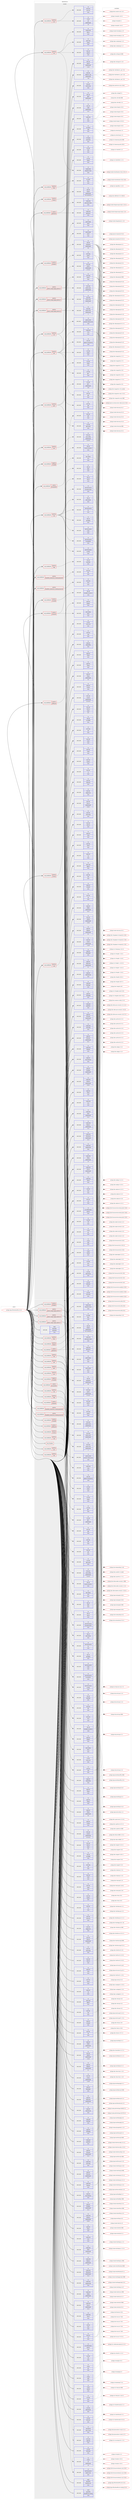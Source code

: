 digraph prolog {

# *************
# Graph options
# *************

newrank=true;
concentrate=true;
compound=true;
graph [rankdir=LR,fontname=Helvetica,fontsize=10,ranksep=1.5];#, ranksep=2.5, nodesep=0.2];
edge  [arrowhead=vee];
node  [fontname=Helvetica,fontsize=10];

# **********
# The ebuild
# **********

subgraph cluster_leftcol {
color=gray;
label=<<i>ebuild</i>>;
id [label="portage://app-office/libreoffice-6.2.8.2", color=red, width=4, href="../app-office/libreoffice-6.2.8.2.svg"];
}

# ****************
# The dependencies
# ****************

subgraph cluster_midcol {
color=gray;
label=<<i>dependencies</i>>;
subgraph cluster_compile {
fillcolor="#eeeeee";
style=filled;
label=<<i>compile</i>>;
subgraph cond141913 {
dependency605821 [label=<<TABLE BORDER="0" CELLBORDER="1" CELLSPACING="0" CELLPADDING="4"><TR><TD ROWSPAN="3" CELLPADDING="10">use_conditional</TD></TR><TR><TD>negative</TD></TR><TR><TD>mariadb</TD></TR></TABLE>>, shape=none, color=red];
subgraph pack455794 {
dependency605822 [label=<<TABLE BORDER="0" CELLBORDER="1" CELLSPACING="0" CELLPADDING="4" WIDTH="220"><TR><TD ROWSPAN="6" CELLPADDING="30">pack_dep</TD></TR><TR><TD WIDTH="110">no</TD></TR><TR><TD>dev-db</TD></TR><TR><TD>mysql-connector-c</TD></TR><TR><TD>none</TD></TR><TR><TD></TD></TR></TABLE>>, shape=none, color=blue];
}
dependency605821:e -> dependency605822:w [weight=20,style="dashed",arrowhead="vee"];
}
id:e -> dependency605821:w [weight=20,style="solid",arrowhead="vee"];
subgraph cond141914 {
dependency605823 [label=<<TABLE BORDER="0" CELLBORDER="1" CELLSPACING="0" CELLPADDING="4"><TR><TD ROWSPAN="3" CELLPADDING="10">use_conditional</TD></TR><TR><TD>positive</TD></TR><TR><TD>accessibility</TD></TR></TABLE>>, shape=none, color=red];
subgraph pack455795 {
dependency605824 [label=<<TABLE BORDER="0" CELLBORDER="1" CELLSPACING="0" CELLPADDING="4" WIDTH="220"><TR><TD ROWSPAN="6" CELLPADDING="30">pack_dep</TD></TR><TR><TD WIDTH="110">no</TD></TR><TR><TD>dev-python</TD></TR><TR><TD>lxml</TD></TR><TR><TD>none</TD></TR><TR><TD></TD></TR></TABLE>>, shape=none, color=blue];
}
dependency605823:e -> dependency605824:w [weight=20,style="dashed",arrowhead="vee"];
}
id:e -> dependency605823:w [weight=20,style="solid",arrowhead="vee"];
subgraph cond141915 {
dependency605825 [label=<<TABLE BORDER="0" CELLBORDER="1" CELLSPACING="0" CELLPADDING="4"><TR><TD ROWSPAN="3" CELLPADDING="10">use_conditional</TD></TR><TR><TD>positive</TD></TR><TR><TD>bluetooth</TD></TR></TABLE>>, shape=none, color=red];
subgraph pack455796 {
dependency605826 [label=<<TABLE BORDER="0" CELLBORDER="1" CELLSPACING="0" CELLPADDING="4" WIDTH="220"><TR><TD ROWSPAN="6" CELLPADDING="30">pack_dep</TD></TR><TR><TD WIDTH="110">no</TD></TR><TR><TD>dev-libs</TD></TR><TR><TD>glib</TD></TR><TR><TD>none</TD></TR><TR><TD></TD></TR></TABLE>>, shape=none, color=blue];
}
dependency605825:e -> dependency605826:w [weight=20,style="dashed",arrowhead="vee"];
subgraph pack455797 {
dependency605827 [label=<<TABLE BORDER="0" CELLBORDER="1" CELLSPACING="0" CELLPADDING="4" WIDTH="220"><TR><TD ROWSPAN="6" CELLPADDING="30">pack_dep</TD></TR><TR><TD WIDTH="110">no</TD></TR><TR><TD>net-wireless</TD></TR><TR><TD>bluez</TD></TR><TR><TD>none</TD></TR><TR><TD></TD></TR></TABLE>>, shape=none, color=blue];
}
dependency605825:e -> dependency605827:w [weight=20,style="dashed",arrowhead="vee"];
}
id:e -> dependency605825:w [weight=20,style="solid",arrowhead="vee"];
subgraph cond141916 {
dependency605828 [label=<<TABLE BORDER="0" CELLBORDER="1" CELLSPACING="0" CELLPADDING="4"><TR><TD ROWSPAN="3" CELLPADDING="10">use_conditional</TD></TR><TR><TD>positive</TD></TR><TR><TD>coinmp</TD></TR></TABLE>>, shape=none, color=red];
subgraph pack455798 {
dependency605829 [label=<<TABLE BORDER="0" CELLBORDER="1" CELLSPACING="0" CELLPADDING="4" WIDTH="220"><TR><TD ROWSPAN="6" CELLPADDING="30">pack_dep</TD></TR><TR><TD WIDTH="110">no</TD></TR><TR><TD>sci-libs</TD></TR><TR><TD>coinor-mp</TD></TR><TR><TD>none</TD></TR><TR><TD></TD></TR></TABLE>>, shape=none, color=blue];
}
dependency605828:e -> dependency605829:w [weight=20,style="dashed",arrowhead="vee"];
}
id:e -> dependency605828:w [weight=20,style="solid",arrowhead="vee"];
subgraph cond141917 {
dependency605830 [label=<<TABLE BORDER="0" CELLBORDER="1" CELLSPACING="0" CELLPADDING="4"><TR><TD ROWSPAN="3" CELLPADDING="10">use_conditional</TD></TR><TR><TD>positive</TD></TR><TR><TD>cups</TD></TR></TABLE>>, shape=none, color=red];
subgraph pack455799 {
dependency605831 [label=<<TABLE BORDER="0" CELLBORDER="1" CELLSPACING="0" CELLPADDING="4" WIDTH="220"><TR><TD ROWSPAN="6" CELLPADDING="30">pack_dep</TD></TR><TR><TD WIDTH="110">no</TD></TR><TR><TD>net-print</TD></TR><TR><TD>cups</TD></TR><TR><TD>none</TD></TR><TR><TD></TD></TR></TABLE>>, shape=none, color=blue];
}
dependency605830:e -> dependency605831:w [weight=20,style="dashed",arrowhead="vee"];
}
id:e -> dependency605830:w [weight=20,style="solid",arrowhead="vee"];
subgraph cond141918 {
dependency605832 [label=<<TABLE BORDER="0" CELLBORDER="1" CELLSPACING="0" CELLPADDING="4"><TR><TD ROWSPAN="3" CELLPADDING="10">use_conditional</TD></TR><TR><TD>positive</TD></TR><TR><TD>dbus</TD></TR></TABLE>>, shape=none, color=red];
subgraph pack455800 {
dependency605833 [label=<<TABLE BORDER="0" CELLBORDER="1" CELLSPACING="0" CELLPADDING="4" WIDTH="220"><TR><TD ROWSPAN="6" CELLPADDING="30">pack_dep</TD></TR><TR><TD WIDTH="110">no</TD></TR><TR><TD>sys-apps</TD></TR><TR><TD>dbus</TD></TR><TR><TD>none</TD></TR><TR><TD></TD></TR></TABLE>>, shape=none, color=blue];
}
dependency605832:e -> dependency605833:w [weight=20,style="dashed",arrowhead="vee"];
}
id:e -> dependency605832:w [weight=20,style="solid",arrowhead="vee"];
subgraph cond141919 {
dependency605834 [label=<<TABLE BORDER="0" CELLBORDER="1" CELLSPACING="0" CELLPADDING="4"><TR><TD ROWSPAN="3" CELLPADDING="10">use_conditional</TD></TR><TR><TD>positive</TD></TR><TR><TD>eds</TD></TR></TABLE>>, shape=none, color=red];
subgraph pack455801 {
dependency605835 [label=<<TABLE BORDER="0" CELLBORDER="1" CELLSPACING="0" CELLPADDING="4" WIDTH="220"><TR><TD ROWSPAN="6" CELLPADDING="30">pack_dep</TD></TR><TR><TD WIDTH="110">no</TD></TR><TR><TD>dev-libs</TD></TR><TR><TD>glib</TD></TR><TR><TD>none</TD></TR><TR><TD></TD></TR></TABLE>>, shape=none, color=blue];
}
dependency605834:e -> dependency605835:w [weight=20,style="dashed",arrowhead="vee"];
subgraph pack455802 {
dependency605836 [label=<<TABLE BORDER="0" CELLBORDER="1" CELLSPACING="0" CELLPADDING="4" WIDTH="220"><TR><TD ROWSPAN="6" CELLPADDING="30">pack_dep</TD></TR><TR><TD WIDTH="110">no</TD></TR><TR><TD>gnome-base</TD></TR><TR><TD>dconf</TD></TR><TR><TD>none</TD></TR><TR><TD></TD></TR></TABLE>>, shape=none, color=blue];
}
dependency605834:e -> dependency605836:w [weight=20,style="dashed",arrowhead="vee"];
subgraph pack455803 {
dependency605837 [label=<<TABLE BORDER="0" CELLBORDER="1" CELLSPACING="0" CELLPADDING="4" WIDTH="220"><TR><TD ROWSPAN="6" CELLPADDING="30">pack_dep</TD></TR><TR><TD WIDTH="110">no</TD></TR><TR><TD>gnome-extra</TD></TR><TR><TD>evolution-data-server</TD></TR><TR><TD>none</TD></TR><TR><TD></TD></TR></TABLE>>, shape=none, color=blue];
}
dependency605834:e -> dependency605837:w [weight=20,style="dashed",arrowhead="vee"];
}
id:e -> dependency605834:w [weight=20,style="solid",arrowhead="vee"];
subgraph cond141920 {
dependency605838 [label=<<TABLE BORDER="0" CELLBORDER="1" CELLSPACING="0" CELLPADDING="4"><TR><TD ROWSPAN="3" CELLPADDING="10">use_conditional</TD></TR><TR><TD>positive</TD></TR><TR><TD>firebird</TD></TR></TABLE>>, shape=none, color=red];
subgraph pack455804 {
dependency605839 [label=<<TABLE BORDER="0" CELLBORDER="1" CELLSPACING="0" CELLPADDING="4" WIDTH="220"><TR><TD ROWSPAN="6" CELLPADDING="30">pack_dep</TD></TR><TR><TD WIDTH="110">no</TD></TR><TR><TD>dev-db</TD></TR><TR><TD>firebird</TD></TR><TR><TD>greaterequal</TD></TR><TR><TD>3.0.2.32703.0-r1</TD></TR></TABLE>>, shape=none, color=blue];
}
dependency605838:e -> dependency605839:w [weight=20,style="dashed",arrowhead="vee"];
}
id:e -> dependency605838:w [weight=20,style="solid",arrowhead="vee"];
subgraph cond141921 {
dependency605840 [label=<<TABLE BORDER="0" CELLBORDER="1" CELLSPACING="0" CELLPADDING="4"><TR><TD ROWSPAN="3" CELLPADDING="10">use_conditional</TD></TR><TR><TD>positive</TD></TR><TR><TD>gstreamer</TD></TR></TABLE>>, shape=none, color=red];
subgraph pack455805 {
dependency605841 [label=<<TABLE BORDER="0" CELLBORDER="1" CELLSPACING="0" CELLPADDING="4" WIDTH="220"><TR><TD ROWSPAN="6" CELLPADDING="30">pack_dep</TD></TR><TR><TD WIDTH="110">no</TD></TR><TR><TD>media-libs</TD></TR><TR><TD>gstreamer</TD></TR><TR><TD>none</TD></TR><TR><TD></TD></TR></TABLE>>, shape=none, color=blue];
}
dependency605840:e -> dependency605841:w [weight=20,style="dashed",arrowhead="vee"];
subgraph pack455806 {
dependency605842 [label=<<TABLE BORDER="0" CELLBORDER="1" CELLSPACING="0" CELLPADDING="4" WIDTH="220"><TR><TD ROWSPAN="6" CELLPADDING="30">pack_dep</TD></TR><TR><TD WIDTH="110">no</TD></TR><TR><TD>media-libs</TD></TR><TR><TD>gst-plugins-base</TD></TR><TR><TD>none</TD></TR><TR><TD></TD></TR></TABLE>>, shape=none, color=blue];
}
dependency605840:e -> dependency605842:w [weight=20,style="dashed",arrowhead="vee"];
}
id:e -> dependency605840:w [weight=20,style="solid",arrowhead="vee"];
subgraph cond141922 {
dependency605843 [label=<<TABLE BORDER="0" CELLBORDER="1" CELLSPACING="0" CELLPADDING="4"><TR><TD ROWSPAN="3" CELLPADDING="10">use_conditional</TD></TR><TR><TD>positive</TD></TR><TR><TD>gtk</TD></TR></TABLE>>, shape=none, color=red];
subgraph pack455807 {
dependency605844 [label=<<TABLE BORDER="0" CELLBORDER="1" CELLSPACING="0" CELLPADDING="4" WIDTH="220"><TR><TD ROWSPAN="6" CELLPADDING="30">pack_dep</TD></TR><TR><TD WIDTH="110">no</TD></TR><TR><TD>dev-libs</TD></TR><TR><TD>glib</TD></TR><TR><TD>none</TD></TR><TR><TD></TD></TR></TABLE>>, shape=none, color=blue];
}
dependency605843:e -> dependency605844:w [weight=20,style="dashed",arrowhead="vee"];
subgraph pack455808 {
dependency605845 [label=<<TABLE BORDER="0" CELLBORDER="1" CELLSPACING="0" CELLPADDING="4" WIDTH="220"><TR><TD ROWSPAN="6" CELLPADDING="30">pack_dep</TD></TR><TR><TD WIDTH="110">no</TD></TR><TR><TD>dev-libs</TD></TR><TR><TD>gobject-introspection</TD></TR><TR><TD>none</TD></TR><TR><TD></TD></TR></TABLE>>, shape=none, color=blue];
}
dependency605843:e -> dependency605845:w [weight=20,style="dashed",arrowhead="vee"];
subgraph pack455809 {
dependency605846 [label=<<TABLE BORDER="0" CELLBORDER="1" CELLSPACING="0" CELLPADDING="4" WIDTH="220"><TR><TD ROWSPAN="6" CELLPADDING="30">pack_dep</TD></TR><TR><TD WIDTH="110">no</TD></TR><TR><TD>gnome-base</TD></TR><TR><TD>dconf</TD></TR><TR><TD>none</TD></TR><TR><TD></TD></TR></TABLE>>, shape=none, color=blue];
}
dependency605843:e -> dependency605846:w [weight=20,style="dashed",arrowhead="vee"];
subgraph pack455810 {
dependency605847 [label=<<TABLE BORDER="0" CELLBORDER="1" CELLSPACING="0" CELLPADDING="4" WIDTH="220"><TR><TD ROWSPAN="6" CELLPADDING="30">pack_dep</TD></TR><TR><TD WIDTH="110">no</TD></TR><TR><TD>media-libs</TD></TR><TR><TD>mesa</TD></TR><TR><TD>none</TD></TR><TR><TD></TD></TR></TABLE>>, shape=none, color=blue];
}
dependency605843:e -> dependency605847:w [weight=20,style="dashed",arrowhead="vee"];
subgraph pack455811 {
dependency605848 [label=<<TABLE BORDER="0" CELLBORDER="1" CELLSPACING="0" CELLPADDING="4" WIDTH="220"><TR><TD ROWSPAN="6" CELLPADDING="30">pack_dep</TD></TR><TR><TD WIDTH="110">no</TD></TR><TR><TD>x11-libs</TD></TR><TR><TD>gtk+</TD></TR><TR><TD>none</TD></TR><TR><TD></TD></TR></TABLE>>, shape=none, color=blue];
}
dependency605843:e -> dependency605848:w [weight=20,style="dashed",arrowhead="vee"];
subgraph pack455812 {
dependency605849 [label=<<TABLE BORDER="0" CELLBORDER="1" CELLSPACING="0" CELLPADDING="4" WIDTH="220"><TR><TD ROWSPAN="6" CELLPADDING="30">pack_dep</TD></TR><TR><TD WIDTH="110">no</TD></TR><TR><TD>x11-libs</TD></TR><TR><TD>pango</TD></TR><TR><TD>none</TD></TR><TR><TD></TD></TR></TABLE>>, shape=none, color=blue];
}
dependency605843:e -> dependency605849:w [weight=20,style="dashed",arrowhead="vee"];
}
id:e -> dependency605843:w [weight=20,style="solid",arrowhead="vee"];
subgraph cond141923 {
dependency605850 [label=<<TABLE BORDER="0" CELLBORDER="1" CELLSPACING="0" CELLPADDING="4"><TR><TD ROWSPAN="3" CELLPADDING="10">use_conditional</TD></TR><TR><TD>positive</TD></TR><TR><TD>gtk2</TD></TR></TABLE>>, shape=none, color=red];
subgraph pack455813 {
dependency605851 [label=<<TABLE BORDER="0" CELLBORDER="1" CELLSPACING="0" CELLPADDING="4" WIDTH="220"><TR><TD ROWSPAN="6" CELLPADDING="30">pack_dep</TD></TR><TR><TD WIDTH="110">no</TD></TR><TR><TD>x11-libs</TD></TR><TR><TD>gdk-pixbuf</TD></TR><TR><TD>none</TD></TR><TR><TD></TD></TR></TABLE>>, shape=none, color=blue];
}
dependency605850:e -> dependency605851:w [weight=20,style="dashed",arrowhead="vee"];
subgraph pack455814 {
dependency605852 [label=<<TABLE BORDER="0" CELLBORDER="1" CELLSPACING="0" CELLPADDING="4" WIDTH="220"><TR><TD ROWSPAN="6" CELLPADDING="30">pack_dep</TD></TR><TR><TD WIDTH="110">no</TD></TR><TR><TD>x11-libs</TD></TR><TR><TD>gtk+</TD></TR><TR><TD>greaterequal</TD></TR><TR><TD>2.24</TD></TR></TABLE>>, shape=none, color=blue];
}
dependency605850:e -> dependency605852:w [weight=20,style="dashed",arrowhead="vee"];
subgraph pack455815 {
dependency605853 [label=<<TABLE BORDER="0" CELLBORDER="1" CELLSPACING="0" CELLPADDING="4" WIDTH="220"><TR><TD ROWSPAN="6" CELLPADDING="30">pack_dep</TD></TR><TR><TD WIDTH="110">no</TD></TR><TR><TD>x11-libs</TD></TR><TR><TD>pango</TD></TR><TR><TD>none</TD></TR><TR><TD></TD></TR></TABLE>>, shape=none, color=blue];
}
dependency605850:e -> dependency605853:w [weight=20,style="dashed",arrowhead="vee"];
}
id:e -> dependency605850:w [weight=20,style="solid",arrowhead="vee"];
subgraph cond141924 {
dependency605854 [label=<<TABLE BORDER="0" CELLBORDER="1" CELLSPACING="0" CELLPADDING="4"><TR><TD ROWSPAN="3" CELLPADDING="10">use_conditional</TD></TR><TR><TD>positive</TD></TR><TR><TD>java</TD></TR></TABLE>>, shape=none, color=red];
subgraph pack455816 {
dependency605855 [label=<<TABLE BORDER="0" CELLBORDER="1" CELLSPACING="0" CELLPADDING="4" WIDTH="220"><TR><TD ROWSPAN="6" CELLPADDING="30">pack_dep</TD></TR><TR><TD WIDTH="110">no</TD></TR><TR><TD>dev-java</TD></TR><TR><TD>ant-core</TD></TR><TR><TD>none</TD></TR><TR><TD></TD></TR></TABLE>>, shape=none, color=blue];
}
dependency605854:e -> dependency605855:w [weight=20,style="dashed",arrowhead="vee"];
subgraph pack455817 {
dependency605856 [label=<<TABLE BORDER="0" CELLBORDER="1" CELLSPACING="0" CELLPADDING="4" WIDTH="220"><TR><TD ROWSPAN="6" CELLPADDING="30">pack_dep</TD></TR><TR><TD WIDTH="110">no</TD></TR><TR><TD>virtual</TD></TR><TR><TD>jdk</TD></TR><TR><TD>greaterequal</TD></TR><TR><TD>1.6</TD></TR></TABLE>>, shape=none, color=blue];
}
dependency605854:e -> dependency605856:w [weight=20,style="dashed",arrowhead="vee"];
}
id:e -> dependency605854:w [weight=20,style="solid",arrowhead="vee"];
subgraph cond141925 {
dependency605857 [label=<<TABLE BORDER="0" CELLBORDER="1" CELLSPACING="0" CELLPADDING="4"><TR><TD ROWSPAN="3" CELLPADDING="10">use_conditional</TD></TR><TR><TD>positive</TD></TR><TR><TD>java</TD></TR></TABLE>>, shape=none, color=red];
subgraph pack455818 {
dependency605858 [label=<<TABLE BORDER="0" CELLBORDER="1" CELLSPACING="0" CELLPADDING="4" WIDTH="220"><TR><TD ROWSPAN="6" CELLPADDING="30">pack_dep</TD></TR><TR><TD WIDTH="110">no</TD></TR><TR><TD>dev-java</TD></TR><TR><TD>java-config</TD></TR><TR><TD>greaterequal</TD></TR><TR><TD>2.2.0-r3</TD></TR></TABLE>>, shape=none, color=blue];
}
dependency605857:e -> dependency605858:w [weight=20,style="dashed",arrowhead="vee"];
}
id:e -> dependency605857:w [weight=20,style="solid",arrowhead="vee"];
subgraph cond141926 {
dependency605859 [label=<<TABLE BORDER="0" CELLBORDER="1" CELLSPACING="0" CELLPADDING="4"><TR><TD ROWSPAN="3" CELLPADDING="10">use_conditional</TD></TR><TR><TD>positive</TD></TR><TR><TD>kde</TD></TR></TABLE>>, shape=none, color=red];
subgraph pack455819 {
dependency605860 [label=<<TABLE BORDER="0" CELLBORDER="1" CELLSPACING="0" CELLPADDING="4" WIDTH="220"><TR><TD ROWSPAN="6" CELLPADDING="30">pack_dep</TD></TR><TR><TD WIDTH="110">no</TD></TR><TR><TD>dev-qt</TD></TR><TR><TD>qtcore</TD></TR><TR><TD>none</TD></TR><TR><TD></TD></TR></TABLE>>, shape=none, color=blue];
}
dependency605859:e -> dependency605860:w [weight=20,style="dashed",arrowhead="vee"];
subgraph pack455820 {
dependency605861 [label=<<TABLE BORDER="0" CELLBORDER="1" CELLSPACING="0" CELLPADDING="4" WIDTH="220"><TR><TD ROWSPAN="6" CELLPADDING="30">pack_dep</TD></TR><TR><TD WIDTH="110">no</TD></TR><TR><TD>dev-qt</TD></TR><TR><TD>qtgui</TD></TR><TR><TD>none</TD></TR><TR><TD></TD></TR></TABLE>>, shape=none, color=blue];
}
dependency605859:e -> dependency605861:w [weight=20,style="dashed",arrowhead="vee"];
subgraph pack455821 {
dependency605862 [label=<<TABLE BORDER="0" CELLBORDER="1" CELLSPACING="0" CELLPADDING="4" WIDTH="220"><TR><TD ROWSPAN="6" CELLPADDING="30">pack_dep</TD></TR><TR><TD WIDTH="110">no</TD></TR><TR><TD>dev-qt</TD></TR><TR><TD>qtwidgets</TD></TR><TR><TD>none</TD></TR><TR><TD></TD></TR></TABLE>>, shape=none, color=blue];
}
dependency605859:e -> dependency605862:w [weight=20,style="dashed",arrowhead="vee"];
subgraph pack455822 {
dependency605863 [label=<<TABLE BORDER="0" CELLBORDER="1" CELLSPACING="0" CELLPADDING="4" WIDTH="220"><TR><TD ROWSPAN="6" CELLPADDING="30">pack_dep</TD></TR><TR><TD WIDTH="110">no</TD></TR><TR><TD>dev-qt</TD></TR><TR><TD>qtx11extras</TD></TR><TR><TD>none</TD></TR><TR><TD></TD></TR></TABLE>>, shape=none, color=blue];
}
dependency605859:e -> dependency605863:w [weight=20,style="dashed",arrowhead="vee"];
subgraph pack455823 {
dependency605864 [label=<<TABLE BORDER="0" CELLBORDER="1" CELLSPACING="0" CELLPADDING="4" WIDTH="220"><TR><TD ROWSPAN="6" CELLPADDING="30">pack_dep</TD></TR><TR><TD WIDTH="110">no</TD></TR><TR><TD>kde-frameworks</TD></TR><TR><TD>kconfig</TD></TR><TR><TD>none</TD></TR><TR><TD></TD></TR></TABLE>>, shape=none, color=blue];
}
dependency605859:e -> dependency605864:w [weight=20,style="dashed",arrowhead="vee"];
subgraph pack455824 {
dependency605865 [label=<<TABLE BORDER="0" CELLBORDER="1" CELLSPACING="0" CELLPADDING="4" WIDTH="220"><TR><TD ROWSPAN="6" CELLPADDING="30">pack_dep</TD></TR><TR><TD WIDTH="110">no</TD></TR><TR><TD>kde-frameworks</TD></TR><TR><TD>kcoreaddons</TD></TR><TR><TD>none</TD></TR><TR><TD></TD></TR></TABLE>>, shape=none, color=blue];
}
dependency605859:e -> dependency605865:w [weight=20,style="dashed",arrowhead="vee"];
subgraph pack455825 {
dependency605866 [label=<<TABLE BORDER="0" CELLBORDER="1" CELLSPACING="0" CELLPADDING="4" WIDTH="220"><TR><TD ROWSPAN="6" CELLPADDING="30">pack_dep</TD></TR><TR><TD WIDTH="110">no</TD></TR><TR><TD>kde-frameworks</TD></TR><TR><TD>ki18n</TD></TR><TR><TD>none</TD></TR><TR><TD></TD></TR></TABLE>>, shape=none, color=blue];
}
dependency605859:e -> dependency605866:w [weight=20,style="dashed",arrowhead="vee"];
subgraph pack455826 {
dependency605867 [label=<<TABLE BORDER="0" CELLBORDER="1" CELLSPACING="0" CELLPADDING="4" WIDTH="220"><TR><TD ROWSPAN="6" CELLPADDING="30">pack_dep</TD></TR><TR><TD WIDTH="110">no</TD></TR><TR><TD>kde-frameworks</TD></TR><TR><TD>kio</TD></TR><TR><TD>none</TD></TR><TR><TD></TD></TR></TABLE>>, shape=none, color=blue];
}
dependency605859:e -> dependency605867:w [weight=20,style="dashed",arrowhead="vee"];
subgraph pack455827 {
dependency605868 [label=<<TABLE BORDER="0" CELLBORDER="1" CELLSPACING="0" CELLPADDING="4" WIDTH="220"><TR><TD ROWSPAN="6" CELLPADDING="30">pack_dep</TD></TR><TR><TD WIDTH="110">no</TD></TR><TR><TD>kde-frameworks</TD></TR><TR><TD>kwindowsystem</TD></TR><TR><TD>none</TD></TR><TR><TD></TD></TR></TABLE>>, shape=none, color=blue];
}
dependency605859:e -> dependency605868:w [weight=20,style="dashed",arrowhead="vee"];
}
id:e -> dependency605859:w [weight=20,style="solid",arrowhead="vee"];
subgraph cond141927 {
dependency605869 [label=<<TABLE BORDER="0" CELLBORDER="1" CELLSPACING="0" CELLPADDING="4"><TR><TD ROWSPAN="3" CELLPADDING="10">use_conditional</TD></TR><TR><TD>positive</TD></TR><TR><TD>ldap</TD></TR></TABLE>>, shape=none, color=red];
subgraph pack455828 {
dependency605870 [label=<<TABLE BORDER="0" CELLBORDER="1" CELLSPACING="0" CELLPADDING="4" WIDTH="220"><TR><TD ROWSPAN="6" CELLPADDING="30">pack_dep</TD></TR><TR><TD WIDTH="110">no</TD></TR><TR><TD>net-nds</TD></TR><TR><TD>openldap</TD></TR><TR><TD>none</TD></TR><TR><TD></TD></TR></TABLE>>, shape=none, color=blue];
}
dependency605869:e -> dependency605870:w [weight=20,style="dashed",arrowhead="vee"];
}
id:e -> dependency605869:w [weight=20,style="solid",arrowhead="vee"];
subgraph cond141928 {
dependency605871 [label=<<TABLE BORDER="0" CELLBORDER="1" CELLSPACING="0" CELLPADDING="4"><TR><TD ROWSPAN="3" CELLPADDING="10">use_conditional</TD></TR><TR><TD>positive</TD></TR><TR><TD>libreoffice_extensions_scripting-beanshell</TD></TR></TABLE>>, shape=none, color=red];
subgraph pack455829 {
dependency605872 [label=<<TABLE BORDER="0" CELLBORDER="1" CELLSPACING="0" CELLPADDING="4" WIDTH="220"><TR><TD ROWSPAN="6" CELLPADDING="30">pack_dep</TD></TR><TR><TD WIDTH="110">no</TD></TR><TR><TD>dev-java</TD></TR><TR><TD>bsh</TD></TR><TR><TD>none</TD></TR><TR><TD></TD></TR></TABLE>>, shape=none, color=blue];
}
dependency605871:e -> dependency605872:w [weight=20,style="dashed",arrowhead="vee"];
}
id:e -> dependency605871:w [weight=20,style="solid",arrowhead="vee"];
subgraph cond141929 {
dependency605873 [label=<<TABLE BORDER="0" CELLBORDER="1" CELLSPACING="0" CELLPADDING="4"><TR><TD ROWSPAN="3" CELLPADDING="10">use_conditional</TD></TR><TR><TD>positive</TD></TR><TR><TD>libreoffice_extensions_scripting-javascript</TD></TR></TABLE>>, shape=none, color=red];
subgraph pack455830 {
dependency605874 [label=<<TABLE BORDER="0" CELLBORDER="1" CELLSPACING="0" CELLPADDING="4" WIDTH="220"><TR><TD ROWSPAN="6" CELLPADDING="30">pack_dep</TD></TR><TR><TD WIDTH="110">no</TD></TR><TR><TD>dev-java</TD></TR><TR><TD>rhino</TD></TR><TR><TD>none</TD></TR><TR><TD></TD></TR></TABLE>>, shape=none, color=blue];
}
dependency605873:e -> dependency605874:w [weight=20,style="dashed",arrowhead="vee"];
}
id:e -> dependency605873:w [weight=20,style="solid",arrowhead="vee"];
subgraph cond141930 {
dependency605875 [label=<<TABLE BORDER="0" CELLBORDER="1" CELLSPACING="0" CELLPADDING="4"><TR><TD ROWSPAN="3" CELLPADDING="10">use_conditional</TD></TR><TR><TD>positive</TD></TR><TR><TD>mariadb</TD></TR></TABLE>>, shape=none, color=red];
subgraph pack455831 {
dependency605876 [label=<<TABLE BORDER="0" CELLBORDER="1" CELLSPACING="0" CELLPADDING="4" WIDTH="220"><TR><TD ROWSPAN="6" CELLPADDING="30">pack_dep</TD></TR><TR><TD WIDTH="110">no</TD></TR><TR><TD>dev-db</TD></TR><TR><TD>mariadb-connector-c</TD></TR><TR><TD>none</TD></TR><TR><TD></TD></TR></TABLE>>, shape=none, color=blue];
}
dependency605875:e -> dependency605876:w [weight=20,style="dashed",arrowhead="vee"];
}
id:e -> dependency605875:w [weight=20,style="solid",arrowhead="vee"];
subgraph cond141931 {
dependency605877 [label=<<TABLE BORDER="0" CELLBORDER="1" CELLSPACING="0" CELLPADDING="4"><TR><TD ROWSPAN="3" CELLPADDING="10">use_conditional</TD></TR><TR><TD>positive</TD></TR><TR><TD>pdfimport</TD></TR></TABLE>>, shape=none, color=red];
subgraph pack455832 {
dependency605878 [label=<<TABLE BORDER="0" CELLBORDER="1" CELLSPACING="0" CELLPADDING="4" WIDTH="220"><TR><TD ROWSPAN="6" CELLPADDING="30">pack_dep</TD></TR><TR><TD WIDTH="110">no</TD></TR><TR><TD>app-text</TD></TR><TR><TD>poppler</TD></TR><TR><TD>none</TD></TR><TR><TD></TD></TR></TABLE>>, shape=none, color=blue];
}
dependency605877:e -> dependency605878:w [weight=20,style="dashed",arrowhead="vee"];
}
id:e -> dependency605877:w [weight=20,style="solid",arrowhead="vee"];
subgraph cond141932 {
dependency605879 [label=<<TABLE BORDER="0" CELLBORDER="1" CELLSPACING="0" CELLPADDING="4"><TR><TD ROWSPAN="3" CELLPADDING="10">use_conditional</TD></TR><TR><TD>positive</TD></TR><TR><TD>postgres</TD></TR></TABLE>>, shape=none, color=red];
subgraph pack455833 {
dependency605880 [label=<<TABLE BORDER="0" CELLBORDER="1" CELLSPACING="0" CELLPADDING="4" WIDTH="220"><TR><TD ROWSPAN="6" CELLPADDING="30">pack_dep</TD></TR><TR><TD WIDTH="110">no</TD></TR><TR><TD>dev-db</TD></TR><TR><TD>postgresql</TD></TR><TR><TD>greaterequal</TD></TR><TR><TD>9.0</TD></TR></TABLE>>, shape=none, color=blue];
}
dependency605879:e -> dependency605880:w [weight=20,style="dashed",arrowhead="vee"];
}
id:e -> dependency605879:w [weight=20,style="solid",arrowhead="vee"];
subgraph cond141933 {
dependency605881 [label=<<TABLE BORDER="0" CELLBORDER="1" CELLSPACING="0" CELLPADDING="4"><TR><TD ROWSPAN="3" CELLPADDING="10">use_conditional</TD></TR><TR><TD>positive</TD></TR><TR><TD>python_single_target_python2_7</TD></TR></TABLE>>, shape=none, color=red];
subgraph pack455834 {
dependency605882 [label=<<TABLE BORDER="0" CELLBORDER="1" CELLSPACING="0" CELLPADDING="4" WIDTH="220"><TR><TD ROWSPAN="6" CELLPADDING="30">pack_dep</TD></TR><TR><TD WIDTH="110">no</TD></TR><TR><TD>dev-lang</TD></TR><TR><TD>python</TD></TR><TR><TD>greaterequal</TD></TR><TR><TD>2.7.5-r2</TD></TR></TABLE>>, shape=none, color=blue];
}
dependency605881:e -> dependency605882:w [weight=20,style="dashed",arrowhead="vee"];
subgraph pack455835 {
dependency605883 [label=<<TABLE BORDER="0" CELLBORDER="1" CELLSPACING="0" CELLPADDING="4" WIDTH="220"><TR><TD ROWSPAN="6" CELLPADDING="30">pack_dep</TD></TR><TR><TD WIDTH="110">no</TD></TR><TR><TD>dev-lang</TD></TR><TR><TD>python-exec</TD></TR><TR><TD>greaterequal</TD></TR><TR><TD>2</TD></TR></TABLE>>, shape=none, color=blue];
}
dependency605881:e -> dependency605883:w [weight=20,style="dashed",arrowhead="vee"];
}
id:e -> dependency605881:w [weight=20,style="solid",arrowhead="vee"];
subgraph cond141934 {
dependency605884 [label=<<TABLE BORDER="0" CELLBORDER="1" CELLSPACING="0" CELLPADDING="4"><TR><TD ROWSPAN="3" CELLPADDING="10">use_conditional</TD></TR><TR><TD>positive</TD></TR><TR><TD>python_single_target_python3_6</TD></TR></TABLE>>, shape=none, color=red];
subgraph pack455836 {
dependency605885 [label=<<TABLE BORDER="0" CELLBORDER="1" CELLSPACING="0" CELLPADDING="4" WIDTH="220"><TR><TD ROWSPAN="6" CELLPADDING="30">pack_dep</TD></TR><TR><TD WIDTH="110">no</TD></TR><TR><TD>dev-lang</TD></TR><TR><TD>python</TD></TR><TR><TD>none</TD></TR><TR><TD></TD></TR></TABLE>>, shape=none, color=blue];
}
dependency605884:e -> dependency605885:w [weight=20,style="dashed",arrowhead="vee"];
subgraph pack455837 {
dependency605886 [label=<<TABLE BORDER="0" CELLBORDER="1" CELLSPACING="0" CELLPADDING="4" WIDTH="220"><TR><TD ROWSPAN="6" CELLPADDING="30">pack_dep</TD></TR><TR><TD WIDTH="110">no</TD></TR><TR><TD>dev-lang</TD></TR><TR><TD>python-exec</TD></TR><TR><TD>greaterequal</TD></TR><TR><TD>2</TD></TR></TABLE>>, shape=none, color=blue];
}
dependency605884:e -> dependency605886:w [weight=20,style="dashed",arrowhead="vee"];
}
id:e -> dependency605884:w [weight=20,style="solid",arrowhead="vee"];
subgraph cond141935 {
dependency605887 [label=<<TABLE BORDER="0" CELLBORDER="1" CELLSPACING="0" CELLPADDING="4"><TR><TD ROWSPAN="3" CELLPADDING="10">use_conditional</TD></TR><TR><TD>positive</TD></TR><TR><TD>python_single_target_python3_7</TD></TR></TABLE>>, shape=none, color=red];
subgraph pack455838 {
dependency605888 [label=<<TABLE BORDER="0" CELLBORDER="1" CELLSPACING="0" CELLPADDING="4" WIDTH="220"><TR><TD ROWSPAN="6" CELLPADDING="30">pack_dep</TD></TR><TR><TD WIDTH="110">no</TD></TR><TR><TD>dev-lang</TD></TR><TR><TD>python</TD></TR><TR><TD>none</TD></TR><TR><TD></TD></TR></TABLE>>, shape=none, color=blue];
}
dependency605887:e -> dependency605888:w [weight=20,style="dashed",arrowhead="vee"];
subgraph pack455839 {
dependency605889 [label=<<TABLE BORDER="0" CELLBORDER="1" CELLSPACING="0" CELLPADDING="4" WIDTH="220"><TR><TD ROWSPAN="6" CELLPADDING="30">pack_dep</TD></TR><TR><TD WIDTH="110">no</TD></TR><TR><TD>dev-lang</TD></TR><TR><TD>python-exec</TD></TR><TR><TD>greaterequal</TD></TR><TR><TD>2</TD></TR></TABLE>>, shape=none, color=blue];
}
dependency605887:e -> dependency605889:w [weight=20,style="dashed",arrowhead="vee"];
}
id:e -> dependency605887:w [weight=20,style="solid",arrowhead="vee"];
subgraph cond141936 {
dependency605890 [label=<<TABLE BORDER="0" CELLBORDER="1" CELLSPACING="0" CELLPADDING="4"><TR><TD ROWSPAN="3" CELLPADDING="10">use_conditional</TD></TR><TR><TD>positive</TD></TR><TR><TD>test</TD></TR></TABLE>>, shape=none, color=red];
subgraph pack455840 {
dependency605891 [label=<<TABLE BORDER="0" CELLBORDER="1" CELLSPACING="0" CELLPADDING="4" WIDTH="220"><TR><TD ROWSPAN="6" CELLPADDING="30">pack_dep</TD></TR><TR><TD WIDTH="110">no</TD></TR><TR><TD>app-crypt</TD></TR><TR><TD>gnupg</TD></TR><TR><TD>none</TD></TR><TR><TD></TD></TR></TABLE>>, shape=none, color=blue];
}
dependency605890:e -> dependency605891:w [weight=20,style="dashed",arrowhead="vee"];
subgraph pack455841 {
dependency605892 [label=<<TABLE BORDER="0" CELLBORDER="1" CELLSPACING="0" CELLPADDING="4" WIDTH="220"><TR><TD ROWSPAN="6" CELLPADDING="30">pack_dep</TD></TR><TR><TD WIDTH="110">no</TD></TR><TR><TD>dev-util</TD></TR><TR><TD>cppunit</TD></TR><TR><TD>none</TD></TR><TR><TD></TD></TR></TABLE>>, shape=none, color=blue];
}
dependency605890:e -> dependency605892:w [weight=20,style="dashed",arrowhead="vee"];
subgraph pack455842 {
dependency605893 [label=<<TABLE BORDER="0" CELLBORDER="1" CELLSPACING="0" CELLPADDING="4" WIDTH="220"><TR><TD ROWSPAN="6" CELLPADDING="30">pack_dep</TD></TR><TR><TD WIDTH="110">no</TD></TR><TR><TD>media-fonts</TD></TR><TR><TD>dejavu</TD></TR><TR><TD>none</TD></TR><TR><TD></TD></TR></TABLE>>, shape=none, color=blue];
}
dependency605890:e -> dependency605893:w [weight=20,style="dashed",arrowhead="vee"];
subgraph pack455843 {
dependency605894 [label=<<TABLE BORDER="0" CELLBORDER="1" CELLSPACING="0" CELLPADDING="4" WIDTH="220"><TR><TD ROWSPAN="6" CELLPADDING="30">pack_dep</TD></TR><TR><TD WIDTH="110">no</TD></TR><TR><TD>media-fonts</TD></TR><TR><TD>liberation-fonts</TD></TR><TR><TD>none</TD></TR><TR><TD></TD></TR></TABLE>>, shape=none, color=blue];
}
dependency605890:e -> dependency605894:w [weight=20,style="dashed",arrowhead="vee"];
}
id:e -> dependency605890:w [weight=20,style="solid",arrowhead="vee"];
subgraph pack455844 {
dependency605895 [label=<<TABLE BORDER="0" CELLBORDER="1" CELLSPACING="0" CELLPADDING="4" WIDTH="220"><TR><TD ROWSPAN="6" CELLPADDING="30">pack_dep</TD></TR><TR><TD WIDTH="110">no</TD></TR><TR><TD>app-arch</TD></TR><TR><TD>unzip</TD></TR><TR><TD>none</TD></TR><TR><TD></TD></TR></TABLE>>, shape=none, color=blue];
}
id:e -> dependency605895:w [weight=20,style="solid",arrowhead="vee"];
subgraph pack455845 {
dependency605896 [label=<<TABLE BORDER="0" CELLBORDER="1" CELLSPACING="0" CELLPADDING="4" WIDTH="220"><TR><TD ROWSPAN="6" CELLPADDING="30">pack_dep</TD></TR><TR><TD WIDTH="110">no</TD></TR><TR><TD>app-arch</TD></TR><TR><TD>zip</TD></TR><TR><TD>none</TD></TR><TR><TD></TD></TR></TABLE>>, shape=none, color=blue];
}
id:e -> dependency605896:w [weight=20,style="solid",arrowhead="vee"];
subgraph pack455846 {
dependency605897 [label=<<TABLE BORDER="0" CELLBORDER="1" CELLSPACING="0" CELLPADDING="4" WIDTH="220"><TR><TD ROWSPAN="6" CELLPADDING="30">pack_dep</TD></TR><TR><TD WIDTH="110">no</TD></TR><TR><TD>app-crypt</TD></TR><TR><TD>gpgme</TD></TR><TR><TD>none</TD></TR><TR><TD></TD></TR></TABLE>>, shape=none, color=blue];
}
id:e -> dependency605897:w [weight=20,style="solid",arrowhead="vee"];
subgraph pack455847 {
dependency605898 [label=<<TABLE BORDER="0" CELLBORDER="1" CELLSPACING="0" CELLPADDING="4" WIDTH="220"><TR><TD ROWSPAN="6" CELLPADDING="30">pack_dep</TD></TR><TR><TD WIDTH="110">no</TD></TR><TR><TD>app-text</TD></TR><TR><TD>hunspell</TD></TR><TR><TD>none</TD></TR><TR><TD></TD></TR></TABLE>>, shape=none, color=blue];
}
id:e -> dependency605898:w [weight=20,style="solid",arrowhead="vee"];
subgraph pack455848 {
dependency605899 [label=<<TABLE BORDER="0" CELLBORDER="1" CELLSPACING="0" CELLPADDING="4" WIDTH="220"><TR><TD ROWSPAN="6" CELLPADDING="30">pack_dep</TD></TR><TR><TD WIDTH="110">no</TD></TR><TR><TD>app-text</TD></TR><TR><TD>libabw</TD></TR><TR><TD>greaterequal</TD></TR><TR><TD>0.1.0</TD></TR></TABLE>>, shape=none, color=blue];
}
id:e -> dependency605899:w [weight=20,style="solid",arrowhead="vee"];
subgraph pack455849 {
dependency605900 [label=<<TABLE BORDER="0" CELLBORDER="1" CELLSPACING="0" CELLPADDING="4" WIDTH="220"><TR><TD ROWSPAN="6" CELLPADDING="30">pack_dep</TD></TR><TR><TD WIDTH="110">no</TD></TR><TR><TD>app-text</TD></TR><TR><TD>libebook</TD></TR><TR><TD>greaterequal</TD></TR><TR><TD>0.1</TD></TR></TABLE>>, shape=none, color=blue];
}
id:e -> dependency605900:w [weight=20,style="solid",arrowhead="vee"];
subgraph pack455850 {
dependency605901 [label=<<TABLE BORDER="0" CELLBORDER="1" CELLSPACING="0" CELLPADDING="4" WIDTH="220"><TR><TD ROWSPAN="6" CELLPADDING="30">pack_dep</TD></TR><TR><TD WIDTH="110">no</TD></TR><TR><TD>app-text</TD></TR><TR><TD>libepubgen</TD></TR><TR><TD>none</TD></TR><TR><TD></TD></TR></TABLE>>, shape=none, color=blue];
}
id:e -> dependency605901:w [weight=20,style="solid",arrowhead="vee"];
subgraph pack455851 {
dependency605902 [label=<<TABLE BORDER="0" CELLBORDER="1" CELLSPACING="0" CELLPADDING="4" WIDTH="220"><TR><TD ROWSPAN="6" CELLPADDING="30">pack_dep</TD></TR><TR><TD WIDTH="110">no</TD></TR><TR><TD>app-text</TD></TR><TR><TD>libetonyek</TD></TR><TR><TD>greaterequal</TD></TR><TR><TD>0.1</TD></TR></TABLE>>, shape=none, color=blue];
}
id:e -> dependency605902:w [weight=20,style="solid",arrowhead="vee"];
subgraph pack455852 {
dependency605903 [label=<<TABLE BORDER="0" CELLBORDER="1" CELLSPACING="0" CELLPADDING="4" WIDTH="220"><TR><TD ROWSPAN="6" CELLPADDING="30">pack_dep</TD></TR><TR><TD WIDTH="110">no</TD></TR><TR><TD>app-text</TD></TR><TR><TD>libexttextcat</TD></TR><TR><TD>none</TD></TR><TR><TD></TD></TR></TABLE>>, shape=none, color=blue];
}
id:e -> dependency605903:w [weight=20,style="solid",arrowhead="vee"];
subgraph pack455853 {
dependency605904 [label=<<TABLE BORDER="0" CELLBORDER="1" CELLSPACING="0" CELLPADDING="4" WIDTH="220"><TR><TD ROWSPAN="6" CELLPADDING="30">pack_dep</TD></TR><TR><TD WIDTH="110">no</TD></TR><TR><TD>app-text</TD></TR><TR><TD>liblangtag</TD></TR><TR><TD>none</TD></TR><TR><TD></TD></TR></TABLE>>, shape=none, color=blue];
}
id:e -> dependency605904:w [weight=20,style="solid",arrowhead="vee"];
subgraph pack455854 {
dependency605905 [label=<<TABLE BORDER="0" CELLBORDER="1" CELLSPACING="0" CELLPADDING="4" WIDTH="220"><TR><TD ROWSPAN="6" CELLPADDING="30">pack_dep</TD></TR><TR><TD WIDTH="110">no</TD></TR><TR><TD>app-text</TD></TR><TR><TD>libmspub</TD></TR><TR><TD>greaterequal</TD></TR><TR><TD>0.1.0</TD></TR></TABLE>>, shape=none, color=blue];
}
id:e -> dependency605905:w [weight=20,style="solid",arrowhead="vee"];
subgraph pack455855 {
dependency605906 [label=<<TABLE BORDER="0" CELLBORDER="1" CELLSPACING="0" CELLPADDING="4" WIDTH="220"><TR><TD ROWSPAN="6" CELLPADDING="30">pack_dep</TD></TR><TR><TD WIDTH="110">no</TD></TR><TR><TD>app-text</TD></TR><TR><TD>libmwaw</TD></TR><TR><TD>greaterequal</TD></TR><TR><TD>0.3.1</TD></TR></TABLE>>, shape=none, color=blue];
}
id:e -> dependency605906:w [weight=20,style="solid",arrowhead="vee"];
subgraph pack455856 {
dependency605907 [label=<<TABLE BORDER="0" CELLBORDER="1" CELLSPACING="0" CELLPADDING="4" WIDTH="220"><TR><TD ROWSPAN="6" CELLPADDING="30">pack_dep</TD></TR><TR><TD WIDTH="110">no</TD></TR><TR><TD>app-text</TD></TR><TR><TD>libnumbertext</TD></TR><TR><TD>none</TD></TR><TR><TD></TD></TR></TABLE>>, shape=none, color=blue];
}
id:e -> dependency605907:w [weight=20,style="solid",arrowhead="vee"];
subgraph pack455857 {
dependency605908 [label=<<TABLE BORDER="0" CELLBORDER="1" CELLSPACING="0" CELLPADDING="4" WIDTH="220"><TR><TD ROWSPAN="6" CELLPADDING="30">pack_dep</TD></TR><TR><TD WIDTH="110">no</TD></TR><TR><TD>app-text</TD></TR><TR><TD>libodfgen</TD></TR><TR><TD>greaterequal</TD></TR><TR><TD>0.1.0</TD></TR></TABLE>>, shape=none, color=blue];
}
id:e -> dependency605908:w [weight=20,style="solid",arrowhead="vee"];
subgraph pack455858 {
dependency605909 [label=<<TABLE BORDER="0" CELLBORDER="1" CELLSPACING="0" CELLPADDING="4" WIDTH="220"><TR><TD ROWSPAN="6" CELLPADDING="30">pack_dep</TD></TR><TR><TD WIDTH="110">no</TD></TR><TR><TD>app-text</TD></TR><TR><TD>libqxp</TD></TR><TR><TD>none</TD></TR><TR><TD></TD></TR></TABLE>>, shape=none, color=blue];
}
id:e -> dependency605909:w [weight=20,style="solid",arrowhead="vee"];
subgraph pack455859 {
dependency605910 [label=<<TABLE BORDER="0" CELLBORDER="1" CELLSPACING="0" CELLPADDING="4" WIDTH="220"><TR><TD ROWSPAN="6" CELLPADDING="30">pack_dep</TD></TR><TR><TD WIDTH="110">no</TD></TR><TR><TD>app-text</TD></TR><TR><TD>libstaroffice</TD></TR><TR><TD>none</TD></TR><TR><TD></TD></TR></TABLE>>, shape=none, color=blue];
}
id:e -> dependency605910:w [weight=20,style="solid",arrowhead="vee"];
subgraph pack455860 {
dependency605911 [label=<<TABLE BORDER="0" CELLBORDER="1" CELLSPACING="0" CELLPADDING="4" WIDTH="220"><TR><TD ROWSPAN="6" CELLPADDING="30">pack_dep</TD></TR><TR><TD WIDTH="110">no</TD></TR><TR><TD>app-text</TD></TR><TR><TD>libwpd</TD></TR><TR><TD>none</TD></TR><TR><TD></TD></TR></TABLE>>, shape=none, color=blue];
}
id:e -> dependency605911:w [weight=20,style="solid",arrowhead="vee"];
subgraph pack455861 {
dependency605912 [label=<<TABLE BORDER="0" CELLBORDER="1" CELLSPACING="0" CELLPADDING="4" WIDTH="220"><TR><TD ROWSPAN="6" CELLPADDING="30">pack_dep</TD></TR><TR><TD WIDTH="110">no</TD></TR><TR><TD>app-text</TD></TR><TR><TD>libwpg</TD></TR><TR><TD>none</TD></TR><TR><TD></TD></TR></TABLE>>, shape=none, color=blue];
}
id:e -> dependency605912:w [weight=20,style="solid",arrowhead="vee"];
subgraph pack455862 {
dependency605913 [label=<<TABLE BORDER="0" CELLBORDER="1" CELLSPACING="0" CELLPADDING="4" WIDTH="220"><TR><TD ROWSPAN="6" CELLPADDING="30">pack_dep</TD></TR><TR><TD WIDTH="110">no</TD></TR><TR><TD>app-text</TD></TR><TR><TD>libwps</TD></TR><TR><TD>greaterequal</TD></TR><TR><TD>0.4</TD></TR></TABLE>>, shape=none, color=blue];
}
id:e -> dependency605913:w [weight=20,style="solid",arrowhead="vee"];
subgraph pack455863 {
dependency605914 [label=<<TABLE BORDER="0" CELLBORDER="1" CELLSPACING="0" CELLPADDING="4" WIDTH="220"><TR><TD ROWSPAN="6" CELLPADDING="30">pack_dep</TD></TR><TR><TD WIDTH="110">no</TD></TR><TR><TD>app-text</TD></TR><TR><TD>mythes</TD></TR><TR><TD>none</TD></TR><TR><TD></TD></TR></TABLE>>, shape=none, color=blue];
}
id:e -> dependency605914:w [weight=20,style="solid",arrowhead="vee"];
subgraph pack455864 {
dependency605915 [label=<<TABLE BORDER="0" CELLBORDER="1" CELLSPACING="0" CELLPADDING="4" WIDTH="220"><TR><TD ROWSPAN="6" CELLPADDING="30">pack_dep</TD></TR><TR><TD WIDTH="110">no</TD></TR><TR><TD>dev-cpp</TD></TR><TR><TD>clucene</TD></TR><TR><TD>greaterequal</TD></TR><TR><TD>2.3.3.4-r2</TD></TR></TABLE>>, shape=none, color=blue];
}
id:e -> dependency605915:w [weight=20,style="solid",arrowhead="vee"];
subgraph pack455865 {
dependency605916 [label=<<TABLE BORDER="0" CELLBORDER="1" CELLSPACING="0" CELLPADDING="4" WIDTH="220"><TR><TD ROWSPAN="6" CELLPADDING="30">pack_dep</TD></TR><TR><TD WIDTH="110">no</TD></TR><TR><TD>dev-cpp</TD></TR><TR><TD>libcmis</TD></TR><TR><TD>equal</TD></TR><TR><TD>0.5*</TD></TR></TABLE>>, shape=none, color=blue];
}
id:e -> dependency605916:w [weight=20,style="solid",arrowhead="vee"];
subgraph pack455866 {
dependency605917 [label=<<TABLE BORDER="0" CELLBORDER="1" CELLSPACING="0" CELLPADDING="4" WIDTH="220"><TR><TD ROWSPAN="6" CELLPADDING="30">pack_dep</TD></TR><TR><TD WIDTH="110">no</TD></TR><TR><TD>dev-db</TD></TR><TR><TD>unixODBC</TD></TR><TR><TD>none</TD></TR><TR><TD></TD></TR></TABLE>>, shape=none, color=blue];
}
id:e -> dependency605917:w [weight=20,style="solid",arrowhead="vee"];
subgraph pack455867 {
dependency605918 [label=<<TABLE BORDER="0" CELLBORDER="1" CELLSPACING="0" CELLPADDING="4" WIDTH="220"><TR><TD ROWSPAN="6" CELLPADDING="30">pack_dep</TD></TR><TR><TD WIDTH="110">no</TD></TR><TR><TD>dev-lang</TD></TR><TR><TD>perl</TD></TR><TR><TD>none</TD></TR><TR><TD></TD></TR></TABLE>>, shape=none, color=blue];
}
id:e -> dependency605918:w [weight=20,style="solid",arrowhead="vee"];
subgraph pack455868 {
dependency605919 [label=<<TABLE BORDER="0" CELLBORDER="1" CELLSPACING="0" CELLPADDING="4" WIDTH="220"><TR><TD ROWSPAN="6" CELLPADDING="30">pack_dep</TD></TR><TR><TD WIDTH="110">no</TD></TR><TR><TD>dev-libs</TD></TR><TR><TD>boost</TD></TR><TR><TD>none</TD></TR><TR><TD></TD></TR></TABLE>>, shape=none, color=blue];
}
id:e -> dependency605919:w [weight=20,style="solid",arrowhead="vee"];
subgraph pack455869 {
dependency605920 [label=<<TABLE BORDER="0" CELLBORDER="1" CELLSPACING="0" CELLPADDING="4" WIDTH="220"><TR><TD ROWSPAN="6" CELLPADDING="30">pack_dep</TD></TR><TR><TD WIDTH="110">no</TD></TR><TR><TD>dev-libs</TD></TR><TR><TD>expat</TD></TR><TR><TD>none</TD></TR><TR><TD></TD></TR></TABLE>>, shape=none, color=blue];
}
id:e -> dependency605920:w [weight=20,style="solid",arrowhead="vee"];
subgraph pack455870 {
dependency605921 [label=<<TABLE BORDER="0" CELLBORDER="1" CELLSPACING="0" CELLPADDING="4" WIDTH="220"><TR><TD ROWSPAN="6" CELLPADDING="30">pack_dep</TD></TR><TR><TD WIDTH="110">no</TD></TR><TR><TD>dev-libs</TD></TR><TR><TD>hyphen</TD></TR><TR><TD>none</TD></TR><TR><TD></TD></TR></TABLE>>, shape=none, color=blue];
}
id:e -> dependency605921:w [weight=20,style="solid",arrowhead="vee"];
subgraph pack455871 {
dependency605922 [label=<<TABLE BORDER="0" CELLBORDER="1" CELLSPACING="0" CELLPADDING="4" WIDTH="220"><TR><TD ROWSPAN="6" CELLPADDING="30">pack_dep</TD></TR><TR><TD WIDTH="110">no</TD></TR><TR><TD>dev-libs</TD></TR><TR><TD>icu</TD></TR><TR><TD>none</TD></TR><TR><TD></TD></TR></TABLE>>, shape=none, color=blue];
}
id:e -> dependency605922:w [weight=20,style="solid",arrowhead="vee"];
subgraph pack455872 {
dependency605923 [label=<<TABLE BORDER="0" CELLBORDER="1" CELLSPACING="0" CELLPADDING="4" WIDTH="220"><TR><TD ROWSPAN="6" CELLPADDING="30">pack_dep</TD></TR><TR><TD WIDTH="110">no</TD></TR><TR><TD>dev-libs</TD></TR><TR><TD>libassuan</TD></TR><TR><TD>none</TD></TR><TR><TD></TD></TR></TABLE>>, shape=none, color=blue];
}
id:e -> dependency605923:w [weight=20,style="solid",arrowhead="vee"];
subgraph pack455873 {
dependency605924 [label=<<TABLE BORDER="0" CELLBORDER="1" CELLSPACING="0" CELLPADDING="4" WIDTH="220"><TR><TD ROWSPAN="6" CELLPADDING="30">pack_dep</TD></TR><TR><TD WIDTH="110">no</TD></TR><TR><TD>dev-libs</TD></TR><TR><TD>libatomic_ops</TD></TR><TR><TD>greaterequal</TD></TR><TR><TD>7.2d</TD></TR></TABLE>>, shape=none, color=blue];
}
id:e -> dependency605924:w [weight=20,style="solid",arrowhead="vee"];
subgraph pack455874 {
dependency605925 [label=<<TABLE BORDER="0" CELLBORDER="1" CELLSPACING="0" CELLPADDING="4" WIDTH="220"><TR><TD ROWSPAN="6" CELLPADDING="30">pack_dep</TD></TR><TR><TD WIDTH="110">no</TD></TR><TR><TD>dev-libs</TD></TR><TR><TD>libgpg-error</TD></TR><TR><TD>none</TD></TR><TR><TD></TD></TR></TABLE>>, shape=none, color=blue];
}
id:e -> dependency605925:w [weight=20,style="solid",arrowhead="vee"];
subgraph pack455875 {
dependency605926 [label=<<TABLE BORDER="0" CELLBORDER="1" CELLSPACING="0" CELLPADDING="4" WIDTH="220"><TR><TD ROWSPAN="6" CELLPADDING="30">pack_dep</TD></TR><TR><TD WIDTH="110">no</TD></TR><TR><TD>dev-libs</TD></TR><TR><TD>liborcus</TD></TR><TR><TD>greaterequal</TD></TR><TR><TD>0.14.0</TD></TR></TABLE>>, shape=none, color=blue];
}
id:e -> dependency605926:w [weight=20,style="solid",arrowhead="vee"];
subgraph pack455876 {
dependency605927 [label=<<TABLE BORDER="0" CELLBORDER="1" CELLSPACING="0" CELLPADDING="4" WIDTH="220"><TR><TD ROWSPAN="6" CELLPADDING="30">pack_dep</TD></TR><TR><TD WIDTH="110">no</TD></TR><TR><TD>dev-libs</TD></TR><TR><TD>librevenge</TD></TR><TR><TD>none</TD></TR><TR><TD></TD></TR></TABLE>>, shape=none, color=blue];
}
id:e -> dependency605927:w [weight=20,style="solid",arrowhead="vee"];
subgraph pack455877 {
dependency605928 [label=<<TABLE BORDER="0" CELLBORDER="1" CELLSPACING="0" CELLPADDING="4" WIDTH="220"><TR><TD ROWSPAN="6" CELLPADDING="30">pack_dep</TD></TR><TR><TD WIDTH="110">no</TD></TR><TR><TD>dev-libs</TD></TR><TR><TD>libxml2</TD></TR><TR><TD>none</TD></TR><TR><TD></TD></TR></TABLE>>, shape=none, color=blue];
}
id:e -> dependency605928:w [weight=20,style="solid",arrowhead="vee"];
subgraph pack455878 {
dependency605929 [label=<<TABLE BORDER="0" CELLBORDER="1" CELLSPACING="0" CELLPADDING="4" WIDTH="220"><TR><TD ROWSPAN="6" CELLPADDING="30">pack_dep</TD></TR><TR><TD WIDTH="110">no</TD></TR><TR><TD>dev-libs</TD></TR><TR><TD>libxslt</TD></TR><TR><TD>none</TD></TR><TR><TD></TD></TR></TABLE>>, shape=none, color=blue];
}
id:e -> dependency605929:w [weight=20,style="solid",arrowhead="vee"];
subgraph pack455879 {
dependency605930 [label=<<TABLE BORDER="0" CELLBORDER="1" CELLSPACING="0" CELLPADDING="4" WIDTH="220"><TR><TD ROWSPAN="6" CELLPADDING="30">pack_dep</TD></TR><TR><TD WIDTH="110">no</TD></TR><TR><TD>dev-libs</TD></TR><TR><TD>nspr</TD></TR><TR><TD>none</TD></TR><TR><TD></TD></TR></TABLE>>, shape=none, color=blue];
}
id:e -> dependency605930:w [weight=20,style="solid",arrowhead="vee"];
subgraph pack455880 {
dependency605931 [label=<<TABLE BORDER="0" CELLBORDER="1" CELLSPACING="0" CELLPADDING="4" WIDTH="220"><TR><TD ROWSPAN="6" CELLPADDING="30">pack_dep</TD></TR><TR><TD WIDTH="110">no</TD></TR><TR><TD>dev-libs</TD></TR><TR><TD>nss</TD></TR><TR><TD>none</TD></TR><TR><TD></TD></TR></TABLE>>, shape=none, color=blue];
}
id:e -> dependency605931:w [weight=20,style="solid",arrowhead="vee"];
subgraph pack455881 {
dependency605932 [label=<<TABLE BORDER="0" CELLBORDER="1" CELLSPACING="0" CELLPADDING="4" WIDTH="220"><TR><TD ROWSPAN="6" CELLPADDING="30">pack_dep</TD></TR><TR><TD WIDTH="110">no</TD></TR><TR><TD>dev-libs</TD></TR><TR><TD>redland</TD></TR><TR><TD>greaterequal</TD></TR><TR><TD>1.0.16</TD></TR></TABLE>>, shape=none, color=blue];
}
id:e -> dependency605932:w [weight=20,style="solid",arrowhead="vee"];
subgraph pack455882 {
dependency605933 [label=<<TABLE BORDER="0" CELLBORDER="1" CELLSPACING="0" CELLPADDING="4" WIDTH="220"><TR><TD ROWSPAN="6" CELLPADDING="30">pack_dep</TD></TR><TR><TD WIDTH="110">no</TD></TR><TR><TD>dev-libs</TD></TR><TR><TD>xmlsec</TD></TR><TR><TD>greaterequal</TD></TR><TR><TD>1.2.28</TD></TR></TABLE>>, shape=none, color=blue];
}
id:e -> dependency605933:w [weight=20,style="solid",arrowhead="vee"];
subgraph pack455883 {
dependency605934 [label=<<TABLE BORDER="0" CELLBORDER="1" CELLSPACING="0" CELLPADDING="4" WIDTH="220"><TR><TD ROWSPAN="6" CELLPADDING="30">pack_dep</TD></TR><TR><TD WIDTH="110">no</TD></TR><TR><TD>dev-perl</TD></TR><TR><TD>Archive-Zip</TD></TR><TR><TD>none</TD></TR><TR><TD></TD></TR></TABLE>>, shape=none, color=blue];
}
id:e -> dependency605934:w [weight=20,style="solid",arrowhead="vee"];
subgraph pack455884 {
dependency605935 [label=<<TABLE BORDER="0" CELLBORDER="1" CELLSPACING="0" CELLPADDING="4" WIDTH="220"><TR><TD ROWSPAN="6" CELLPADDING="30">pack_dep</TD></TR><TR><TD WIDTH="110">no</TD></TR><TR><TD>dev-util</TD></TR><TR><TD>cppunit</TD></TR><TR><TD>greaterequal</TD></TR><TR><TD>1.14.0</TD></TR></TABLE>>, shape=none, color=blue];
}
id:e -> dependency605935:w [weight=20,style="solid",arrowhead="vee"];
subgraph pack455885 {
dependency605936 [label=<<TABLE BORDER="0" CELLBORDER="1" CELLSPACING="0" CELLPADDING="4" WIDTH="220"><TR><TD ROWSPAN="6" CELLPADDING="30">pack_dep</TD></TR><TR><TD WIDTH="110">no</TD></TR><TR><TD>dev-util</TD></TR><TR><TD>gperf</TD></TR><TR><TD>greaterequal</TD></TR><TR><TD>3</TD></TR></TABLE>>, shape=none, color=blue];
}
id:e -> dependency605936:w [weight=20,style="solid",arrowhead="vee"];
subgraph pack455886 {
dependency605937 [label=<<TABLE BORDER="0" CELLBORDER="1" CELLSPACING="0" CELLPADDING="4" WIDTH="220"><TR><TD ROWSPAN="6" CELLPADDING="30">pack_dep</TD></TR><TR><TD WIDTH="110">no</TD></TR><TR><TD>dev-util</TD></TR><TR><TD>mdds</TD></TR><TR><TD>greaterequal</TD></TR><TR><TD>1.4.1</TD></TR></TABLE>>, shape=none, color=blue];
}
id:e -> dependency605937:w [weight=20,style="solid",arrowhead="vee"];
subgraph pack455887 {
dependency605938 [label=<<TABLE BORDER="0" CELLBORDER="1" CELLSPACING="0" CELLPADDING="4" WIDTH="220"><TR><TD ROWSPAN="6" CELLPADDING="30">pack_dep</TD></TR><TR><TD WIDTH="110">no</TD></TR><TR><TD>media-gfx</TD></TR><TR><TD>fontforge</TD></TR><TR><TD>none</TD></TR><TR><TD></TD></TR></TABLE>>, shape=none, color=blue];
}
id:e -> dependency605938:w [weight=20,style="solid",arrowhead="vee"];
subgraph pack455888 {
dependency605939 [label=<<TABLE BORDER="0" CELLBORDER="1" CELLSPACING="0" CELLPADDING="4" WIDTH="220"><TR><TD ROWSPAN="6" CELLPADDING="30">pack_dep</TD></TR><TR><TD WIDTH="110">no</TD></TR><TR><TD>media-gfx</TD></TR><TR><TD>graphite2</TD></TR><TR><TD>none</TD></TR><TR><TD></TD></TR></TABLE>>, shape=none, color=blue];
}
id:e -> dependency605939:w [weight=20,style="solid",arrowhead="vee"];
subgraph pack455889 {
dependency605940 [label=<<TABLE BORDER="0" CELLBORDER="1" CELLSPACING="0" CELLPADDING="4" WIDTH="220"><TR><TD ROWSPAN="6" CELLPADDING="30">pack_dep</TD></TR><TR><TD WIDTH="110">no</TD></TR><TR><TD>media-libs</TD></TR><TR><TD>fontconfig</TD></TR><TR><TD>none</TD></TR><TR><TD></TD></TR></TABLE>>, shape=none, color=blue];
}
id:e -> dependency605940:w [weight=20,style="solid",arrowhead="vee"];
subgraph pack455890 {
dependency605941 [label=<<TABLE BORDER="0" CELLBORDER="1" CELLSPACING="0" CELLPADDING="4" WIDTH="220"><TR><TD ROWSPAN="6" CELLPADDING="30">pack_dep</TD></TR><TR><TD WIDTH="110">no</TD></TR><TR><TD>media-libs</TD></TR><TR><TD>freetype</TD></TR><TR><TD>none</TD></TR><TR><TD></TD></TR></TABLE>>, shape=none, color=blue];
}
id:e -> dependency605941:w [weight=20,style="solid",arrowhead="vee"];
subgraph pack455891 {
dependency605942 [label=<<TABLE BORDER="0" CELLBORDER="1" CELLSPACING="0" CELLPADDING="4" WIDTH="220"><TR><TD ROWSPAN="6" CELLPADDING="30">pack_dep</TD></TR><TR><TD WIDTH="110">no</TD></TR><TR><TD>media-libs</TD></TR><TR><TD>glm</TD></TR><TR><TD>none</TD></TR><TR><TD></TD></TR></TABLE>>, shape=none, color=blue];
}
id:e -> dependency605942:w [weight=20,style="solid",arrowhead="vee"];
subgraph pack455892 {
dependency605943 [label=<<TABLE BORDER="0" CELLBORDER="1" CELLSPACING="0" CELLPADDING="4" WIDTH="220"><TR><TD ROWSPAN="6" CELLPADDING="30">pack_dep</TD></TR><TR><TD WIDTH="110">no</TD></TR><TR><TD>media-libs</TD></TR><TR><TD>harfbuzz</TD></TR><TR><TD>greaterequal</TD></TR><TR><TD>0.9.42</TD></TR></TABLE>>, shape=none, color=blue];
}
id:e -> dependency605943:w [weight=20,style="solid",arrowhead="vee"];
subgraph pack455893 {
dependency605944 [label=<<TABLE BORDER="0" CELLBORDER="1" CELLSPACING="0" CELLPADDING="4" WIDTH="220"><TR><TD ROWSPAN="6" CELLPADDING="30">pack_dep</TD></TR><TR><TD WIDTH="110">no</TD></TR><TR><TD>media-libs</TD></TR><TR><TD>lcms</TD></TR><TR><TD>none</TD></TR><TR><TD></TD></TR></TABLE>>, shape=none, color=blue];
}
id:e -> dependency605944:w [weight=20,style="solid",arrowhead="vee"];
subgraph pack455894 {
dependency605945 [label=<<TABLE BORDER="0" CELLBORDER="1" CELLSPACING="0" CELLPADDING="4" WIDTH="220"><TR><TD ROWSPAN="6" CELLPADDING="30">pack_dep</TD></TR><TR><TD WIDTH="110">no</TD></TR><TR><TD>media-libs</TD></TR><TR><TD>libcdr</TD></TR><TR><TD>greaterequal</TD></TR><TR><TD>0.1.0</TD></TR></TABLE>>, shape=none, color=blue];
}
id:e -> dependency605945:w [weight=20,style="solid",arrowhead="vee"];
subgraph pack455895 {
dependency605946 [label=<<TABLE BORDER="0" CELLBORDER="1" CELLSPACING="0" CELLPADDING="4" WIDTH="220"><TR><TD ROWSPAN="6" CELLPADDING="30">pack_dep</TD></TR><TR><TD WIDTH="110">no</TD></TR><TR><TD>media-libs</TD></TR><TR><TD>libepoxy</TD></TR><TR><TD>greaterequal</TD></TR><TR><TD>1.3.1</TD></TR></TABLE>>, shape=none, color=blue];
}
id:e -> dependency605946:w [weight=20,style="solid",arrowhead="vee"];
subgraph pack455896 {
dependency605947 [label=<<TABLE BORDER="0" CELLBORDER="1" CELLSPACING="0" CELLPADDING="4" WIDTH="220"><TR><TD ROWSPAN="6" CELLPADDING="30">pack_dep</TD></TR><TR><TD WIDTH="110">no</TD></TR><TR><TD>media-libs</TD></TR><TR><TD>libfreehand</TD></TR><TR><TD>greaterequal</TD></TR><TR><TD>0.1.0</TD></TR></TABLE>>, shape=none, color=blue];
}
id:e -> dependency605947:w [weight=20,style="solid",arrowhead="vee"];
subgraph pack455897 {
dependency605948 [label=<<TABLE BORDER="0" CELLBORDER="1" CELLSPACING="0" CELLPADDING="4" WIDTH="220"><TR><TD ROWSPAN="6" CELLPADDING="30">pack_dep</TD></TR><TR><TD WIDTH="110">no</TD></TR><TR><TD>media-libs</TD></TR><TR><TD>libpagemaker</TD></TR><TR><TD>none</TD></TR><TR><TD></TD></TR></TABLE>>, shape=none, color=blue];
}
id:e -> dependency605948:w [weight=20,style="solid",arrowhead="vee"];
subgraph pack455898 {
dependency605949 [label=<<TABLE BORDER="0" CELLBORDER="1" CELLSPACING="0" CELLPADDING="4" WIDTH="220"><TR><TD ROWSPAN="6" CELLPADDING="30">pack_dep</TD></TR><TR><TD WIDTH="110">no</TD></TR><TR><TD>media-libs</TD></TR><TR><TD>libpng</TD></TR><TR><TD>greaterequal</TD></TR><TR><TD>1.4</TD></TR></TABLE>>, shape=none, color=blue];
}
id:e -> dependency605949:w [weight=20,style="solid",arrowhead="vee"];
subgraph pack455899 {
dependency605950 [label=<<TABLE BORDER="0" CELLBORDER="1" CELLSPACING="0" CELLPADDING="4" WIDTH="220"><TR><TD ROWSPAN="6" CELLPADDING="30">pack_dep</TD></TR><TR><TD WIDTH="110">no</TD></TR><TR><TD>media-libs</TD></TR><TR><TD>libvisio</TD></TR><TR><TD>greaterequal</TD></TR><TR><TD>0.1.0</TD></TR></TABLE>>, shape=none, color=blue];
}
id:e -> dependency605950:w [weight=20,style="solid",arrowhead="vee"];
subgraph pack455900 {
dependency605951 [label=<<TABLE BORDER="0" CELLBORDER="1" CELLSPACING="0" CELLPADDING="4" WIDTH="220"><TR><TD ROWSPAN="6" CELLPADDING="30">pack_dep</TD></TR><TR><TD WIDTH="110">no</TD></TR><TR><TD>media-libs</TD></TR><TR><TD>libzmf</TD></TR><TR><TD>none</TD></TR><TR><TD></TD></TR></TABLE>>, shape=none, color=blue];
}
id:e -> dependency605951:w [weight=20,style="solid",arrowhead="vee"];
subgraph pack455901 {
dependency605952 [label=<<TABLE BORDER="0" CELLBORDER="1" CELLSPACING="0" CELLPADDING="4" WIDTH="220"><TR><TD ROWSPAN="6" CELLPADDING="30">pack_dep</TD></TR><TR><TD WIDTH="110">no</TD></TR><TR><TD>net-libs</TD></TR><TR><TD>neon</TD></TR><TR><TD>none</TD></TR><TR><TD></TD></TR></TABLE>>, shape=none, color=blue];
}
id:e -> dependency605952:w [weight=20,style="solid",arrowhead="vee"];
subgraph pack455902 {
dependency605953 [label=<<TABLE BORDER="0" CELLBORDER="1" CELLSPACING="0" CELLPADDING="4" WIDTH="220"><TR><TD ROWSPAN="6" CELLPADDING="30">pack_dep</TD></TR><TR><TD WIDTH="110">no</TD></TR><TR><TD>net-misc</TD></TR><TR><TD>curl</TD></TR><TR><TD>none</TD></TR><TR><TD></TD></TR></TABLE>>, shape=none, color=blue];
}
id:e -> dependency605953:w [weight=20,style="solid",arrowhead="vee"];
subgraph pack455903 {
dependency605954 [label=<<TABLE BORDER="0" CELLBORDER="1" CELLSPACING="0" CELLPADDING="4" WIDTH="220"><TR><TD ROWSPAN="6" CELLPADDING="30">pack_dep</TD></TR><TR><TD WIDTH="110">no</TD></TR><TR><TD>sci-mathematics</TD></TR><TR><TD>lpsolve</TD></TR><TR><TD>none</TD></TR><TR><TD></TD></TR></TABLE>>, shape=none, color=blue];
}
id:e -> dependency605954:w [weight=20,style="solid",arrowhead="vee"];
subgraph pack455904 {
dependency605955 [label=<<TABLE BORDER="0" CELLBORDER="1" CELLSPACING="0" CELLPADDING="4" WIDTH="220"><TR><TD ROWSPAN="6" CELLPADDING="30">pack_dep</TD></TR><TR><TD WIDTH="110">no</TD></TR><TR><TD>sys-devel</TD></TR><TR><TD>ucpp</TD></TR><TR><TD>none</TD></TR><TR><TD></TD></TR></TABLE>>, shape=none, color=blue];
}
id:e -> dependency605955:w [weight=20,style="solid",arrowhead="vee"];
subgraph pack455905 {
dependency605956 [label=<<TABLE BORDER="0" CELLBORDER="1" CELLSPACING="0" CELLPADDING="4" WIDTH="220"><TR><TD ROWSPAN="6" CELLPADDING="30">pack_dep</TD></TR><TR><TD WIDTH="110">no</TD></TR><TR><TD>sys-libs</TD></TR><TR><TD>zlib</TD></TR><TR><TD>none</TD></TR><TR><TD></TD></TR></TABLE>>, shape=none, color=blue];
}
id:e -> dependency605956:w [weight=20,style="solid",arrowhead="vee"];
subgraph pack455906 {
dependency605957 [label=<<TABLE BORDER="0" CELLBORDER="1" CELLSPACING="0" CELLPADDING="4" WIDTH="220"><TR><TD ROWSPAN="6" CELLPADDING="30">pack_dep</TD></TR><TR><TD WIDTH="110">no</TD></TR><TR><TD>virtual</TD></TR><TR><TD>glu</TD></TR><TR><TD>none</TD></TR><TR><TD></TD></TR></TABLE>>, shape=none, color=blue];
}
id:e -> dependency605957:w [weight=20,style="solid",arrowhead="vee"];
subgraph pack455907 {
dependency605958 [label=<<TABLE BORDER="0" CELLBORDER="1" CELLSPACING="0" CELLPADDING="4" WIDTH="220"><TR><TD ROWSPAN="6" CELLPADDING="30">pack_dep</TD></TR><TR><TD WIDTH="110">no</TD></TR><TR><TD>virtual</TD></TR><TR><TD>jpeg</TD></TR><TR><TD>none</TD></TR><TR><TD></TD></TR></TABLE>>, shape=none, color=blue];
}
id:e -> dependency605958:w [weight=20,style="solid",arrowhead="vee"];
subgraph pack455908 {
dependency605959 [label=<<TABLE BORDER="0" CELLBORDER="1" CELLSPACING="0" CELLPADDING="4" WIDTH="220"><TR><TD ROWSPAN="6" CELLPADDING="30">pack_dep</TD></TR><TR><TD WIDTH="110">no</TD></TR><TR><TD>virtual</TD></TR><TR><TD>opengl</TD></TR><TR><TD>none</TD></TR><TR><TD></TD></TR></TABLE>>, shape=none, color=blue];
}
id:e -> dependency605959:w [weight=20,style="solid",arrowhead="vee"];
subgraph pack455909 {
dependency605960 [label=<<TABLE BORDER="0" CELLBORDER="1" CELLSPACING="0" CELLPADDING="4" WIDTH="220"><TR><TD ROWSPAN="6" CELLPADDING="30">pack_dep</TD></TR><TR><TD WIDTH="110">no</TD></TR><TR><TD>x11-base</TD></TR><TR><TD>xorg-proto</TD></TR><TR><TD>none</TD></TR><TR><TD></TD></TR></TABLE>>, shape=none, color=blue];
}
id:e -> dependency605960:w [weight=20,style="solid",arrowhead="vee"];
subgraph pack455910 {
dependency605961 [label=<<TABLE BORDER="0" CELLBORDER="1" CELLSPACING="0" CELLPADDING="4" WIDTH="220"><TR><TD ROWSPAN="6" CELLPADDING="30">pack_dep</TD></TR><TR><TD WIDTH="110">no</TD></TR><TR><TD>x11-libs</TD></TR><TR><TD>cairo</TD></TR><TR><TD>none</TD></TR><TR><TD></TD></TR></TABLE>>, shape=none, color=blue];
}
id:e -> dependency605961:w [weight=20,style="solid",arrowhead="vee"];
subgraph pack455911 {
dependency605962 [label=<<TABLE BORDER="0" CELLBORDER="1" CELLSPACING="0" CELLPADDING="4" WIDTH="220"><TR><TD ROWSPAN="6" CELLPADDING="30">pack_dep</TD></TR><TR><TD WIDTH="110">no</TD></TR><TR><TD>x11-libs</TD></TR><TR><TD>libXinerama</TD></TR><TR><TD>none</TD></TR><TR><TD></TD></TR></TABLE>>, shape=none, color=blue];
}
id:e -> dependency605962:w [weight=20,style="solid",arrowhead="vee"];
subgraph pack455912 {
dependency605963 [label=<<TABLE BORDER="0" CELLBORDER="1" CELLSPACING="0" CELLPADDING="4" WIDTH="220"><TR><TD ROWSPAN="6" CELLPADDING="30">pack_dep</TD></TR><TR><TD WIDTH="110">no</TD></TR><TR><TD>x11-libs</TD></TR><TR><TD>libXrandr</TD></TR><TR><TD>none</TD></TR><TR><TD></TD></TR></TABLE>>, shape=none, color=blue];
}
id:e -> dependency605963:w [weight=20,style="solid",arrowhead="vee"];
subgraph pack455913 {
dependency605964 [label=<<TABLE BORDER="0" CELLBORDER="1" CELLSPACING="0" CELLPADDING="4" WIDTH="220"><TR><TD ROWSPAN="6" CELLPADDING="30">pack_dep</TD></TR><TR><TD WIDTH="110">no</TD></TR><TR><TD>x11-libs</TD></TR><TR><TD>libXrender</TD></TR><TR><TD>none</TD></TR><TR><TD></TD></TR></TABLE>>, shape=none, color=blue];
}
id:e -> dependency605964:w [weight=20,style="solid",arrowhead="vee"];
subgraph pack455914 {
dependency605965 [label=<<TABLE BORDER="0" CELLBORDER="1" CELLSPACING="0" CELLPADDING="4" WIDTH="220"><TR><TD ROWSPAN="6" CELLPADDING="30">pack_dep</TD></TR><TR><TD WIDTH="110">no</TD></TR><TR><TD>x11-libs</TD></TR><TR><TD>libXt</TD></TR><TR><TD>none</TD></TR><TR><TD></TD></TR></TABLE>>, shape=none, color=blue];
}
id:e -> dependency605965:w [weight=20,style="solid",arrowhead="vee"];
subgraph pack455915 {
dependency605966 [label=<<TABLE BORDER="0" CELLBORDER="1" CELLSPACING="0" CELLPADDING="4" WIDTH="220"><TR><TD ROWSPAN="6" CELLPADDING="30">pack_dep</TD></TR><TR><TD WIDTH="110">no</TD></TR><TR><TD>x11-libs</TD></TR><TR><TD>libXtst</TD></TR><TR><TD>none</TD></TR><TR><TD></TD></TR></TABLE>>, shape=none, color=blue];
}
id:e -> dependency605966:w [weight=20,style="solid",arrowhead="vee"];
}
subgraph cluster_compileandrun {
fillcolor="#eeeeee";
style=filled;
label=<<i>compile and run</i>>;
}
subgraph cluster_run {
fillcolor="#eeeeee";
style=filled;
label=<<i>run</i>>;
subgraph any7838 {
dependency605967 [label=<<TABLE BORDER="0" CELLBORDER="1" CELLSPACING="0" CELLPADDING="4"><TR><TD CELLPADDING="10">any_of_group</TD></TR></TABLE>>, shape=none, color=red];subgraph pack455916 {
dependency605968 [label=<<TABLE BORDER="0" CELLBORDER="1" CELLSPACING="0" CELLPADDING="4" WIDTH="220"><TR><TD ROWSPAN="6" CELLPADDING="30">pack_dep</TD></TR><TR><TD WIDTH="110">no</TD></TR><TR><TD>x11-misc</TD></TR><TR><TD>xdg-utils</TD></TR><TR><TD>none</TD></TR><TR><TD></TD></TR></TABLE>>, shape=none, color=blue];
}
dependency605967:e -> dependency605968:w [weight=20,style="dotted",arrowhead="oinv"];
subgraph pack455917 {
dependency605969 [label=<<TABLE BORDER="0" CELLBORDER="1" CELLSPACING="0" CELLPADDING="4" WIDTH="220"><TR><TD ROWSPAN="6" CELLPADDING="30">pack_dep</TD></TR><TR><TD WIDTH="110">no</TD></TR><TR><TD>kde-plasma</TD></TR><TR><TD>kde-cli-tools</TD></TR><TR><TD>none</TD></TR><TR><TD></TD></TR></TABLE>>, shape=none, color=blue];
}
dependency605967:e -> dependency605969:w [weight=20,style="dotted",arrowhead="oinv"];
}
id:e -> dependency605967:w [weight=20,style="solid",arrowhead="odot"];
subgraph cond141937 {
dependency605970 [label=<<TABLE BORDER="0" CELLBORDER="1" CELLSPACING="0" CELLPADDING="4"><TR><TD ROWSPAN="3" CELLPADDING="10">use_conditional</TD></TR><TR><TD>negative</TD></TR><TR><TD>mariadb</TD></TR></TABLE>>, shape=none, color=red];
subgraph pack455918 {
dependency605971 [label=<<TABLE BORDER="0" CELLBORDER="1" CELLSPACING="0" CELLPADDING="4" WIDTH="220"><TR><TD ROWSPAN="6" CELLPADDING="30">pack_dep</TD></TR><TR><TD WIDTH="110">no</TD></TR><TR><TD>dev-db</TD></TR><TR><TD>mysql-connector-c</TD></TR><TR><TD>none</TD></TR><TR><TD></TD></TR></TABLE>>, shape=none, color=blue];
}
dependency605970:e -> dependency605971:w [weight=20,style="dashed",arrowhead="vee"];
}
id:e -> dependency605970:w [weight=20,style="solid",arrowhead="odot"];
subgraph cond141938 {
dependency605972 [label=<<TABLE BORDER="0" CELLBORDER="1" CELLSPACING="0" CELLPADDING="4"><TR><TD ROWSPAN="3" CELLPADDING="10">use_conditional</TD></TR><TR><TD>positive</TD></TR><TR><TD>accessibility</TD></TR></TABLE>>, shape=none, color=red];
subgraph pack455919 {
dependency605973 [label=<<TABLE BORDER="0" CELLBORDER="1" CELLSPACING="0" CELLPADDING="4" WIDTH="220"><TR><TD ROWSPAN="6" CELLPADDING="30">pack_dep</TD></TR><TR><TD WIDTH="110">no</TD></TR><TR><TD>dev-python</TD></TR><TR><TD>lxml</TD></TR><TR><TD>none</TD></TR><TR><TD></TD></TR></TABLE>>, shape=none, color=blue];
}
dependency605972:e -> dependency605973:w [weight=20,style="dashed",arrowhead="vee"];
}
id:e -> dependency605972:w [weight=20,style="solid",arrowhead="odot"];
subgraph cond141939 {
dependency605974 [label=<<TABLE BORDER="0" CELLBORDER="1" CELLSPACING="0" CELLPADDING="4"><TR><TD ROWSPAN="3" CELLPADDING="10">use_conditional</TD></TR><TR><TD>positive</TD></TR><TR><TD>bluetooth</TD></TR></TABLE>>, shape=none, color=red];
subgraph pack455920 {
dependency605975 [label=<<TABLE BORDER="0" CELLBORDER="1" CELLSPACING="0" CELLPADDING="4" WIDTH="220"><TR><TD ROWSPAN="6" CELLPADDING="30">pack_dep</TD></TR><TR><TD WIDTH="110">no</TD></TR><TR><TD>dev-libs</TD></TR><TR><TD>glib</TD></TR><TR><TD>none</TD></TR><TR><TD></TD></TR></TABLE>>, shape=none, color=blue];
}
dependency605974:e -> dependency605975:w [weight=20,style="dashed",arrowhead="vee"];
subgraph pack455921 {
dependency605976 [label=<<TABLE BORDER="0" CELLBORDER="1" CELLSPACING="0" CELLPADDING="4" WIDTH="220"><TR><TD ROWSPAN="6" CELLPADDING="30">pack_dep</TD></TR><TR><TD WIDTH="110">no</TD></TR><TR><TD>net-wireless</TD></TR><TR><TD>bluez</TD></TR><TR><TD>none</TD></TR><TR><TD></TD></TR></TABLE>>, shape=none, color=blue];
}
dependency605974:e -> dependency605976:w [weight=20,style="dashed",arrowhead="vee"];
}
id:e -> dependency605974:w [weight=20,style="solid",arrowhead="odot"];
subgraph cond141940 {
dependency605977 [label=<<TABLE BORDER="0" CELLBORDER="1" CELLSPACING="0" CELLPADDING="4"><TR><TD ROWSPAN="3" CELLPADDING="10">use_conditional</TD></TR><TR><TD>positive</TD></TR><TR><TD>coinmp</TD></TR></TABLE>>, shape=none, color=red];
subgraph pack455922 {
dependency605978 [label=<<TABLE BORDER="0" CELLBORDER="1" CELLSPACING="0" CELLPADDING="4" WIDTH="220"><TR><TD ROWSPAN="6" CELLPADDING="30">pack_dep</TD></TR><TR><TD WIDTH="110">no</TD></TR><TR><TD>sci-libs</TD></TR><TR><TD>coinor-mp</TD></TR><TR><TD>none</TD></TR><TR><TD></TD></TR></TABLE>>, shape=none, color=blue];
}
dependency605977:e -> dependency605978:w [weight=20,style="dashed",arrowhead="vee"];
}
id:e -> dependency605977:w [weight=20,style="solid",arrowhead="odot"];
subgraph cond141941 {
dependency605979 [label=<<TABLE BORDER="0" CELLBORDER="1" CELLSPACING="0" CELLPADDING="4"><TR><TD ROWSPAN="3" CELLPADDING="10">use_conditional</TD></TR><TR><TD>positive</TD></TR><TR><TD>cups</TD></TR></TABLE>>, shape=none, color=red];
subgraph pack455923 {
dependency605980 [label=<<TABLE BORDER="0" CELLBORDER="1" CELLSPACING="0" CELLPADDING="4" WIDTH="220"><TR><TD ROWSPAN="6" CELLPADDING="30">pack_dep</TD></TR><TR><TD WIDTH="110">no</TD></TR><TR><TD>net-print</TD></TR><TR><TD>cups</TD></TR><TR><TD>none</TD></TR><TR><TD></TD></TR></TABLE>>, shape=none, color=blue];
}
dependency605979:e -> dependency605980:w [weight=20,style="dashed",arrowhead="vee"];
}
id:e -> dependency605979:w [weight=20,style="solid",arrowhead="odot"];
subgraph cond141942 {
dependency605981 [label=<<TABLE BORDER="0" CELLBORDER="1" CELLSPACING="0" CELLPADDING="4"><TR><TD ROWSPAN="3" CELLPADDING="10">use_conditional</TD></TR><TR><TD>positive</TD></TR><TR><TD>dbus</TD></TR></TABLE>>, shape=none, color=red];
subgraph pack455924 {
dependency605982 [label=<<TABLE BORDER="0" CELLBORDER="1" CELLSPACING="0" CELLPADDING="4" WIDTH="220"><TR><TD ROWSPAN="6" CELLPADDING="30">pack_dep</TD></TR><TR><TD WIDTH="110">no</TD></TR><TR><TD>sys-apps</TD></TR><TR><TD>dbus</TD></TR><TR><TD>none</TD></TR><TR><TD></TD></TR></TABLE>>, shape=none, color=blue];
}
dependency605981:e -> dependency605982:w [weight=20,style="dashed",arrowhead="vee"];
}
id:e -> dependency605981:w [weight=20,style="solid",arrowhead="odot"];
subgraph cond141943 {
dependency605983 [label=<<TABLE BORDER="0" CELLBORDER="1" CELLSPACING="0" CELLPADDING="4"><TR><TD ROWSPAN="3" CELLPADDING="10">use_conditional</TD></TR><TR><TD>positive</TD></TR><TR><TD>eds</TD></TR></TABLE>>, shape=none, color=red];
subgraph pack455925 {
dependency605984 [label=<<TABLE BORDER="0" CELLBORDER="1" CELLSPACING="0" CELLPADDING="4" WIDTH="220"><TR><TD ROWSPAN="6" CELLPADDING="30">pack_dep</TD></TR><TR><TD WIDTH="110">no</TD></TR><TR><TD>dev-libs</TD></TR><TR><TD>glib</TD></TR><TR><TD>none</TD></TR><TR><TD></TD></TR></TABLE>>, shape=none, color=blue];
}
dependency605983:e -> dependency605984:w [weight=20,style="dashed",arrowhead="vee"];
subgraph pack455926 {
dependency605985 [label=<<TABLE BORDER="0" CELLBORDER="1" CELLSPACING="0" CELLPADDING="4" WIDTH="220"><TR><TD ROWSPAN="6" CELLPADDING="30">pack_dep</TD></TR><TR><TD WIDTH="110">no</TD></TR><TR><TD>gnome-base</TD></TR><TR><TD>dconf</TD></TR><TR><TD>none</TD></TR><TR><TD></TD></TR></TABLE>>, shape=none, color=blue];
}
dependency605983:e -> dependency605985:w [weight=20,style="dashed",arrowhead="vee"];
subgraph pack455927 {
dependency605986 [label=<<TABLE BORDER="0" CELLBORDER="1" CELLSPACING="0" CELLPADDING="4" WIDTH="220"><TR><TD ROWSPAN="6" CELLPADDING="30">pack_dep</TD></TR><TR><TD WIDTH="110">no</TD></TR><TR><TD>gnome-extra</TD></TR><TR><TD>evolution-data-server</TD></TR><TR><TD>none</TD></TR><TR><TD></TD></TR></TABLE>>, shape=none, color=blue];
}
dependency605983:e -> dependency605986:w [weight=20,style="dashed",arrowhead="vee"];
}
id:e -> dependency605983:w [weight=20,style="solid",arrowhead="odot"];
subgraph cond141944 {
dependency605987 [label=<<TABLE BORDER="0" CELLBORDER="1" CELLSPACING="0" CELLPADDING="4"><TR><TD ROWSPAN="3" CELLPADDING="10">use_conditional</TD></TR><TR><TD>positive</TD></TR><TR><TD>firebird</TD></TR></TABLE>>, shape=none, color=red];
subgraph pack455928 {
dependency605988 [label=<<TABLE BORDER="0" CELLBORDER="1" CELLSPACING="0" CELLPADDING="4" WIDTH="220"><TR><TD ROWSPAN="6" CELLPADDING="30">pack_dep</TD></TR><TR><TD WIDTH="110">no</TD></TR><TR><TD>dev-db</TD></TR><TR><TD>firebird</TD></TR><TR><TD>greaterequal</TD></TR><TR><TD>3.0.2.32703.0-r1</TD></TR></TABLE>>, shape=none, color=blue];
}
dependency605987:e -> dependency605988:w [weight=20,style="dashed",arrowhead="vee"];
}
id:e -> dependency605987:w [weight=20,style="solid",arrowhead="odot"];
subgraph cond141945 {
dependency605989 [label=<<TABLE BORDER="0" CELLBORDER="1" CELLSPACING="0" CELLPADDING="4"><TR><TD ROWSPAN="3" CELLPADDING="10">use_conditional</TD></TR><TR><TD>positive</TD></TR><TR><TD>gstreamer</TD></TR></TABLE>>, shape=none, color=red];
subgraph pack455929 {
dependency605990 [label=<<TABLE BORDER="0" CELLBORDER="1" CELLSPACING="0" CELLPADDING="4" WIDTH="220"><TR><TD ROWSPAN="6" CELLPADDING="30">pack_dep</TD></TR><TR><TD WIDTH="110">no</TD></TR><TR><TD>media-libs</TD></TR><TR><TD>gstreamer</TD></TR><TR><TD>none</TD></TR><TR><TD></TD></TR></TABLE>>, shape=none, color=blue];
}
dependency605989:e -> dependency605990:w [weight=20,style="dashed",arrowhead="vee"];
subgraph pack455930 {
dependency605991 [label=<<TABLE BORDER="0" CELLBORDER="1" CELLSPACING="0" CELLPADDING="4" WIDTH="220"><TR><TD ROWSPAN="6" CELLPADDING="30">pack_dep</TD></TR><TR><TD WIDTH="110">no</TD></TR><TR><TD>media-libs</TD></TR><TR><TD>gst-plugins-base</TD></TR><TR><TD>none</TD></TR><TR><TD></TD></TR></TABLE>>, shape=none, color=blue];
}
dependency605989:e -> dependency605991:w [weight=20,style="dashed",arrowhead="vee"];
}
id:e -> dependency605989:w [weight=20,style="solid",arrowhead="odot"];
subgraph cond141946 {
dependency605992 [label=<<TABLE BORDER="0" CELLBORDER="1" CELLSPACING="0" CELLPADDING="4"><TR><TD ROWSPAN="3" CELLPADDING="10">use_conditional</TD></TR><TR><TD>positive</TD></TR><TR><TD>gtk</TD></TR></TABLE>>, shape=none, color=red];
subgraph pack455931 {
dependency605993 [label=<<TABLE BORDER="0" CELLBORDER="1" CELLSPACING="0" CELLPADDING="4" WIDTH="220"><TR><TD ROWSPAN="6" CELLPADDING="30">pack_dep</TD></TR><TR><TD WIDTH="110">no</TD></TR><TR><TD>dev-libs</TD></TR><TR><TD>glib</TD></TR><TR><TD>none</TD></TR><TR><TD></TD></TR></TABLE>>, shape=none, color=blue];
}
dependency605992:e -> dependency605993:w [weight=20,style="dashed",arrowhead="vee"];
subgraph pack455932 {
dependency605994 [label=<<TABLE BORDER="0" CELLBORDER="1" CELLSPACING="0" CELLPADDING="4" WIDTH="220"><TR><TD ROWSPAN="6" CELLPADDING="30">pack_dep</TD></TR><TR><TD WIDTH="110">no</TD></TR><TR><TD>dev-libs</TD></TR><TR><TD>gobject-introspection</TD></TR><TR><TD>none</TD></TR><TR><TD></TD></TR></TABLE>>, shape=none, color=blue];
}
dependency605992:e -> dependency605994:w [weight=20,style="dashed",arrowhead="vee"];
subgraph pack455933 {
dependency605995 [label=<<TABLE BORDER="0" CELLBORDER="1" CELLSPACING="0" CELLPADDING="4" WIDTH="220"><TR><TD ROWSPAN="6" CELLPADDING="30">pack_dep</TD></TR><TR><TD WIDTH="110">no</TD></TR><TR><TD>gnome-base</TD></TR><TR><TD>dconf</TD></TR><TR><TD>none</TD></TR><TR><TD></TD></TR></TABLE>>, shape=none, color=blue];
}
dependency605992:e -> dependency605995:w [weight=20,style="dashed",arrowhead="vee"];
subgraph pack455934 {
dependency605996 [label=<<TABLE BORDER="0" CELLBORDER="1" CELLSPACING="0" CELLPADDING="4" WIDTH="220"><TR><TD ROWSPAN="6" CELLPADDING="30">pack_dep</TD></TR><TR><TD WIDTH="110">no</TD></TR><TR><TD>media-libs</TD></TR><TR><TD>mesa</TD></TR><TR><TD>none</TD></TR><TR><TD></TD></TR></TABLE>>, shape=none, color=blue];
}
dependency605992:e -> dependency605996:w [weight=20,style="dashed",arrowhead="vee"];
subgraph pack455935 {
dependency605997 [label=<<TABLE BORDER="0" CELLBORDER="1" CELLSPACING="0" CELLPADDING="4" WIDTH="220"><TR><TD ROWSPAN="6" CELLPADDING="30">pack_dep</TD></TR><TR><TD WIDTH="110">no</TD></TR><TR><TD>x11-libs</TD></TR><TR><TD>gtk+</TD></TR><TR><TD>none</TD></TR><TR><TD></TD></TR></TABLE>>, shape=none, color=blue];
}
dependency605992:e -> dependency605997:w [weight=20,style="dashed",arrowhead="vee"];
subgraph pack455936 {
dependency605998 [label=<<TABLE BORDER="0" CELLBORDER="1" CELLSPACING="0" CELLPADDING="4" WIDTH="220"><TR><TD ROWSPAN="6" CELLPADDING="30">pack_dep</TD></TR><TR><TD WIDTH="110">no</TD></TR><TR><TD>x11-libs</TD></TR><TR><TD>pango</TD></TR><TR><TD>none</TD></TR><TR><TD></TD></TR></TABLE>>, shape=none, color=blue];
}
dependency605992:e -> dependency605998:w [weight=20,style="dashed",arrowhead="vee"];
}
id:e -> dependency605992:w [weight=20,style="solid",arrowhead="odot"];
subgraph cond141947 {
dependency605999 [label=<<TABLE BORDER="0" CELLBORDER="1" CELLSPACING="0" CELLPADDING="4"><TR><TD ROWSPAN="3" CELLPADDING="10">use_conditional</TD></TR><TR><TD>positive</TD></TR><TR><TD>gtk2</TD></TR></TABLE>>, shape=none, color=red];
subgraph pack455937 {
dependency606000 [label=<<TABLE BORDER="0" CELLBORDER="1" CELLSPACING="0" CELLPADDING="4" WIDTH="220"><TR><TD ROWSPAN="6" CELLPADDING="30">pack_dep</TD></TR><TR><TD WIDTH="110">no</TD></TR><TR><TD>x11-libs</TD></TR><TR><TD>gdk-pixbuf</TD></TR><TR><TD>none</TD></TR><TR><TD></TD></TR></TABLE>>, shape=none, color=blue];
}
dependency605999:e -> dependency606000:w [weight=20,style="dashed",arrowhead="vee"];
subgraph pack455938 {
dependency606001 [label=<<TABLE BORDER="0" CELLBORDER="1" CELLSPACING="0" CELLPADDING="4" WIDTH="220"><TR><TD ROWSPAN="6" CELLPADDING="30">pack_dep</TD></TR><TR><TD WIDTH="110">no</TD></TR><TR><TD>x11-libs</TD></TR><TR><TD>gtk+</TD></TR><TR><TD>greaterequal</TD></TR><TR><TD>2.24</TD></TR></TABLE>>, shape=none, color=blue];
}
dependency605999:e -> dependency606001:w [weight=20,style="dashed",arrowhead="vee"];
subgraph pack455939 {
dependency606002 [label=<<TABLE BORDER="0" CELLBORDER="1" CELLSPACING="0" CELLPADDING="4" WIDTH="220"><TR><TD ROWSPAN="6" CELLPADDING="30">pack_dep</TD></TR><TR><TD WIDTH="110">no</TD></TR><TR><TD>x11-libs</TD></TR><TR><TD>pango</TD></TR><TR><TD>none</TD></TR><TR><TD></TD></TR></TABLE>>, shape=none, color=blue];
}
dependency605999:e -> dependency606002:w [weight=20,style="dashed",arrowhead="vee"];
}
id:e -> dependency605999:w [weight=20,style="solid",arrowhead="odot"];
subgraph cond141948 {
dependency606003 [label=<<TABLE BORDER="0" CELLBORDER="1" CELLSPACING="0" CELLPADDING="4"><TR><TD ROWSPAN="3" CELLPADDING="10">use_conditional</TD></TR><TR><TD>positive</TD></TR><TR><TD>java</TD></TR></TABLE>>, shape=none, color=red];
subgraph pack455940 {
dependency606004 [label=<<TABLE BORDER="0" CELLBORDER="1" CELLSPACING="0" CELLPADDING="4" WIDTH="220"><TR><TD ROWSPAN="6" CELLPADDING="30">pack_dep</TD></TR><TR><TD WIDTH="110">no</TD></TR><TR><TD>dev-java</TD></TR><TR><TD>java-config</TD></TR><TR><TD>greaterequal</TD></TR><TR><TD>2.2.0-r3</TD></TR></TABLE>>, shape=none, color=blue];
}
dependency606003:e -> dependency606004:w [weight=20,style="dashed",arrowhead="vee"];
}
id:e -> dependency606003:w [weight=20,style="solid",arrowhead="odot"];
subgraph cond141949 {
dependency606005 [label=<<TABLE BORDER="0" CELLBORDER="1" CELLSPACING="0" CELLPADDING="4"><TR><TD ROWSPAN="3" CELLPADDING="10">use_conditional</TD></TR><TR><TD>positive</TD></TR><TR><TD>java</TD></TR></TABLE>>, shape=none, color=red];
subgraph pack455941 {
dependency606006 [label=<<TABLE BORDER="0" CELLBORDER="1" CELLSPACING="0" CELLPADDING="4" WIDTH="220"><TR><TD ROWSPAN="6" CELLPADDING="30">pack_dep</TD></TR><TR><TD WIDTH="110">no</TD></TR><TR><TD>virtual</TD></TR><TR><TD>jre</TD></TR><TR><TD>greaterequal</TD></TR><TR><TD>1.6</TD></TR></TABLE>>, shape=none, color=blue];
}
dependency606005:e -> dependency606006:w [weight=20,style="dashed",arrowhead="vee"];
}
id:e -> dependency606005:w [weight=20,style="solid",arrowhead="odot"];
subgraph cond141950 {
dependency606007 [label=<<TABLE BORDER="0" CELLBORDER="1" CELLSPACING="0" CELLPADDING="4"><TR><TD ROWSPAN="3" CELLPADDING="10">use_conditional</TD></TR><TR><TD>positive</TD></TR><TR><TD>kde</TD></TR></TABLE>>, shape=none, color=red];
subgraph pack455942 {
dependency606008 [label=<<TABLE BORDER="0" CELLBORDER="1" CELLSPACING="0" CELLPADDING="4" WIDTH="220"><TR><TD ROWSPAN="6" CELLPADDING="30">pack_dep</TD></TR><TR><TD WIDTH="110">no</TD></TR><TR><TD>dev-qt</TD></TR><TR><TD>qtcore</TD></TR><TR><TD>none</TD></TR><TR><TD></TD></TR></TABLE>>, shape=none, color=blue];
}
dependency606007:e -> dependency606008:w [weight=20,style="dashed",arrowhead="vee"];
subgraph pack455943 {
dependency606009 [label=<<TABLE BORDER="0" CELLBORDER="1" CELLSPACING="0" CELLPADDING="4" WIDTH="220"><TR><TD ROWSPAN="6" CELLPADDING="30">pack_dep</TD></TR><TR><TD WIDTH="110">no</TD></TR><TR><TD>dev-qt</TD></TR><TR><TD>qtgui</TD></TR><TR><TD>none</TD></TR><TR><TD></TD></TR></TABLE>>, shape=none, color=blue];
}
dependency606007:e -> dependency606009:w [weight=20,style="dashed",arrowhead="vee"];
subgraph pack455944 {
dependency606010 [label=<<TABLE BORDER="0" CELLBORDER="1" CELLSPACING="0" CELLPADDING="4" WIDTH="220"><TR><TD ROWSPAN="6" CELLPADDING="30">pack_dep</TD></TR><TR><TD WIDTH="110">no</TD></TR><TR><TD>dev-qt</TD></TR><TR><TD>qtwidgets</TD></TR><TR><TD>none</TD></TR><TR><TD></TD></TR></TABLE>>, shape=none, color=blue];
}
dependency606007:e -> dependency606010:w [weight=20,style="dashed",arrowhead="vee"];
subgraph pack455945 {
dependency606011 [label=<<TABLE BORDER="0" CELLBORDER="1" CELLSPACING="0" CELLPADDING="4" WIDTH="220"><TR><TD ROWSPAN="6" CELLPADDING="30">pack_dep</TD></TR><TR><TD WIDTH="110">no</TD></TR><TR><TD>dev-qt</TD></TR><TR><TD>qtx11extras</TD></TR><TR><TD>none</TD></TR><TR><TD></TD></TR></TABLE>>, shape=none, color=blue];
}
dependency606007:e -> dependency606011:w [weight=20,style="dashed",arrowhead="vee"];
subgraph pack455946 {
dependency606012 [label=<<TABLE BORDER="0" CELLBORDER="1" CELLSPACING="0" CELLPADDING="4" WIDTH="220"><TR><TD ROWSPAN="6" CELLPADDING="30">pack_dep</TD></TR><TR><TD WIDTH="110">no</TD></TR><TR><TD>kde-frameworks</TD></TR><TR><TD>kconfig</TD></TR><TR><TD>none</TD></TR><TR><TD></TD></TR></TABLE>>, shape=none, color=blue];
}
dependency606007:e -> dependency606012:w [weight=20,style="dashed",arrowhead="vee"];
subgraph pack455947 {
dependency606013 [label=<<TABLE BORDER="0" CELLBORDER="1" CELLSPACING="0" CELLPADDING="4" WIDTH="220"><TR><TD ROWSPAN="6" CELLPADDING="30">pack_dep</TD></TR><TR><TD WIDTH="110">no</TD></TR><TR><TD>kde-frameworks</TD></TR><TR><TD>kcoreaddons</TD></TR><TR><TD>none</TD></TR><TR><TD></TD></TR></TABLE>>, shape=none, color=blue];
}
dependency606007:e -> dependency606013:w [weight=20,style="dashed",arrowhead="vee"];
subgraph pack455948 {
dependency606014 [label=<<TABLE BORDER="0" CELLBORDER="1" CELLSPACING="0" CELLPADDING="4" WIDTH="220"><TR><TD ROWSPAN="6" CELLPADDING="30">pack_dep</TD></TR><TR><TD WIDTH="110">no</TD></TR><TR><TD>kde-frameworks</TD></TR><TR><TD>ki18n</TD></TR><TR><TD>none</TD></TR><TR><TD></TD></TR></TABLE>>, shape=none, color=blue];
}
dependency606007:e -> dependency606014:w [weight=20,style="dashed",arrowhead="vee"];
subgraph pack455949 {
dependency606015 [label=<<TABLE BORDER="0" CELLBORDER="1" CELLSPACING="0" CELLPADDING="4" WIDTH="220"><TR><TD ROWSPAN="6" CELLPADDING="30">pack_dep</TD></TR><TR><TD WIDTH="110">no</TD></TR><TR><TD>kde-frameworks</TD></TR><TR><TD>kio</TD></TR><TR><TD>none</TD></TR><TR><TD></TD></TR></TABLE>>, shape=none, color=blue];
}
dependency606007:e -> dependency606015:w [weight=20,style="dashed",arrowhead="vee"];
subgraph pack455950 {
dependency606016 [label=<<TABLE BORDER="0" CELLBORDER="1" CELLSPACING="0" CELLPADDING="4" WIDTH="220"><TR><TD ROWSPAN="6" CELLPADDING="30">pack_dep</TD></TR><TR><TD WIDTH="110">no</TD></TR><TR><TD>kde-frameworks</TD></TR><TR><TD>kwindowsystem</TD></TR><TR><TD>none</TD></TR><TR><TD></TD></TR></TABLE>>, shape=none, color=blue];
}
dependency606007:e -> dependency606016:w [weight=20,style="dashed",arrowhead="vee"];
}
id:e -> dependency606007:w [weight=20,style="solid",arrowhead="odot"];
subgraph cond141951 {
dependency606017 [label=<<TABLE BORDER="0" CELLBORDER="1" CELLSPACING="0" CELLPADDING="4"><TR><TD ROWSPAN="3" CELLPADDING="10">use_conditional</TD></TR><TR><TD>positive</TD></TR><TR><TD>kde</TD></TR></TABLE>>, shape=none, color=red];
subgraph pack455951 {
dependency606018 [label=<<TABLE BORDER="0" CELLBORDER="1" CELLSPACING="0" CELLPADDING="4" WIDTH="220"><TR><TD ROWSPAN="6" CELLPADDING="30">pack_dep</TD></TR><TR><TD WIDTH="110">no</TD></TR><TR><TD>kde-frameworks</TD></TR><TR><TD>breeze-icons</TD></TR><TR><TD>none</TD></TR><TR><TD></TD></TR></TABLE>>, shape=none, color=blue];
}
dependency606017:e -> dependency606018:w [weight=20,style="dashed",arrowhead="vee"];
}
id:e -> dependency606017:w [weight=20,style="solid",arrowhead="odot"];
subgraph cond141952 {
dependency606019 [label=<<TABLE BORDER="0" CELLBORDER="1" CELLSPACING="0" CELLPADDING="4"><TR><TD ROWSPAN="3" CELLPADDING="10">use_conditional</TD></TR><TR><TD>positive</TD></TR><TR><TD>ldap</TD></TR></TABLE>>, shape=none, color=red];
subgraph pack455952 {
dependency606020 [label=<<TABLE BORDER="0" CELLBORDER="1" CELLSPACING="0" CELLPADDING="4" WIDTH="220"><TR><TD ROWSPAN="6" CELLPADDING="30">pack_dep</TD></TR><TR><TD WIDTH="110">no</TD></TR><TR><TD>net-nds</TD></TR><TR><TD>openldap</TD></TR><TR><TD>none</TD></TR><TR><TD></TD></TR></TABLE>>, shape=none, color=blue];
}
dependency606019:e -> dependency606020:w [weight=20,style="dashed",arrowhead="vee"];
}
id:e -> dependency606019:w [weight=20,style="solid",arrowhead="odot"];
subgraph cond141953 {
dependency606021 [label=<<TABLE BORDER="0" CELLBORDER="1" CELLSPACING="0" CELLPADDING="4"><TR><TD ROWSPAN="3" CELLPADDING="10">use_conditional</TD></TR><TR><TD>positive</TD></TR><TR><TD>libreoffice_extensions_scripting-beanshell</TD></TR></TABLE>>, shape=none, color=red];
subgraph pack455953 {
dependency606022 [label=<<TABLE BORDER="0" CELLBORDER="1" CELLSPACING="0" CELLPADDING="4" WIDTH="220"><TR><TD ROWSPAN="6" CELLPADDING="30">pack_dep</TD></TR><TR><TD WIDTH="110">no</TD></TR><TR><TD>dev-java</TD></TR><TR><TD>bsh</TD></TR><TR><TD>none</TD></TR><TR><TD></TD></TR></TABLE>>, shape=none, color=blue];
}
dependency606021:e -> dependency606022:w [weight=20,style="dashed",arrowhead="vee"];
}
id:e -> dependency606021:w [weight=20,style="solid",arrowhead="odot"];
subgraph cond141954 {
dependency606023 [label=<<TABLE BORDER="0" CELLBORDER="1" CELLSPACING="0" CELLPADDING="4"><TR><TD ROWSPAN="3" CELLPADDING="10">use_conditional</TD></TR><TR><TD>positive</TD></TR><TR><TD>libreoffice_extensions_scripting-javascript</TD></TR></TABLE>>, shape=none, color=red];
subgraph pack455954 {
dependency606024 [label=<<TABLE BORDER="0" CELLBORDER="1" CELLSPACING="0" CELLPADDING="4" WIDTH="220"><TR><TD ROWSPAN="6" CELLPADDING="30">pack_dep</TD></TR><TR><TD WIDTH="110">no</TD></TR><TR><TD>dev-java</TD></TR><TR><TD>rhino</TD></TR><TR><TD>none</TD></TR><TR><TD></TD></TR></TABLE>>, shape=none, color=blue];
}
dependency606023:e -> dependency606024:w [weight=20,style="dashed",arrowhead="vee"];
}
id:e -> dependency606023:w [weight=20,style="solid",arrowhead="odot"];
subgraph cond141955 {
dependency606025 [label=<<TABLE BORDER="0" CELLBORDER="1" CELLSPACING="0" CELLPADDING="4"><TR><TD ROWSPAN="3" CELLPADDING="10">use_conditional</TD></TR><TR><TD>positive</TD></TR><TR><TD>mariadb</TD></TR></TABLE>>, shape=none, color=red];
subgraph pack455955 {
dependency606026 [label=<<TABLE BORDER="0" CELLBORDER="1" CELLSPACING="0" CELLPADDING="4" WIDTH="220"><TR><TD ROWSPAN="6" CELLPADDING="30">pack_dep</TD></TR><TR><TD WIDTH="110">no</TD></TR><TR><TD>dev-db</TD></TR><TR><TD>mariadb-connector-c</TD></TR><TR><TD>none</TD></TR><TR><TD></TD></TR></TABLE>>, shape=none, color=blue];
}
dependency606025:e -> dependency606026:w [weight=20,style="dashed",arrowhead="vee"];
}
id:e -> dependency606025:w [weight=20,style="solid",arrowhead="odot"];
subgraph cond141956 {
dependency606027 [label=<<TABLE BORDER="0" CELLBORDER="1" CELLSPACING="0" CELLPADDING="4"><TR><TD ROWSPAN="3" CELLPADDING="10">use_conditional</TD></TR><TR><TD>positive</TD></TR><TR><TD>pdfimport</TD></TR></TABLE>>, shape=none, color=red];
subgraph pack455956 {
dependency606028 [label=<<TABLE BORDER="0" CELLBORDER="1" CELLSPACING="0" CELLPADDING="4" WIDTH="220"><TR><TD ROWSPAN="6" CELLPADDING="30">pack_dep</TD></TR><TR><TD WIDTH="110">no</TD></TR><TR><TD>app-text</TD></TR><TR><TD>poppler</TD></TR><TR><TD>none</TD></TR><TR><TD></TD></TR></TABLE>>, shape=none, color=blue];
}
dependency606027:e -> dependency606028:w [weight=20,style="dashed",arrowhead="vee"];
}
id:e -> dependency606027:w [weight=20,style="solid",arrowhead="odot"];
subgraph cond141957 {
dependency606029 [label=<<TABLE BORDER="0" CELLBORDER="1" CELLSPACING="0" CELLPADDING="4"><TR><TD ROWSPAN="3" CELLPADDING="10">use_conditional</TD></TR><TR><TD>positive</TD></TR><TR><TD>postgres</TD></TR></TABLE>>, shape=none, color=red];
subgraph pack455957 {
dependency606030 [label=<<TABLE BORDER="0" CELLBORDER="1" CELLSPACING="0" CELLPADDING="4" WIDTH="220"><TR><TD ROWSPAN="6" CELLPADDING="30">pack_dep</TD></TR><TR><TD WIDTH="110">no</TD></TR><TR><TD>dev-db</TD></TR><TR><TD>postgresql</TD></TR><TR><TD>greaterequal</TD></TR><TR><TD>9.0</TD></TR></TABLE>>, shape=none, color=blue];
}
dependency606029:e -> dependency606030:w [weight=20,style="dashed",arrowhead="vee"];
}
id:e -> dependency606029:w [weight=20,style="solid",arrowhead="odot"];
subgraph cond141958 {
dependency606031 [label=<<TABLE BORDER="0" CELLBORDER="1" CELLSPACING="0" CELLPADDING="4"><TR><TD ROWSPAN="3" CELLPADDING="10">use_conditional</TD></TR><TR><TD>positive</TD></TR><TR><TD>python_single_target_python2_7</TD></TR></TABLE>>, shape=none, color=red];
subgraph pack455958 {
dependency606032 [label=<<TABLE BORDER="0" CELLBORDER="1" CELLSPACING="0" CELLPADDING="4" WIDTH="220"><TR><TD ROWSPAN="6" CELLPADDING="30">pack_dep</TD></TR><TR><TD WIDTH="110">no</TD></TR><TR><TD>dev-lang</TD></TR><TR><TD>python</TD></TR><TR><TD>greaterequal</TD></TR><TR><TD>2.7.5-r2</TD></TR></TABLE>>, shape=none, color=blue];
}
dependency606031:e -> dependency606032:w [weight=20,style="dashed",arrowhead="vee"];
subgraph pack455959 {
dependency606033 [label=<<TABLE BORDER="0" CELLBORDER="1" CELLSPACING="0" CELLPADDING="4" WIDTH="220"><TR><TD ROWSPAN="6" CELLPADDING="30">pack_dep</TD></TR><TR><TD WIDTH="110">no</TD></TR><TR><TD>dev-lang</TD></TR><TR><TD>python-exec</TD></TR><TR><TD>greaterequal</TD></TR><TR><TD>2</TD></TR></TABLE>>, shape=none, color=blue];
}
dependency606031:e -> dependency606033:w [weight=20,style="dashed",arrowhead="vee"];
}
id:e -> dependency606031:w [weight=20,style="solid",arrowhead="odot"];
subgraph cond141959 {
dependency606034 [label=<<TABLE BORDER="0" CELLBORDER="1" CELLSPACING="0" CELLPADDING="4"><TR><TD ROWSPAN="3" CELLPADDING="10">use_conditional</TD></TR><TR><TD>positive</TD></TR><TR><TD>python_single_target_python3_6</TD></TR></TABLE>>, shape=none, color=red];
subgraph pack455960 {
dependency606035 [label=<<TABLE BORDER="0" CELLBORDER="1" CELLSPACING="0" CELLPADDING="4" WIDTH="220"><TR><TD ROWSPAN="6" CELLPADDING="30">pack_dep</TD></TR><TR><TD WIDTH="110">no</TD></TR><TR><TD>dev-lang</TD></TR><TR><TD>python</TD></TR><TR><TD>none</TD></TR><TR><TD></TD></TR></TABLE>>, shape=none, color=blue];
}
dependency606034:e -> dependency606035:w [weight=20,style="dashed",arrowhead="vee"];
subgraph pack455961 {
dependency606036 [label=<<TABLE BORDER="0" CELLBORDER="1" CELLSPACING="0" CELLPADDING="4" WIDTH="220"><TR><TD ROWSPAN="6" CELLPADDING="30">pack_dep</TD></TR><TR><TD WIDTH="110">no</TD></TR><TR><TD>dev-lang</TD></TR><TR><TD>python-exec</TD></TR><TR><TD>greaterequal</TD></TR><TR><TD>2</TD></TR></TABLE>>, shape=none, color=blue];
}
dependency606034:e -> dependency606036:w [weight=20,style="dashed",arrowhead="vee"];
}
id:e -> dependency606034:w [weight=20,style="solid",arrowhead="odot"];
subgraph cond141960 {
dependency606037 [label=<<TABLE BORDER="0" CELLBORDER="1" CELLSPACING="0" CELLPADDING="4"><TR><TD ROWSPAN="3" CELLPADDING="10">use_conditional</TD></TR><TR><TD>positive</TD></TR><TR><TD>python_single_target_python3_7</TD></TR></TABLE>>, shape=none, color=red];
subgraph pack455962 {
dependency606038 [label=<<TABLE BORDER="0" CELLBORDER="1" CELLSPACING="0" CELLPADDING="4" WIDTH="220"><TR><TD ROWSPAN="6" CELLPADDING="30">pack_dep</TD></TR><TR><TD WIDTH="110">no</TD></TR><TR><TD>dev-lang</TD></TR><TR><TD>python</TD></TR><TR><TD>none</TD></TR><TR><TD></TD></TR></TABLE>>, shape=none, color=blue];
}
dependency606037:e -> dependency606038:w [weight=20,style="dashed",arrowhead="vee"];
subgraph pack455963 {
dependency606039 [label=<<TABLE BORDER="0" CELLBORDER="1" CELLSPACING="0" CELLPADDING="4" WIDTH="220"><TR><TD ROWSPAN="6" CELLPADDING="30">pack_dep</TD></TR><TR><TD WIDTH="110">no</TD></TR><TR><TD>dev-lang</TD></TR><TR><TD>python-exec</TD></TR><TR><TD>greaterequal</TD></TR><TR><TD>2</TD></TR></TABLE>>, shape=none, color=blue];
}
dependency606037:e -> dependency606039:w [weight=20,style="dashed",arrowhead="vee"];
}
id:e -> dependency606037:w [weight=20,style="solid",arrowhead="odot"];
subgraph pack455964 {
dependency606040 [label=<<TABLE BORDER="0" CELLBORDER="1" CELLSPACING="0" CELLPADDING="4" WIDTH="220"><TR><TD ROWSPAN="6" CELLPADDING="30">pack_dep</TD></TR><TR><TD WIDTH="110">no</TD></TR><TR><TD>app-arch</TD></TR><TR><TD>unzip</TD></TR><TR><TD>none</TD></TR><TR><TD></TD></TR></TABLE>>, shape=none, color=blue];
}
id:e -> dependency606040:w [weight=20,style="solid",arrowhead="odot"];
subgraph pack455965 {
dependency606041 [label=<<TABLE BORDER="0" CELLBORDER="1" CELLSPACING="0" CELLPADDING="4" WIDTH="220"><TR><TD ROWSPAN="6" CELLPADDING="30">pack_dep</TD></TR><TR><TD WIDTH="110">no</TD></TR><TR><TD>app-arch</TD></TR><TR><TD>zip</TD></TR><TR><TD>none</TD></TR><TR><TD></TD></TR></TABLE>>, shape=none, color=blue];
}
id:e -> dependency606041:w [weight=20,style="solid",arrowhead="odot"];
subgraph pack455966 {
dependency606042 [label=<<TABLE BORDER="0" CELLBORDER="1" CELLSPACING="0" CELLPADDING="4" WIDTH="220"><TR><TD ROWSPAN="6" CELLPADDING="30">pack_dep</TD></TR><TR><TD WIDTH="110">no</TD></TR><TR><TD>app-crypt</TD></TR><TR><TD>gpgme</TD></TR><TR><TD>none</TD></TR><TR><TD></TD></TR></TABLE>>, shape=none, color=blue];
}
id:e -> dependency606042:w [weight=20,style="solid",arrowhead="odot"];
subgraph pack455967 {
dependency606043 [label=<<TABLE BORDER="0" CELLBORDER="1" CELLSPACING="0" CELLPADDING="4" WIDTH="220"><TR><TD ROWSPAN="6" CELLPADDING="30">pack_dep</TD></TR><TR><TD WIDTH="110">no</TD></TR><TR><TD>app-text</TD></TR><TR><TD>hunspell</TD></TR><TR><TD>none</TD></TR><TR><TD></TD></TR></TABLE>>, shape=none, color=blue];
}
id:e -> dependency606043:w [weight=20,style="solid",arrowhead="odot"];
subgraph pack455968 {
dependency606044 [label=<<TABLE BORDER="0" CELLBORDER="1" CELLSPACING="0" CELLPADDING="4" WIDTH="220"><TR><TD ROWSPAN="6" CELLPADDING="30">pack_dep</TD></TR><TR><TD WIDTH="110">no</TD></TR><TR><TD>app-text</TD></TR><TR><TD>libabw</TD></TR><TR><TD>greaterequal</TD></TR><TR><TD>0.1.0</TD></TR></TABLE>>, shape=none, color=blue];
}
id:e -> dependency606044:w [weight=20,style="solid",arrowhead="odot"];
subgraph pack455969 {
dependency606045 [label=<<TABLE BORDER="0" CELLBORDER="1" CELLSPACING="0" CELLPADDING="4" WIDTH="220"><TR><TD ROWSPAN="6" CELLPADDING="30">pack_dep</TD></TR><TR><TD WIDTH="110">no</TD></TR><TR><TD>app-text</TD></TR><TR><TD>libebook</TD></TR><TR><TD>greaterequal</TD></TR><TR><TD>0.1</TD></TR></TABLE>>, shape=none, color=blue];
}
id:e -> dependency606045:w [weight=20,style="solid",arrowhead="odot"];
subgraph pack455970 {
dependency606046 [label=<<TABLE BORDER="0" CELLBORDER="1" CELLSPACING="0" CELLPADDING="4" WIDTH="220"><TR><TD ROWSPAN="6" CELLPADDING="30">pack_dep</TD></TR><TR><TD WIDTH="110">no</TD></TR><TR><TD>app-text</TD></TR><TR><TD>libepubgen</TD></TR><TR><TD>none</TD></TR><TR><TD></TD></TR></TABLE>>, shape=none, color=blue];
}
id:e -> dependency606046:w [weight=20,style="solid",arrowhead="odot"];
subgraph pack455971 {
dependency606047 [label=<<TABLE BORDER="0" CELLBORDER="1" CELLSPACING="0" CELLPADDING="4" WIDTH="220"><TR><TD ROWSPAN="6" CELLPADDING="30">pack_dep</TD></TR><TR><TD WIDTH="110">no</TD></TR><TR><TD>app-text</TD></TR><TR><TD>libetonyek</TD></TR><TR><TD>greaterequal</TD></TR><TR><TD>0.1</TD></TR></TABLE>>, shape=none, color=blue];
}
id:e -> dependency606047:w [weight=20,style="solid",arrowhead="odot"];
subgraph pack455972 {
dependency606048 [label=<<TABLE BORDER="0" CELLBORDER="1" CELLSPACING="0" CELLPADDING="4" WIDTH="220"><TR><TD ROWSPAN="6" CELLPADDING="30">pack_dep</TD></TR><TR><TD WIDTH="110">no</TD></TR><TR><TD>app-text</TD></TR><TR><TD>libexttextcat</TD></TR><TR><TD>none</TD></TR><TR><TD></TD></TR></TABLE>>, shape=none, color=blue];
}
id:e -> dependency606048:w [weight=20,style="solid",arrowhead="odot"];
subgraph pack455973 {
dependency606049 [label=<<TABLE BORDER="0" CELLBORDER="1" CELLSPACING="0" CELLPADDING="4" WIDTH="220"><TR><TD ROWSPAN="6" CELLPADDING="30">pack_dep</TD></TR><TR><TD WIDTH="110">no</TD></TR><TR><TD>app-text</TD></TR><TR><TD>liblangtag</TD></TR><TR><TD>none</TD></TR><TR><TD></TD></TR></TABLE>>, shape=none, color=blue];
}
id:e -> dependency606049:w [weight=20,style="solid",arrowhead="odot"];
subgraph pack455974 {
dependency606050 [label=<<TABLE BORDER="0" CELLBORDER="1" CELLSPACING="0" CELLPADDING="4" WIDTH="220"><TR><TD ROWSPAN="6" CELLPADDING="30">pack_dep</TD></TR><TR><TD WIDTH="110">no</TD></TR><TR><TD>app-text</TD></TR><TR><TD>libmspub</TD></TR><TR><TD>greaterequal</TD></TR><TR><TD>0.1.0</TD></TR></TABLE>>, shape=none, color=blue];
}
id:e -> dependency606050:w [weight=20,style="solid",arrowhead="odot"];
subgraph pack455975 {
dependency606051 [label=<<TABLE BORDER="0" CELLBORDER="1" CELLSPACING="0" CELLPADDING="4" WIDTH="220"><TR><TD ROWSPAN="6" CELLPADDING="30">pack_dep</TD></TR><TR><TD WIDTH="110">no</TD></TR><TR><TD>app-text</TD></TR><TR><TD>libmwaw</TD></TR><TR><TD>greaterequal</TD></TR><TR><TD>0.3.1</TD></TR></TABLE>>, shape=none, color=blue];
}
id:e -> dependency606051:w [weight=20,style="solid",arrowhead="odot"];
subgraph pack455976 {
dependency606052 [label=<<TABLE BORDER="0" CELLBORDER="1" CELLSPACING="0" CELLPADDING="4" WIDTH="220"><TR><TD ROWSPAN="6" CELLPADDING="30">pack_dep</TD></TR><TR><TD WIDTH="110">no</TD></TR><TR><TD>app-text</TD></TR><TR><TD>libnumbertext</TD></TR><TR><TD>none</TD></TR><TR><TD></TD></TR></TABLE>>, shape=none, color=blue];
}
id:e -> dependency606052:w [weight=20,style="solid",arrowhead="odot"];
subgraph pack455977 {
dependency606053 [label=<<TABLE BORDER="0" CELLBORDER="1" CELLSPACING="0" CELLPADDING="4" WIDTH="220"><TR><TD ROWSPAN="6" CELLPADDING="30">pack_dep</TD></TR><TR><TD WIDTH="110">no</TD></TR><TR><TD>app-text</TD></TR><TR><TD>libodfgen</TD></TR><TR><TD>greaterequal</TD></TR><TR><TD>0.1.0</TD></TR></TABLE>>, shape=none, color=blue];
}
id:e -> dependency606053:w [weight=20,style="solid",arrowhead="odot"];
subgraph pack455978 {
dependency606054 [label=<<TABLE BORDER="0" CELLBORDER="1" CELLSPACING="0" CELLPADDING="4" WIDTH="220"><TR><TD ROWSPAN="6" CELLPADDING="30">pack_dep</TD></TR><TR><TD WIDTH="110">no</TD></TR><TR><TD>app-text</TD></TR><TR><TD>libqxp</TD></TR><TR><TD>none</TD></TR><TR><TD></TD></TR></TABLE>>, shape=none, color=blue];
}
id:e -> dependency606054:w [weight=20,style="solid",arrowhead="odot"];
subgraph pack455979 {
dependency606055 [label=<<TABLE BORDER="0" CELLBORDER="1" CELLSPACING="0" CELLPADDING="4" WIDTH="220"><TR><TD ROWSPAN="6" CELLPADDING="30">pack_dep</TD></TR><TR><TD WIDTH="110">no</TD></TR><TR><TD>app-text</TD></TR><TR><TD>libstaroffice</TD></TR><TR><TD>none</TD></TR><TR><TD></TD></TR></TABLE>>, shape=none, color=blue];
}
id:e -> dependency606055:w [weight=20,style="solid",arrowhead="odot"];
subgraph pack455980 {
dependency606056 [label=<<TABLE BORDER="0" CELLBORDER="1" CELLSPACING="0" CELLPADDING="4" WIDTH="220"><TR><TD ROWSPAN="6" CELLPADDING="30">pack_dep</TD></TR><TR><TD WIDTH="110">no</TD></TR><TR><TD>app-text</TD></TR><TR><TD>libwpd</TD></TR><TR><TD>none</TD></TR><TR><TD></TD></TR></TABLE>>, shape=none, color=blue];
}
id:e -> dependency606056:w [weight=20,style="solid",arrowhead="odot"];
subgraph pack455981 {
dependency606057 [label=<<TABLE BORDER="0" CELLBORDER="1" CELLSPACING="0" CELLPADDING="4" WIDTH="220"><TR><TD ROWSPAN="6" CELLPADDING="30">pack_dep</TD></TR><TR><TD WIDTH="110">no</TD></TR><TR><TD>app-text</TD></TR><TR><TD>libwpg</TD></TR><TR><TD>none</TD></TR><TR><TD></TD></TR></TABLE>>, shape=none, color=blue];
}
id:e -> dependency606057:w [weight=20,style="solid",arrowhead="odot"];
subgraph pack455982 {
dependency606058 [label=<<TABLE BORDER="0" CELLBORDER="1" CELLSPACING="0" CELLPADDING="4" WIDTH="220"><TR><TD ROWSPAN="6" CELLPADDING="30">pack_dep</TD></TR><TR><TD WIDTH="110">no</TD></TR><TR><TD>app-text</TD></TR><TR><TD>libwps</TD></TR><TR><TD>greaterequal</TD></TR><TR><TD>0.4</TD></TR></TABLE>>, shape=none, color=blue];
}
id:e -> dependency606058:w [weight=20,style="solid",arrowhead="odot"];
subgraph pack455983 {
dependency606059 [label=<<TABLE BORDER="0" CELLBORDER="1" CELLSPACING="0" CELLPADDING="4" WIDTH="220"><TR><TD ROWSPAN="6" CELLPADDING="30">pack_dep</TD></TR><TR><TD WIDTH="110">no</TD></TR><TR><TD>app-text</TD></TR><TR><TD>mythes</TD></TR><TR><TD>none</TD></TR><TR><TD></TD></TR></TABLE>>, shape=none, color=blue];
}
id:e -> dependency606059:w [weight=20,style="solid",arrowhead="odot"];
subgraph pack455984 {
dependency606060 [label=<<TABLE BORDER="0" CELLBORDER="1" CELLSPACING="0" CELLPADDING="4" WIDTH="220"><TR><TD ROWSPAN="6" CELLPADDING="30">pack_dep</TD></TR><TR><TD WIDTH="110">no</TD></TR><TR><TD>dev-cpp</TD></TR><TR><TD>clucene</TD></TR><TR><TD>greaterequal</TD></TR><TR><TD>2.3.3.4-r2</TD></TR></TABLE>>, shape=none, color=blue];
}
id:e -> dependency606060:w [weight=20,style="solid",arrowhead="odot"];
subgraph pack455985 {
dependency606061 [label=<<TABLE BORDER="0" CELLBORDER="1" CELLSPACING="0" CELLPADDING="4" WIDTH="220"><TR><TD ROWSPAN="6" CELLPADDING="30">pack_dep</TD></TR><TR><TD WIDTH="110">no</TD></TR><TR><TD>dev-cpp</TD></TR><TR><TD>libcmis</TD></TR><TR><TD>equal</TD></TR><TR><TD>0.5*</TD></TR></TABLE>>, shape=none, color=blue];
}
id:e -> dependency606061:w [weight=20,style="solid",arrowhead="odot"];
subgraph pack455986 {
dependency606062 [label=<<TABLE BORDER="0" CELLBORDER="1" CELLSPACING="0" CELLPADDING="4" WIDTH="220"><TR><TD ROWSPAN="6" CELLPADDING="30">pack_dep</TD></TR><TR><TD WIDTH="110">no</TD></TR><TR><TD>dev-db</TD></TR><TR><TD>unixODBC</TD></TR><TR><TD>none</TD></TR><TR><TD></TD></TR></TABLE>>, shape=none, color=blue];
}
id:e -> dependency606062:w [weight=20,style="solid",arrowhead="odot"];
subgraph pack455987 {
dependency606063 [label=<<TABLE BORDER="0" CELLBORDER="1" CELLSPACING="0" CELLPADDING="4" WIDTH="220"><TR><TD ROWSPAN="6" CELLPADDING="30">pack_dep</TD></TR><TR><TD WIDTH="110">no</TD></TR><TR><TD>dev-lang</TD></TR><TR><TD>perl</TD></TR><TR><TD>none</TD></TR><TR><TD></TD></TR></TABLE>>, shape=none, color=blue];
}
id:e -> dependency606063:w [weight=20,style="solid",arrowhead="odot"];
subgraph pack455988 {
dependency606064 [label=<<TABLE BORDER="0" CELLBORDER="1" CELLSPACING="0" CELLPADDING="4" WIDTH="220"><TR><TD ROWSPAN="6" CELLPADDING="30">pack_dep</TD></TR><TR><TD WIDTH="110">no</TD></TR><TR><TD>dev-libs</TD></TR><TR><TD>boost</TD></TR><TR><TD>none</TD></TR><TR><TD></TD></TR></TABLE>>, shape=none, color=blue];
}
id:e -> dependency606064:w [weight=20,style="solid",arrowhead="odot"];
subgraph pack455989 {
dependency606065 [label=<<TABLE BORDER="0" CELLBORDER="1" CELLSPACING="0" CELLPADDING="4" WIDTH="220"><TR><TD ROWSPAN="6" CELLPADDING="30">pack_dep</TD></TR><TR><TD WIDTH="110">no</TD></TR><TR><TD>dev-libs</TD></TR><TR><TD>expat</TD></TR><TR><TD>none</TD></TR><TR><TD></TD></TR></TABLE>>, shape=none, color=blue];
}
id:e -> dependency606065:w [weight=20,style="solid",arrowhead="odot"];
subgraph pack455990 {
dependency606066 [label=<<TABLE BORDER="0" CELLBORDER="1" CELLSPACING="0" CELLPADDING="4" WIDTH="220"><TR><TD ROWSPAN="6" CELLPADDING="30">pack_dep</TD></TR><TR><TD WIDTH="110">no</TD></TR><TR><TD>dev-libs</TD></TR><TR><TD>hyphen</TD></TR><TR><TD>none</TD></TR><TR><TD></TD></TR></TABLE>>, shape=none, color=blue];
}
id:e -> dependency606066:w [weight=20,style="solid",arrowhead="odot"];
subgraph pack455991 {
dependency606067 [label=<<TABLE BORDER="0" CELLBORDER="1" CELLSPACING="0" CELLPADDING="4" WIDTH="220"><TR><TD ROWSPAN="6" CELLPADDING="30">pack_dep</TD></TR><TR><TD WIDTH="110">no</TD></TR><TR><TD>dev-libs</TD></TR><TR><TD>icu</TD></TR><TR><TD>none</TD></TR><TR><TD></TD></TR></TABLE>>, shape=none, color=blue];
}
id:e -> dependency606067:w [weight=20,style="solid",arrowhead="odot"];
subgraph pack455992 {
dependency606068 [label=<<TABLE BORDER="0" CELLBORDER="1" CELLSPACING="0" CELLPADDING="4" WIDTH="220"><TR><TD ROWSPAN="6" CELLPADDING="30">pack_dep</TD></TR><TR><TD WIDTH="110">no</TD></TR><TR><TD>dev-libs</TD></TR><TR><TD>libassuan</TD></TR><TR><TD>none</TD></TR><TR><TD></TD></TR></TABLE>>, shape=none, color=blue];
}
id:e -> dependency606068:w [weight=20,style="solid",arrowhead="odot"];
subgraph pack455993 {
dependency606069 [label=<<TABLE BORDER="0" CELLBORDER="1" CELLSPACING="0" CELLPADDING="4" WIDTH="220"><TR><TD ROWSPAN="6" CELLPADDING="30">pack_dep</TD></TR><TR><TD WIDTH="110">no</TD></TR><TR><TD>dev-libs</TD></TR><TR><TD>libgpg-error</TD></TR><TR><TD>none</TD></TR><TR><TD></TD></TR></TABLE>>, shape=none, color=blue];
}
id:e -> dependency606069:w [weight=20,style="solid",arrowhead="odot"];
subgraph pack455994 {
dependency606070 [label=<<TABLE BORDER="0" CELLBORDER="1" CELLSPACING="0" CELLPADDING="4" WIDTH="220"><TR><TD ROWSPAN="6" CELLPADDING="30">pack_dep</TD></TR><TR><TD WIDTH="110">no</TD></TR><TR><TD>dev-libs</TD></TR><TR><TD>liborcus</TD></TR><TR><TD>greaterequal</TD></TR><TR><TD>0.14.0</TD></TR></TABLE>>, shape=none, color=blue];
}
id:e -> dependency606070:w [weight=20,style="solid",arrowhead="odot"];
subgraph pack455995 {
dependency606071 [label=<<TABLE BORDER="0" CELLBORDER="1" CELLSPACING="0" CELLPADDING="4" WIDTH="220"><TR><TD ROWSPAN="6" CELLPADDING="30">pack_dep</TD></TR><TR><TD WIDTH="110">no</TD></TR><TR><TD>dev-libs</TD></TR><TR><TD>librevenge</TD></TR><TR><TD>none</TD></TR><TR><TD></TD></TR></TABLE>>, shape=none, color=blue];
}
id:e -> dependency606071:w [weight=20,style="solid",arrowhead="odot"];
subgraph pack455996 {
dependency606072 [label=<<TABLE BORDER="0" CELLBORDER="1" CELLSPACING="0" CELLPADDING="4" WIDTH="220"><TR><TD ROWSPAN="6" CELLPADDING="30">pack_dep</TD></TR><TR><TD WIDTH="110">no</TD></TR><TR><TD>dev-libs</TD></TR><TR><TD>libxml2</TD></TR><TR><TD>none</TD></TR><TR><TD></TD></TR></TABLE>>, shape=none, color=blue];
}
id:e -> dependency606072:w [weight=20,style="solid",arrowhead="odot"];
subgraph pack455997 {
dependency606073 [label=<<TABLE BORDER="0" CELLBORDER="1" CELLSPACING="0" CELLPADDING="4" WIDTH="220"><TR><TD ROWSPAN="6" CELLPADDING="30">pack_dep</TD></TR><TR><TD WIDTH="110">no</TD></TR><TR><TD>dev-libs</TD></TR><TR><TD>libxslt</TD></TR><TR><TD>none</TD></TR><TR><TD></TD></TR></TABLE>>, shape=none, color=blue];
}
id:e -> dependency606073:w [weight=20,style="solid",arrowhead="odot"];
subgraph pack455998 {
dependency606074 [label=<<TABLE BORDER="0" CELLBORDER="1" CELLSPACING="0" CELLPADDING="4" WIDTH="220"><TR><TD ROWSPAN="6" CELLPADDING="30">pack_dep</TD></TR><TR><TD WIDTH="110">no</TD></TR><TR><TD>dev-libs</TD></TR><TR><TD>nspr</TD></TR><TR><TD>none</TD></TR><TR><TD></TD></TR></TABLE>>, shape=none, color=blue];
}
id:e -> dependency606074:w [weight=20,style="solid",arrowhead="odot"];
subgraph pack455999 {
dependency606075 [label=<<TABLE BORDER="0" CELLBORDER="1" CELLSPACING="0" CELLPADDING="4" WIDTH="220"><TR><TD ROWSPAN="6" CELLPADDING="30">pack_dep</TD></TR><TR><TD WIDTH="110">no</TD></TR><TR><TD>dev-libs</TD></TR><TR><TD>nss</TD></TR><TR><TD>none</TD></TR><TR><TD></TD></TR></TABLE>>, shape=none, color=blue];
}
id:e -> dependency606075:w [weight=20,style="solid",arrowhead="odot"];
subgraph pack456000 {
dependency606076 [label=<<TABLE BORDER="0" CELLBORDER="1" CELLSPACING="0" CELLPADDING="4" WIDTH="220"><TR><TD ROWSPAN="6" CELLPADDING="30">pack_dep</TD></TR><TR><TD WIDTH="110">no</TD></TR><TR><TD>dev-libs</TD></TR><TR><TD>redland</TD></TR><TR><TD>greaterequal</TD></TR><TR><TD>1.0.16</TD></TR></TABLE>>, shape=none, color=blue];
}
id:e -> dependency606076:w [weight=20,style="solid",arrowhead="odot"];
subgraph pack456001 {
dependency606077 [label=<<TABLE BORDER="0" CELLBORDER="1" CELLSPACING="0" CELLPADDING="4" WIDTH="220"><TR><TD ROWSPAN="6" CELLPADDING="30">pack_dep</TD></TR><TR><TD WIDTH="110">no</TD></TR><TR><TD>dev-libs</TD></TR><TR><TD>xmlsec</TD></TR><TR><TD>greaterequal</TD></TR><TR><TD>1.2.28</TD></TR></TABLE>>, shape=none, color=blue];
}
id:e -> dependency606077:w [weight=20,style="solid",arrowhead="odot"];
subgraph pack456002 {
dependency606078 [label=<<TABLE BORDER="0" CELLBORDER="1" CELLSPACING="0" CELLPADDING="4" WIDTH="220"><TR><TD ROWSPAN="6" CELLPADDING="30">pack_dep</TD></TR><TR><TD WIDTH="110">no</TD></TR><TR><TD>media-fonts</TD></TR><TR><TD>liberation-fonts</TD></TR><TR><TD>none</TD></TR><TR><TD></TD></TR></TABLE>>, shape=none, color=blue];
}
id:e -> dependency606078:w [weight=20,style="solid",arrowhead="odot"];
subgraph pack456003 {
dependency606079 [label=<<TABLE BORDER="0" CELLBORDER="1" CELLSPACING="0" CELLPADDING="4" WIDTH="220"><TR><TD ROWSPAN="6" CELLPADDING="30">pack_dep</TD></TR><TR><TD WIDTH="110">no</TD></TR><TR><TD>media-gfx</TD></TR><TR><TD>fontforge</TD></TR><TR><TD>none</TD></TR><TR><TD></TD></TR></TABLE>>, shape=none, color=blue];
}
id:e -> dependency606079:w [weight=20,style="solid",arrowhead="odot"];
subgraph pack456004 {
dependency606080 [label=<<TABLE BORDER="0" CELLBORDER="1" CELLSPACING="0" CELLPADDING="4" WIDTH="220"><TR><TD ROWSPAN="6" CELLPADDING="30">pack_dep</TD></TR><TR><TD WIDTH="110">no</TD></TR><TR><TD>media-gfx</TD></TR><TR><TD>graphite2</TD></TR><TR><TD>none</TD></TR><TR><TD></TD></TR></TABLE>>, shape=none, color=blue];
}
id:e -> dependency606080:w [weight=20,style="solid",arrowhead="odot"];
subgraph pack456005 {
dependency606081 [label=<<TABLE BORDER="0" CELLBORDER="1" CELLSPACING="0" CELLPADDING="4" WIDTH="220"><TR><TD ROWSPAN="6" CELLPADDING="30">pack_dep</TD></TR><TR><TD WIDTH="110">no</TD></TR><TR><TD>media-libs</TD></TR><TR><TD>fontconfig</TD></TR><TR><TD>none</TD></TR><TR><TD></TD></TR></TABLE>>, shape=none, color=blue];
}
id:e -> dependency606081:w [weight=20,style="solid",arrowhead="odot"];
subgraph pack456006 {
dependency606082 [label=<<TABLE BORDER="0" CELLBORDER="1" CELLSPACING="0" CELLPADDING="4" WIDTH="220"><TR><TD ROWSPAN="6" CELLPADDING="30">pack_dep</TD></TR><TR><TD WIDTH="110">no</TD></TR><TR><TD>media-libs</TD></TR><TR><TD>freetype</TD></TR><TR><TD>none</TD></TR><TR><TD></TD></TR></TABLE>>, shape=none, color=blue];
}
id:e -> dependency606082:w [weight=20,style="solid",arrowhead="odot"];
subgraph pack456007 {
dependency606083 [label=<<TABLE BORDER="0" CELLBORDER="1" CELLSPACING="0" CELLPADDING="4" WIDTH="220"><TR><TD ROWSPAN="6" CELLPADDING="30">pack_dep</TD></TR><TR><TD WIDTH="110">no</TD></TR><TR><TD>media-libs</TD></TR><TR><TD>harfbuzz</TD></TR><TR><TD>greaterequal</TD></TR><TR><TD>0.9.42</TD></TR></TABLE>>, shape=none, color=blue];
}
id:e -> dependency606083:w [weight=20,style="solid",arrowhead="odot"];
subgraph pack456008 {
dependency606084 [label=<<TABLE BORDER="0" CELLBORDER="1" CELLSPACING="0" CELLPADDING="4" WIDTH="220"><TR><TD ROWSPAN="6" CELLPADDING="30">pack_dep</TD></TR><TR><TD WIDTH="110">no</TD></TR><TR><TD>media-libs</TD></TR><TR><TD>lcms</TD></TR><TR><TD>none</TD></TR><TR><TD></TD></TR></TABLE>>, shape=none, color=blue];
}
id:e -> dependency606084:w [weight=20,style="solid",arrowhead="odot"];
subgraph pack456009 {
dependency606085 [label=<<TABLE BORDER="0" CELLBORDER="1" CELLSPACING="0" CELLPADDING="4" WIDTH="220"><TR><TD ROWSPAN="6" CELLPADDING="30">pack_dep</TD></TR><TR><TD WIDTH="110">no</TD></TR><TR><TD>media-libs</TD></TR><TR><TD>libcdr</TD></TR><TR><TD>greaterequal</TD></TR><TR><TD>0.1.0</TD></TR></TABLE>>, shape=none, color=blue];
}
id:e -> dependency606085:w [weight=20,style="solid",arrowhead="odot"];
subgraph pack456010 {
dependency606086 [label=<<TABLE BORDER="0" CELLBORDER="1" CELLSPACING="0" CELLPADDING="4" WIDTH="220"><TR><TD ROWSPAN="6" CELLPADDING="30">pack_dep</TD></TR><TR><TD WIDTH="110">no</TD></TR><TR><TD>media-libs</TD></TR><TR><TD>libepoxy</TD></TR><TR><TD>greaterequal</TD></TR><TR><TD>1.3.1</TD></TR></TABLE>>, shape=none, color=blue];
}
id:e -> dependency606086:w [weight=20,style="solid",arrowhead="odot"];
subgraph pack456011 {
dependency606087 [label=<<TABLE BORDER="0" CELLBORDER="1" CELLSPACING="0" CELLPADDING="4" WIDTH="220"><TR><TD ROWSPAN="6" CELLPADDING="30">pack_dep</TD></TR><TR><TD WIDTH="110">no</TD></TR><TR><TD>media-libs</TD></TR><TR><TD>libfreehand</TD></TR><TR><TD>greaterequal</TD></TR><TR><TD>0.1.0</TD></TR></TABLE>>, shape=none, color=blue];
}
id:e -> dependency606087:w [weight=20,style="solid",arrowhead="odot"];
subgraph pack456012 {
dependency606088 [label=<<TABLE BORDER="0" CELLBORDER="1" CELLSPACING="0" CELLPADDING="4" WIDTH="220"><TR><TD ROWSPAN="6" CELLPADDING="30">pack_dep</TD></TR><TR><TD WIDTH="110">no</TD></TR><TR><TD>media-libs</TD></TR><TR><TD>libpagemaker</TD></TR><TR><TD>none</TD></TR><TR><TD></TD></TR></TABLE>>, shape=none, color=blue];
}
id:e -> dependency606088:w [weight=20,style="solid",arrowhead="odot"];
subgraph pack456013 {
dependency606089 [label=<<TABLE BORDER="0" CELLBORDER="1" CELLSPACING="0" CELLPADDING="4" WIDTH="220"><TR><TD ROWSPAN="6" CELLPADDING="30">pack_dep</TD></TR><TR><TD WIDTH="110">no</TD></TR><TR><TD>media-libs</TD></TR><TR><TD>libpng</TD></TR><TR><TD>greaterequal</TD></TR><TR><TD>1.4</TD></TR></TABLE>>, shape=none, color=blue];
}
id:e -> dependency606089:w [weight=20,style="solid",arrowhead="odot"];
subgraph pack456014 {
dependency606090 [label=<<TABLE BORDER="0" CELLBORDER="1" CELLSPACING="0" CELLPADDING="4" WIDTH="220"><TR><TD ROWSPAN="6" CELLPADDING="30">pack_dep</TD></TR><TR><TD WIDTH="110">no</TD></TR><TR><TD>media-libs</TD></TR><TR><TD>libvisio</TD></TR><TR><TD>greaterequal</TD></TR><TR><TD>0.1.0</TD></TR></TABLE>>, shape=none, color=blue];
}
id:e -> dependency606090:w [weight=20,style="solid",arrowhead="odot"];
subgraph pack456015 {
dependency606091 [label=<<TABLE BORDER="0" CELLBORDER="1" CELLSPACING="0" CELLPADDING="4" WIDTH="220"><TR><TD ROWSPAN="6" CELLPADDING="30">pack_dep</TD></TR><TR><TD WIDTH="110">no</TD></TR><TR><TD>media-libs</TD></TR><TR><TD>libzmf</TD></TR><TR><TD>none</TD></TR><TR><TD></TD></TR></TABLE>>, shape=none, color=blue];
}
id:e -> dependency606091:w [weight=20,style="solid",arrowhead="odot"];
subgraph pack456016 {
dependency606092 [label=<<TABLE BORDER="0" CELLBORDER="1" CELLSPACING="0" CELLPADDING="4" WIDTH="220"><TR><TD ROWSPAN="6" CELLPADDING="30">pack_dep</TD></TR><TR><TD WIDTH="110">no</TD></TR><TR><TD>net-libs</TD></TR><TR><TD>neon</TD></TR><TR><TD>none</TD></TR><TR><TD></TD></TR></TABLE>>, shape=none, color=blue];
}
id:e -> dependency606092:w [weight=20,style="solid",arrowhead="odot"];
subgraph pack456017 {
dependency606093 [label=<<TABLE BORDER="0" CELLBORDER="1" CELLSPACING="0" CELLPADDING="4" WIDTH="220"><TR><TD ROWSPAN="6" CELLPADDING="30">pack_dep</TD></TR><TR><TD WIDTH="110">no</TD></TR><TR><TD>net-misc</TD></TR><TR><TD>curl</TD></TR><TR><TD>none</TD></TR><TR><TD></TD></TR></TABLE>>, shape=none, color=blue];
}
id:e -> dependency606093:w [weight=20,style="solid",arrowhead="odot"];
subgraph pack456018 {
dependency606094 [label=<<TABLE BORDER="0" CELLBORDER="1" CELLSPACING="0" CELLPADDING="4" WIDTH="220"><TR><TD ROWSPAN="6" CELLPADDING="30">pack_dep</TD></TR><TR><TD WIDTH="110">no</TD></TR><TR><TD>sci-mathematics</TD></TR><TR><TD>lpsolve</TD></TR><TR><TD>none</TD></TR><TR><TD></TD></TR></TABLE>>, shape=none, color=blue];
}
id:e -> dependency606094:w [weight=20,style="solid",arrowhead="odot"];
subgraph pack456019 {
dependency606095 [label=<<TABLE BORDER="0" CELLBORDER="1" CELLSPACING="0" CELLPADDING="4" WIDTH="220"><TR><TD ROWSPAN="6" CELLPADDING="30">pack_dep</TD></TR><TR><TD WIDTH="110">no</TD></TR><TR><TD>sys-libs</TD></TR><TR><TD>zlib</TD></TR><TR><TD>none</TD></TR><TR><TD></TD></TR></TABLE>>, shape=none, color=blue];
}
id:e -> dependency606095:w [weight=20,style="solid",arrowhead="odot"];
subgraph pack456020 {
dependency606096 [label=<<TABLE BORDER="0" CELLBORDER="1" CELLSPACING="0" CELLPADDING="4" WIDTH="220"><TR><TD ROWSPAN="6" CELLPADDING="30">pack_dep</TD></TR><TR><TD WIDTH="110">no</TD></TR><TR><TD>virtual</TD></TR><TR><TD>glu</TD></TR><TR><TD>none</TD></TR><TR><TD></TD></TR></TABLE>>, shape=none, color=blue];
}
id:e -> dependency606096:w [weight=20,style="solid",arrowhead="odot"];
subgraph pack456021 {
dependency606097 [label=<<TABLE BORDER="0" CELLBORDER="1" CELLSPACING="0" CELLPADDING="4" WIDTH="220"><TR><TD ROWSPAN="6" CELLPADDING="30">pack_dep</TD></TR><TR><TD WIDTH="110">no</TD></TR><TR><TD>virtual</TD></TR><TR><TD>jpeg</TD></TR><TR><TD>none</TD></TR><TR><TD></TD></TR></TABLE>>, shape=none, color=blue];
}
id:e -> dependency606097:w [weight=20,style="solid",arrowhead="odot"];
subgraph pack456022 {
dependency606098 [label=<<TABLE BORDER="0" CELLBORDER="1" CELLSPACING="0" CELLPADDING="4" WIDTH="220"><TR><TD ROWSPAN="6" CELLPADDING="30">pack_dep</TD></TR><TR><TD WIDTH="110">no</TD></TR><TR><TD>virtual</TD></TR><TR><TD>opengl</TD></TR><TR><TD>none</TD></TR><TR><TD></TD></TR></TABLE>>, shape=none, color=blue];
}
id:e -> dependency606098:w [weight=20,style="solid",arrowhead="odot"];
subgraph pack456023 {
dependency606099 [label=<<TABLE BORDER="0" CELLBORDER="1" CELLSPACING="0" CELLPADDING="4" WIDTH="220"><TR><TD ROWSPAN="6" CELLPADDING="30">pack_dep</TD></TR><TR><TD WIDTH="110">no</TD></TR><TR><TD>x11-libs</TD></TR><TR><TD>cairo</TD></TR><TR><TD>none</TD></TR><TR><TD></TD></TR></TABLE>>, shape=none, color=blue];
}
id:e -> dependency606099:w [weight=20,style="solid",arrowhead="odot"];
subgraph pack456024 {
dependency606100 [label=<<TABLE BORDER="0" CELLBORDER="1" CELLSPACING="0" CELLPADDING="4" WIDTH="220"><TR><TD ROWSPAN="6" CELLPADDING="30">pack_dep</TD></TR><TR><TD WIDTH="110">no</TD></TR><TR><TD>x11-libs</TD></TR><TR><TD>libXinerama</TD></TR><TR><TD>none</TD></TR><TR><TD></TD></TR></TABLE>>, shape=none, color=blue];
}
id:e -> dependency606100:w [weight=20,style="solid",arrowhead="odot"];
subgraph pack456025 {
dependency606101 [label=<<TABLE BORDER="0" CELLBORDER="1" CELLSPACING="0" CELLPADDING="4" WIDTH="220"><TR><TD ROWSPAN="6" CELLPADDING="30">pack_dep</TD></TR><TR><TD WIDTH="110">no</TD></TR><TR><TD>x11-libs</TD></TR><TR><TD>libXrandr</TD></TR><TR><TD>none</TD></TR><TR><TD></TD></TR></TABLE>>, shape=none, color=blue];
}
id:e -> dependency606101:w [weight=20,style="solid",arrowhead="odot"];
subgraph pack456026 {
dependency606102 [label=<<TABLE BORDER="0" CELLBORDER="1" CELLSPACING="0" CELLPADDING="4" WIDTH="220"><TR><TD ROWSPAN="6" CELLPADDING="30">pack_dep</TD></TR><TR><TD WIDTH="110">no</TD></TR><TR><TD>x11-libs</TD></TR><TR><TD>libXrender</TD></TR><TR><TD>none</TD></TR><TR><TD></TD></TR></TABLE>>, shape=none, color=blue];
}
id:e -> dependency606102:w [weight=20,style="solid",arrowhead="odot"];
subgraph pack456027 {
dependency606103 [label=<<TABLE BORDER="0" CELLBORDER="1" CELLSPACING="0" CELLPADDING="4" WIDTH="220"><TR><TD ROWSPAN="6" CELLPADDING="30">pack_dep</TD></TR><TR><TD WIDTH="110">weak</TD></TR><TR><TD>app-office</TD></TR><TR><TD>libreoffice-bin</TD></TR><TR><TD>none</TD></TR><TR><TD></TD></TR></TABLE>>, shape=none, color=blue];
}
id:e -> dependency606103:w [weight=20,style="solid",arrowhead="odot"];
subgraph pack456028 {
dependency606104 [label=<<TABLE BORDER="0" CELLBORDER="1" CELLSPACING="0" CELLPADDING="4" WIDTH="220"><TR><TD ROWSPAN="6" CELLPADDING="30">pack_dep</TD></TR><TR><TD WIDTH="110">weak</TD></TR><TR><TD>app-office</TD></TR><TR><TD>libreoffice-bin-debug</TD></TR><TR><TD>none</TD></TR><TR><TD></TD></TR></TABLE>>, shape=none, color=blue];
}
id:e -> dependency606104:w [weight=20,style="solid",arrowhead="odot"];
subgraph pack456029 {
dependency606105 [label=<<TABLE BORDER="0" CELLBORDER="1" CELLSPACING="0" CELLPADDING="4" WIDTH="220"><TR><TD ROWSPAN="6" CELLPADDING="30">pack_dep</TD></TR><TR><TD WIDTH="110">weak</TD></TR><TR><TD>app-office</TD></TR><TR><TD>openoffice</TD></TR><TR><TD>none</TD></TR><TR><TD></TD></TR></TABLE>>, shape=none, color=blue];
}
id:e -> dependency606105:w [weight=20,style="solid",arrowhead="odot"];
}
}

# **************
# The candidates
# **************

subgraph cluster_choices {
rank=same;
color=gray;
label=<<i>candidates</i>>;

subgraph choice455794 {
color=black;
nodesep=1;
choice100101118451009847109121115113108459911111011010199116111114459945564648464956 [label="portage://dev-db/mysql-connector-c-8.0.18", color=red, width=4,href="../dev-db/mysql-connector-c-8.0.18.svg"];
choice1001011184510098471091211151131084599111110110101991161111144599455646484649554511451 [label="portage://dev-db/mysql-connector-c-8.0.17-r3", color=red, width=4,href="../dev-db/mysql-connector-c-8.0.17-r3.svg"];
choice1001011184510098471091211151131084599111110110101991161111144599455446494649494511450 [label="portage://dev-db/mysql-connector-c-6.1.11-r2", color=red, width=4,href="../dev-db/mysql-connector-c-6.1.11-r2.svg"];
dependency605822:e -> choice100101118451009847109121115113108459911111011010199116111114459945564648464956:w [style=dotted,weight="100"];
dependency605822:e -> choice1001011184510098471091211151131084599111110110101991161111144599455646484649554511451:w [style=dotted,weight="100"];
dependency605822:e -> choice1001011184510098471091211151131084599111110110101991161111144599455446494649494511450:w [style=dotted,weight="100"];
}
subgraph choice455795 {
color=black;
nodesep=1;
choice1001011184511212111610411111047108120109108455246524650 [label="portage://dev-python/lxml-4.4.2", color=red, width=4,href="../dev-python/lxml-4.4.2.svg"];
choice1001011184511212111610411111047108120109108455246524649 [label="portage://dev-python/lxml-4.4.1", color=red, width=4,href="../dev-python/lxml-4.4.1.svg"];
choice1001011184511212111610411111047108120109108455246524648 [label="portage://dev-python/lxml-4.4.0", color=red, width=4,href="../dev-python/lxml-4.4.0.svg"];
choice1001011184511212111610411111047108120109108455246514652 [label="portage://dev-python/lxml-4.3.4", color=red, width=4,href="../dev-python/lxml-4.3.4.svg"];
choice1001011184511212111610411111047108120109108455246514651 [label="portage://dev-python/lxml-4.3.3", color=red, width=4,href="../dev-python/lxml-4.3.3.svg"];
choice1001011184511212111610411111047108120109108455246504653 [label="portage://dev-python/lxml-4.2.5", color=red, width=4,href="../dev-python/lxml-4.2.5.svg"];
dependency605824:e -> choice1001011184511212111610411111047108120109108455246524650:w [style=dotted,weight="100"];
dependency605824:e -> choice1001011184511212111610411111047108120109108455246524649:w [style=dotted,weight="100"];
dependency605824:e -> choice1001011184511212111610411111047108120109108455246524648:w [style=dotted,weight="100"];
dependency605824:e -> choice1001011184511212111610411111047108120109108455246514652:w [style=dotted,weight="100"];
dependency605824:e -> choice1001011184511212111610411111047108120109108455246514651:w [style=dotted,weight="100"];
dependency605824:e -> choice1001011184511212111610411111047108120109108455246504653:w [style=dotted,weight="100"];
}
subgraph choice455796 {
color=black;
nodesep=1;
choice10010111845108105981154710310810598455046544846554511449 [label="portage://dev-libs/glib-2.60.7-r1", color=red, width=4,href="../dev-libs/glib-2.60.7-r1.svg"];
choice1001011184510810598115471031081059845504654484655 [label="portage://dev-libs/glib-2.60.7", color=red, width=4,href="../dev-libs/glib-2.60.7.svg"];
choice10010111845108105981154710310810598455046535646514511449 [label="portage://dev-libs/glib-2.58.3-r1", color=red, width=4,href="../dev-libs/glib-2.58.3-r1.svg"];
dependency605826:e -> choice10010111845108105981154710310810598455046544846554511449:w [style=dotted,weight="100"];
dependency605826:e -> choice1001011184510810598115471031081059845504654484655:w [style=dotted,weight="100"];
dependency605826:e -> choice10010111845108105981154710310810598455046535646514511449:w [style=dotted,weight="100"];
}
subgraph choice455797 {
color=black;
nodesep=1;
choice1101011164511910511410110810111511547981081171011224553465350 [label="portage://net-wireless/bluez-5.52", color=red, width=4,href="../net-wireless/bluez-5.52.svg"];
choice11010111645119105114101108101115115479810811710112245534653494511450 [label="portage://net-wireless/bluez-5.51-r2", color=red, width=4,href="../net-wireless/bluez-5.51-r2.svg"];
dependency605827:e -> choice1101011164511910511410110810111511547981081171011224553465350:w [style=dotted,weight="100"];
dependency605827:e -> choice11010111645119105114101108101115115479810811710112245534653494511450:w [style=dotted,weight="100"];
}
subgraph choice455798 {
color=black;
nodesep=1;
choice115991054510810598115479911110511011111445109112454946554654 [label="portage://sci-libs/coinor-mp-1.7.6", color=red, width=4,href="../sci-libs/coinor-mp-1.7.6.svg"];
dependency605829:e -> choice115991054510810598115479911110511011111445109112454946554654:w [style=dotted,weight="100"];
}
subgraph choice455799 {
color=black;
nodesep=1;
choice1101011164511211410511011647991171121154557575757 [label="portage://net-print/cups-9999", color=red, width=4,href="../net-print/cups-9999.svg"];
choice110101116451121141051101164799117112115455046514649 [label="portage://net-print/cups-2.3.1", color=red, width=4,href="../net-print/cups-2.3.1.svg"];
choice110101116451121141051101164799117112115455046514648 [label="portage://net-print/cups-2.3.0", color=red, width=4,href="../net-print/cups-2.3.0.svg"];
choice11010111645112114105110116479911711211545504650464951 [label="portage://net-print/cups-2.2.13", color=red, width=4,href="../net-print/cups-2.2.13.svg"];
choice11010111645112114105110116479911711211545504650464950 [label="portage://net-print/cups-2.2.12", color=red, width=4,href="../net-print/cups-2.2.12.svg"];
dependency605831:e -> choice1101011164511211410511011647991171121154557575757:w [style=dotted,weight="100"];
dependency605831:e -> choice110101116451121141051101164799117112115455046514649:w [style=dotted,weight="100"];
dependency605831:e -> choice110101116451121141051101164799117112115455046514648:w [style=dotted,weight="100"];
dependency605831:e -> choice11010111645112114105110116479911711211545504650464951:w [style=dotted,weight="100"];
dependency605831:e -> choice11010111645112114105110116479911711211545504650464950:w [style=dotted,weight="100"];
}
subgraph choice455800 {
color=black;
nodesep=1;
choice115121115459711211211547100981171154549464950464954 [label="portage://sys-apps/dbus-1.12.16", color=red, width=4,href="../sys-apps/dbus-1.12.16.svg"];
dependency605833:e -> choice115121115459711211211547100981171154549464950464954:w [style=dotted,weight="100"];
}
subgraph choice455801 {
color=black;
nodesep=1;
choice10010111845108105981154710310810598455046544846554511449 [label="portage://dev-libs/glib-2.60.7-r1", color=red, width=4,href="../dev-libs/glib-2.60.7-r1.svg"];
choice1001011184510810598115471031081059845504654484655 [label="portage://dev-libs/glib-2.60.7", color=red, width=4,href="../dev-libs/glib-2.60.7.svg"];
choice10010111845108105981154710310810598455046535646514511449 [label="portage://dev-libs/glib-2.58.3-r1", color=red, width=4,href="../dev-libs/glib-2.58.3-r1.svg"];
dependency605835:e -> choice10010111845108105981154710310810598455046544846554511449:w [style=dotted,weight="100"];
dependency605835:e -> choice1001011184510810598115471031081059845504654484655:w [style=dotted,weight="100"];
dependency605835:e -> choice10010111845108105981154710310810598455046535646514511449:w [style=dotted,weight="100"];
}
subgraph choice455802 {
color=black;
nodesep=1;
choice1031101111091014598971151014710099111110102454846515046484511450 [label="portage://gnome-base/dconf-0.32.0-r2", color=red, width=4,href="../gnome-base/dconf-0.32.0-r2.svg"];
choice103110111109101459897115101471009911111010245484650544649 [label="portage://gnome-base/dconf-0.26.1", color=red, width=4,href="../gnome-base/dconf-0.26.1.svg"];
dependency605836:e -> choice1031101111091014598971151014710099111110102454846515046484511450:w [style=dotted,weight="100"];
dependency605836:e -> choice103110111109101459897115101471009911111010245484650544649:w [style=dotted,weight="100"];
}
subgraph choice455803 {
color=black;
nodesep=1;
choice1031101111091014510112011611497471011181111081171161051111104510097116974511510111411810111445514651504653 [label="portage://gnome-extra/evolution-data-server-3.32.5", color=red, width=4,href="../gnome-extra/evolution-data-server-3.32.5.svg"];
dependency605837:e -> choice1031101111091014510112011611497471011181111081171161051111104510097116974511510111411810111445514651504653:w [style=dotted,weight="100"];
}
subgraph choice455804 {
color=black;
nodesep=1;
choice100101118451009847102105114101981051141004551464846524651514853524648 [label="portage://dev-db/firebird-3.0.4.33054.0", color=red, width=4,href="../dev-db/firebird-3.0.4.33054.0.svg"];
dependency605839:e -> choice100101118451009847102105114101981051141004551464846524651514853524648:w [style=dotted,weight="100"];
}
subgraph choice455805 {
color=black;
nodesep=1;
choice109101100105974510810598115471031151161141019710910111445494649524653 [label="portage://media-libs/gstreamer-1.14.5", color=red, width=4,href="../media-libs/gstreamer-1.14.5.svg"];
dependency605841:e -> choice109101100105974510810598115471031151161141019710910111445494649524653:w [style=dotted,weight="100"];
}
subgraph choice455806 {
color=black;
nodesep=1;
choice1091011001059745108105981154710311511645112108117103105110115459897115101454946495246534511449 [label="portage://media-libs/gst-plugins-base-1.14.5-r1", color=red, width=4,href="../media-libs/gst-plugins-base-1.14.5-r1.svg"];
choice109101100105974510810598115471031151164511210811710310511011545989711510145494649524653 [label="portage://media-libs/gst-plugins-base-1.14.5", color=red, width=4,href="../media-libs/gst-plugins-base-1.14.5.svg"];
dependency605842:e -> choice1091011001059745108105981154710311511645112108117103105110115459897115101454946495246534511449:w [style=dotted,weight="100"];
dependency605842:e -> choice109101100105974510810598115471031151164511210811710310511011545989711510145494649524653:w [style=dotted,weight="100"];
}
subgraph choice455807 {
color=black;
nodesep=1;
choice10010111845108105981154710310810598455046544846554511449 [label="portage://dev-libs/glib-2.60.7-r1", color=red, width=4,href="../dev-libs/glib-2.60.7-r1.svg"];
choice1001011184510810598115471031081059845504654484655 [label="portage://dev-libs/glib-2.60.7", color=red, width=4,href="../dev-libs/glib-2.60.7.svg"];
choice10010111845108105981154710310810598455046535646514511449 [label="portage://dev-libs/glib-2.58.3-r1", color=red, width=4,href="../dev-libs/glib-2.58.3-r1.svg"];
dependency605844:e -> choice10010111845108105981154710310810598455046544846554511449:w [style=dotted,weight="100"];
dependency605844:e -> choice1001011184510810598115471031081059845504654484655:w [style=dotted,weight="100"];
dependency605844:e -> choice10010111845108105981154710310810598455046535646514511449:w [style=dotted,weight="100"];
}
subgraph choice455808 {
color=black;
nodesep=1;
choice1001011184510810598115471031119810610199116451051101161141111151121019911610511111045494654484650 [label="portage://dev-libs/gobject-introspection-1.60.2", color=red, width=4,href="../dev-libs/gobject-introspection-1.60.2.svg"];
choice1001011184510810598115471031119810610199116451051101161141111151121019911610511111045494653564651 [label="portage://dev-libs/gobject-introspection-1.58.3", color=red, width=4,href="../dev-libs/gobject-introspection-1.58.3.svg"];
choice1001011184510810598115471031119810610199116451051101161141111151121019911610511111045494653544649 [label="portage://dev-libs/gobject-introspection-1.56.1", color=red, width=4,href="../dev-libs/gobject-introspection-1.56.1.svg"];
dependency605845:e -> choice1001011184510810598115471031119810610199116451051101161141111151121019911610511111045494654484650:w [style=dotted,weight="100"];
dependency605845:e -> choice1001011184510810598115471031119810610199116451051101161141111151121019911610511111045494653564651:w [style=dotted,weight="100"];
dependency605845:e -> choice1001011184510810598115471031119810610199116451051101161141111151121019911610511111045494653544649:w [style=dotted,weight="100"];
}
subgraph choice455809 {
color=black;
nodesep=1;
choice1031101111091014598971151014710099111110102454846515046484511450 [label="portage://gnome-base/dconf-0.32.0-r2", color=red, width=4,href="../gnome-base/dconf-0.32.0-r2.svg"];
choice103110111109101459897115101471009911111010245484650544649 [label="portage://gnome-base/dconf-0.26.1", color=red, width=4,href="../gnome-base/dconf-0.26.1.svg"];
dependency605846:e -> choice1031101111091014598971151014710099111110102454846515046484511450:w [style=dotted,weight="100"];
dependency605846:e -> choice103110111109101459897115101471009911111010245484650544649:w [style=dotted,weight="100"];
}
subgraph choice455810 {
color=black;
nodesep=1;
choice10910110010597451081059811547109101115974557575757 [label="portage://media-libs/mesa-9999", color=red, width=4,href="../media-libs/mesa-9999.svg"];
choice109101100105974510810598115471091011159745495746514650 [label="portage://media-libs/mesa-19.3.2", color=red, width=4,href="../media-libs/mesa-19.3.2.svg"];
choice109101100105974510810598115471091011159745495746514649 [label="portage://media-libs/mesa-19.3.1", color=red, width=4,href="../media-libs/mesa-19.3.1.svg"];
choice109101100105974510810598115471091011159745495746514648 [label="portage://media-libs/mesa-19.3.0", color=red, width=4,href="../media-libs/mesa-19.3.0.svg"];
choice109101100105974510810598115471091011159745495746504656 [label="portage://media-libs/mesa-19.2.8", color=red, width=4,href="../media-libs/mesa-19.2.8.svg"];
choice109101100105974510810598115471091011159745495746504655 [label="portage://media-libs/mesa-19.2.7", color=red, width=4,href="../media-libs/mesa-19.2.7.svg"];
choice109101100105974510810598115471091011159745495746494656 [label="portage://media-libs/mesa-19.1.8", color=red, width=4,href="../media-libs/mesa-19.1.8.svg"];
dependency605847:e -> choice10910110010597451081059811547109101115974557575757:w [style=dotted,weight="100"];
dependency605847:e -> choice109101100105974510810598115471091011159745495746514650:w [style=dotted,weight="100"];
dependency605847:e -> choice109101100105974510810598115471091011159745495746514649:w [style=dotted,weight="100"];
dependency605847:e -> choice109101100105974510810598115471091011159745495746514648:w [style=dotted,weight="100"];
dependency605847:e -> choice109101100105974510810598115471091011159745495746504656:w [style=dotted,weight="100"];
dependency605847:e -> choice109101100105974510810598115471091011159745495746504655:w [style=dotted,weight="100"];
dependency605847:e -> choice109101100105974510810598115471091011159745495746494656:w [style=dotted,weight="100"];
}
subgraph choice455811 {
color=black;
nodesep=1;
choice120494945108105981154710311610743455146505246524511449 [label="portage://x11-libs/gtk+-3.24.4-r1", color=red, width=4,href="../x11-libs/gtk+-3.24.4-r1.svg"];
choice1204949451081059811547103116107434551465052464951 [label="portage://x11-libs/gtk+-3.24.13", color=red, width=4,href="../x11-libs/gtk+-3.24.13.svg"];
choice1204949451081059811547103116107434551465052464949 [label="portage://x11-libs/gtk+-3.24.11", color=red, width=4,href="../x11-libs/gtk+-3.24.11.svg"];
choice1204949451081059811547103116107434551465052464948 [label="portage://x11-libs/gtk+-3.24.10", color=red, width=4,href="../x11-libs/gtk+-3.24.10.svg"];
choice12049494510810598115471031161074345504650524651504511449 [label="portage://x11-libs/gtk+-2.24.32-r1", color=red, width=4,href="../x11-libs/gtk+-2.24.32-r1.svg"];
dependency605848:e -> choice120494945108105981154710311610743455146505246524511449:w [style=dotted,weight="100"];
dependency605848:e -> choice1204949451081059811547103116107434551465052464951:w [style=dotted,weight="100"];
dependency605848:e -> choice1204949451081059811547103116107434551465052464949:w [style=dotted,weight="100"];
dependency605848:e -> choice1204949451081059811547103116107434551465052464948:w [style=dotted,weight="100"];
dependency605848:e -> choice12049494510810598115471031161074345504650524651504511449:w [style=dotted,weight="100"];
}
subgraph choice455812 {
color=black;
nodesep=1;
choice120494945108105981154711297110103111454946525046524511450 [label="portage://x11-libs/pango-1.42.4-r2", color=red, width=4,href="../x11-libs/pango-1.42.4-r2.svg"];
dependency605849:e -> choice120494945108105981154711297110103111454946525046524511450:w [style=dotted,weight="100"];
}
subgraph choice455813 {
color=black;
nodesep=1;
choice1204949451081059811547103100107451121051209811710245504652484648 [label="portage://x11-libs/gdk-pixbuf-2.40.0", color=red, width=4,href="../x11-libs/gdk-pixbuf-2.40.0.svg"];
choice120494945108105981154710310010745112105120981171024550465154464950 [label="portage://x11-libs/gdk-pixbuf-2.36.12", color=red, width=4,href="../x11-libs/gdk-pixbuf-2.36.12.svg"];
dependency605851:e -> choice1204949451081059811547103100107451121051209811710245504652484648:w [style=dotted,weight="100"];
dependency605851:e -> choice120494945108105981154710310010745112105120981171024550465154464950:w [style=dotted,weight="100"];
}
subgraph choice455814 {
color=black;
nodesep=1;
choice120494945108105981154710311610743455146505246524511449 [label="portage://x11-libs/gtk+-3.24.4-r1", color=red, width=4,href="../x11-libs/gtk+-3.24.4-r1.svg"];
choice1204949451081059811547103116107434551465052464951 [label="portage://x11-libs/gtk+-3.24.13", color=red, width=4,href="../x11-libs/gtk+-3.24.13.svg"];
choice1204949451081059811547103116107434551465052464949 [label="portage://x11-libs/gtk+-3.24.11", color=red, width=4,href="../x11-libs/gtk+-3.24.11.svg"];
choice1204949451081059811547103116107434551465052464948 [label="portage://x11-libs/gtk+-3.24.10", color=red, width=4,href="../x11-libs/gtk+-3.24.10.svg"];
choice12049494510810598115471031161074345504650524651504511449 [label="portage://x11-libs/gtk+-2.24.32-r1", color=red, width=4,href="../x11-libs/gtk+-2.24.32-r1.svg"];
dependency605852:e -> choice120494945108105981154710311610743455146505246524511449:w [style=dotted,weight="100"];
dependency605852:e -> choice1204949451081059811547103116107434551465052464951:w [style=dotted,weight="100"];
dependency605852:e -> choice1204949451081059811547103116107434551465052464949:w [style=dotted,weight="100"];
dependency605852:e -> choice1204949451081059811547103116107434551465052464948:w [style=dotted,weight="100"];
dependency605852:e -> choice12049494510810598115471031161074345504650524651504511449:w [style=dotted,weight="100"];
}
subgraph choice455815 {
color=black;
nodesep=1;
choice120494945108105981154711297110103111454946525046524511450 [label="portage://x11-libs/pango-1.42.4-r2", color=red, width=4,href="../x11-libs/pango-1.42.4-r2.svg"];
dependency605853:e -> choice120494945108105981154711297110103111454946525046524511450:w [style=dotted,weight="100"];
}
subgraph choice455816 {
color=black;
nodesep=1;
choice1001011184510697118974797110116459911111410145494649484655 [label="portage://dev-java/ant-core-1.10.7", color=red, width=4,href="../dev-java/ant-core-1.10.7.svg"];
dependency605855:e -> choice1001011184510697118974797110116459911111410145494649484655:w [style=dotted,weight="100"];
}
subgraph choice455817 {
color=black;
nodesep=1;
choice1181051141161179710847106100107454949 [label="portage://virtual/jdk-11", color=red, width=4,href="../virtual/jdk-11.svg"];
choice11810511411611797108471061001074549465646484511452 [label="portage://virtual/jdk-1.8.0-r4", color=red, width=4,href="../virtual/jdk-1.8.0-r4.svg"];
choice11810511411611797108471061001074549465646484511451 [label="portage://virtual/jdk-1.8.0-r3", color=red, width=4,href="../virtual/jdk-1.8.0-r3.svg"];
dependency605856:e -> choice1181051141161179710847106100107454949:w [style=dotted,weight="100"];
dependency605856:e -> choice11810511411611797108471061001074549465646484511452:w [style=dotted,weight="100"];
dependency605856:e -> choice11810511411611797108471061001074549465646484511451:w [style=dotted,weight="100"];
}
subgraph choice455818 {
color=black;
nodesep=1;
choice10010111845106971189747106971189745991111101021051034550465046484511452 [label="portage://dev-java/java-config-2.2.0-r4", color=red, width=4,href="../dev-java/java-config-2.2.0-r4.svg"];
dependency605858:e -> choice10010111845106971189747106971189745991111101021051034550465046484511452:w [style=dotted,weight="100"];
}
subgraph choice455819 {
color=black;
nodesep=1;
choice10010111845113116471131169911111410145534649524648 [label="portage://dev-qt/qtcore-5.14.0", color=red, width=4,href="../dev-qt/qtcore-5.14.0.svg"];
choice100101118451131164711311699111114101455346495146504511449 [label="portage://dev-qt/qtcore-5.13.2-r1", color=red, width=4,href="../dev-qt/qtcore-5.13.2-r1.svg"];
choice100101118451131164711311699111114101455346495046534511449 [label="portage://dev-qt/qtcore-5.12.5-r1", color=red, width=4,href="../dev-qt/qtcore-5.12.5-r1.svg"];
choice10010111845113116471131169911111410145534649504651 [label="portage://dev-qt/qtcore-5.12.3", color=red, width=4,href="../dev-qt/qtcore-5.12.3.svg"];
dependency605860:e -> choice10010111845113116471131169911111410145534649524648:w [style=dotted,weight="100"];
dependency605860:e -> choice100101118451131164711311699111114101455346495146504511449:w [style=dotted,weight="100"];
dependency605860:e -> choice100101118451131164711311699111114101455346495046534511449:w [style=dotted,weight="100"];
dependency605860:e -> choice10010111845113116471131169911111410145534649504651:w [style=dotted,weight="100"];
}
subgraph choice455820 {
color=black;
nodesep=1;
choice1001011184511311647113116103117105455346495246484511449 [label="portage://dev-qt/qtgui-5.14.0-r1", color=red, width=4,href="../dev-qt/qtgui-5.14.0-r1.svg"];
choice100101118451131164711311610311710545534649514650 [label="portage://dev-qt/qtgui-5.13.2", color=red, width=4,href="../dev-qt/qtgui-5.13.2.svg"];
choice100101118451131164711311610311710545534649504653 [label="portage://dev-qt/qtgui-5.12.5", color=red, width=4,href="../dev-qt/qtgui-5.12.5.svg"];
choice1001011184511311647113116103117105455346495046514511449 [label="portage://dev-qt/qtgui-5.12.3-r1", color=red, width=4,href="../dev-qt/qtgui-5.12.3-r1.svg"];
dependency605861:e -> choice1001011184511311647113116103117105455346495246484511449:w [style=dotted,weight="100"];
dependency605861:e -> choice100101118451131164711311610311710545534649514650:w [style=dotted,weight="100"];
dependency605861:e -> choice100101118451131164711311610311710545534649504653:w [style=dotted,weight="100"];
dependency605861:e -> choice1001011184511311647113116103117105455346495046514511449:w [style=dotted,weight="100"];
}
subgraph choice455821 {
color=black;
nodesep=1;
choice100101118451131164711311611910510010310111611545534649524648 [label="portage://dev-qt/qtwidgets-5.14.0", color=red, width=4,href="../dev-qt/qtwidgets-5.14.0.svg"];
choice100101118451131164711311611910510010310111611545534649514650 [label="portage://dev-qt/qtwidgets-5.13.2", color=red, width=4,href="../dev-qt/qtwidgets-5.13.2.svg"];
choice1001011184511311647113116119105100103101116115455346495046534511449 [label="portage://dev-qt/qtwidgets-5.12.5-r1", color=red, width=4,href="../dev-qt/qtwidgets-5.12.5-r1.svg"];
choice100101118451131164711311611910510010310111611545534649504651 [label="portage://dev-qt/qtwidgets-5.12.3", color=red, width=4,href="../dev-qt/qtwidgets-5.12.3.svg"];
dependency605862:e -> choice100101118451131164711311611910510010310111611545534649524648:w [style=dotted,weight="100"];
dependency605862:e -> choice100101118451131164711311611910510010310111611545534649514650:w [style=dotted,weight="100"];
dependency605862:e -> choice1001011184511311647113116119105100103101116115455346495046534511449:w [style=dotted,weight="100"];
dependency605862:e -> choice100101118451131164711311611910510010310111611545534649504651:w [style=dotted,weight="100"];
}
subgraph choice455822 {
color=black;
nodesep=1;
choice100101118451131164711311612049491011201161149711545534649524648 [label="portage://dev-qt/qtx11extras-5.14.0", color=red, width=4,href="../dev-qt/qtx11extras-5.14.0.svg"];
choice100101118451131164711311612049491011201161149711545534649514650 [label="portage://dev-qt/qtx11extras-5.13.2", color=red, width=4,href="../dev-qt/qtx11extras-5.13.2.svg"];
choice100101118451131164711311612049491011201161149711545534649504653 [label="portage://dev-qt/qtx11extras-5.12.5", color=red, width=4,href="../dev-qt/qtx11extras-5.12.5.svg"];
choice100101118451131164711311612049491011201161149711545534649504651 [label="portage://dev-qt/qtx11extras-5.12.3", color=red, width=4,href="../dev-qt/qtx11extras-5.12.3.svg"];
dependency605863:e -> choice100101118451131164711311612049491011201161149711545534649524648:w [style=dotted,weight="100"];
dependency605863:e -> choice100101118451131164711311612049491011201161149711545534649514650:w [style=dotted,weight="100"];
dependency605863:e -> choice100101118451131164711311612049491011201161149711545534649504653:w [style=dotted,weight="100"];
dependency605863:e -> choice100101118451131164711311612049491011201161149711545534649504651:w [style=dotted,weight="100"];
}
subgraph choice455823 {
color=black;
nodesep=1;
choice1071001014510211497109101119111114107115471079911111010210510345534654544648 [label="portage://kde-frameworks/kconfig-5.66.0", color=red, width=4,href="../kde-frameworks/kconfig-5.66.0.svg"];
choice1071001014510211497109101119111114107115471079911111010210510345534654534648 [label="portage://kde-frameworks/kconfig-5.65.0", color=red, width=4,href="../kde-frameworks/kconfig-5.65.0.svg"];
choice1071001014510211497109101119111114107115471079911111010210510345534654524648 [label="portage://kde-frameworks/kconfig-5.64.0", color=red, width=4,href="../kde-frameworks/kconfig-5.64.0.svg"];
dependency605864:e -> choice1071001014510211497109101119111114107115471079911111010210510345534654544648:w [style=dotted,weight="100"];
dependency605864:e -> choice1071001014510211497109101119111114107115471079911111010210510345534654534648:w [style=dotted,weight="100"];
dependency605864:e -> choice1071001014510211497109101119111114107115471079911111010210510345534654524648:w [style=dotted,weight="100"];
}
subgraph choice455824 {
color=black;
nodesep=1;
choice107100101451021149710910111911111410711547107991111141019710010011111011545534654544648 [label="portage://kde-frameworks/kcoreaddons-5.66.0", color=red, width=4,href="../kde-frameworks/kcoreaddons-5.66.0.svg"];
choice107100101451021149710910111911111410711547107991111141019710010011111011545534654534648 [label="portage://kde-frameworks/kcoreaddons-5.65.0", color=red, width=4,href="../kde-frameworks/kcoreaddons-5.65.0.svg"];
choice107100101451021149710910111911111410711547107991111141019710010011111011545534654524648 [label="portage://kde-frameworks/kcoreaddons-5.64.0", color=red, width=4,href="../kde-frameworks/kcoreaddons-5.64.0.svg"];
dependency605865:e -> choice107100101451021149710910111911111410711547107991111141019710010011111011545534654544648:w [style=dotted,weight="100"];
dependency605865:e -> choice107100101451021149710910111911111410711547107991111141019710010011111011545534654534648:w [style=dotted,weight="100"];
dependency605865:e -> choice107100101451021149710910111911111410711547107991111141019710010011111011545534654524648:w [style=dotted,weight="100"];
}
subgraph choice455825 {
color=black;
nodesep=1;
choice107100101451021149710910111911111410711547107105495611045534654544648 [label="portage://kde-frameworks/ki18n-5.66.0", color=red, width=4,href="../kde-frameworks/ki18n-5.66.0.svg"];
choice107100101451021149710910111911111410711547107105495611045534654534648 [label="portage://kde-frameworks/ki18n-5.65.0", color=red, width=4,href="../kde-frameworks/ki18n-5.65.0.svg"];
choice107100101451021149710910111911111410711547107105495611045534654524648 [label="portage://kde-frameworks/ki18n-5.64.0", color=red, width=4,href="../kde-frameworks/ki18n-5.64.0.svg"];
dependency605866:e -> choice107100101451021149710910111911111410711547107105495611045534654544648:w [style=dotted,weight="100"];
dependency605866:e -> choice107100101451021149710910111911111410711547107105495611045534654534648:w [style=dotted,weight="100"];
dependency605866:e -> choice107100101451021149710910111911111410711547107105495611045534654524648:w [style=dotted,weight="100"];
}
subgraph choice455826 {
color=black;
nodesep=1;
choice10710010145102114971091011191111141071154710710511145534654544648 [label="portage://kde-frameworks/kio-5.66.0", color=red, width=4,href="../kde-frameworks/kio-5.66.0.svg"];
choice10710010145102114971091011191111141071154710710511145534654534648 [label="portage://kde-frameworks/kio-5.65.0", color=red, width=4,href="../kde-frameworks/kio-5.65.0.svg"];
choice107100101451021149710910111911111410711547107105111455346545246484511450 [label="portage://kde-frameworks/kio-5.64.0-r2", color=red, width=4,href="../kde-frameworks/kio-5.64.0-r2.svg"];
dependency605867:e -> choice10710010145102114971091011191111141071154710710511145534654544648:w [style=dotted,weight="100"];
dependency605867:e -> choice10710010145102114971091011191111141071154710710511145534654534648:w [style=dotted,weight="100"];
dependency605867:e -> choice107100101451021149710910111911111410711547107105111455346545246484511450:w [style=dotted,weight="100"];
}
subgraph choice455827 {
color=black;
nodesep=1;
choice10710010145102114971091011191111141071154710711910511010011111911512111511610110945534654544648 [label="portage://kde-frameworks/kwindowsystem-5.66.0", color=red, width=4,href="../kde-frameworks/kwindowsystem-5.66.0.svg"];
choice10710010145102114971091011191111141071154710711910511010011111911512111511610110945534654534648 [label="portage://kde-frameworks/kwindowsystem-5.65.0", color=red, width=4,href="../kde-frameworks/kwindowsystem-5.65.0.svg"];
choice10710010145102114971091011191111141071154710711910511010011111911512111511610110945534654524648 [label="portage://kde-frameworks/kwindowsystem-5.64.0", color=red, width=4,href="../kde-frameworks/kwindowsystem-5.64.0.svg"];
dependency605868:e -> choice10710010145102114971091011191111141071154710711910511010011111911512111511610110945534654544648:w [style=dotted,weight="100"];
dependency605868:e -> choice10710010145102114971091011191111141071154710711910511010011111911512111511610110945534654534648:w [style=dotted,weight="100"];
dependency605868:e -> choice10710010145102114971091011191111141071154710711910511010011111911512111511610110945534654524648:w [style=dotted,weight="100"];
}
subgraph choice455828 {
color=black;
nodesep=1;
choice11010111645110100115471111121011101081009711245504652465256 [label="portage://net-nds/openldap-2.4.48", color=red, width=4,href="../net-nds/openldap-2.4.48.svg"];
choice11010111645110100115471111121011101081009711245504652465253 [label="portage://net-nds/openldap-2.4.45", color=red, width=4,href="../net-nds/openldap-2.4.45.svg"];
dependency605870:e -> choice11010111645110100115471111121011101081009711245504652465256:w [style=dotted,weight="100"];
dependency605870:e -> choice11010111645110100115471111121011101081009711245504652465253:w [style=dotted,weight="100"];
}
subgraph choice455829 {
color=black;
nodesep=1;
choice10010111845106971189747981151044550464895981011169754 [label="portage://dev-java/bsh-2.0_beta6", color=red, width=4,href="../dev-java/bsh-2.0_beta6.svg"];
dependency605872:e -> choice10010111845106971189747981151044550464895981011169754:w [style=dotted,weight="100"];
}
subgraph choice455830 {
color=black;
nodesep=1;
choice100101118451069711897471141041051101114549465546554511449 [label="portage://dev-java/rhino-1.7.7-r1", color=red, width=4,href="../dev-java/rhino-1.7.7-r1.svg"];
dependency605874:e -> choice100101118451069711897471141041051101114549465546554511449:w [style=dotted,weight="100"];
}
subgraph choice455831 {
color=black;
nodesep=1;
choice10010111845100984710997114105971009845991111101101019911611111445994557575757 [label="portage://dev-db/mariadb-connector-c-9999", color=red, width=4,href="../dev-db/mariadb-connector-c-9999.svg"];
choice1001011184510098471099711410597100984599111110110101991161111144599455146494654 [label="portage://dev-db/mariadb-connector-c-3.1.6", color=red, width=4,href="../dev-db/mariadb-connector-c-3.1.6.svg"];
choice10010111845100984710997114105971009845991111101101019911611111445994551464846544511449 [label="portage://dev-db/mariadb-connector-c-3.0.6-r1", color=red, width=4,href="../dev-db/mariadb-connector-c-3.0.6-r1.svg"];
dependency605876:e -> choice10010111845100984710997114105971009845991111101101019911611111445994557575757:w [style=dotted,weight="100"];
dependency605876:e -> choice1001011184510098471099711410597100984599111110110101991161111144599455146494654:w [style=dotted,weight="100"];
dependency605876:e -> choice10010111845100984710997114105971009845991111101101019911611111445994551464846544511449:w [style=dotted,weight="100"];
}
subgraph choice455832 {
color=black;
nodesep=1;
choice9711211245116101120116471121111121121081011144557575757 [label="portage://app-text/poppler-9999", color=red, width=4,href="../app-text/poppler-9999.svg"];
choice97112112451161011201164711211111211210810111445484656524648 [label="portage://app-text/poppler-0.84.0", color=red, width=4,href="../app-text/poppler-0.84.0.svg"];
choice97112112451161011201164711211111211210810111445484656514648 [label="portage://app-text/poppler-0.83.0", color=red, width=4,href="../app-text/poppler-0.83.0.svg"];
choice97112112451161011201164711211111211210810111445484656504648 [label="portage://app-text/poppler-0.82.0", color=red, width=4,href="../app-text/poppler-0.82.0.svg"];
dependency605878:e -> choice9711211245116101120116471121111121121081011144557575757:w [style=dotted,weight="100"];
dependency605878:e -> choice97112112451161011201164711211111211210810111445484656524648:w [style=dotted,weight="100"];
dependency605878:e -> choice97112112451161011201164711211111211210810111445484656514648:w [style=dotted,weight="100"];
dependency605878:e -> choice97112112451161011201164711211111211210810111445484656504648:w [style=dotted,weight="100"];
}
subgraph choice455833 {
color=black;
nodesep=1;
choice1001011184510098471121111151161031141011151131084557575757 [label="portage://dev-db/postgresql-9999", color=red, width=4,href="../dev-db/postgresql-9999.svg"];
choice10010111845100984711211111511610311410111511310845574654464954 [label="portage://dev-db/postgresql-9.6.16", color=red, width=4,href="../dev-db/postgresql-9.6.16.svg"];
choice10010111845100984711211111511610311410111511310845574654464953 [label="portage://dev-db/postgresql-9.6.15", color=red, width=4,href="../dev-db/postgresql-9.6.15.svg"];
choice10010111845100984711211111511610311410111511310845574654464952 [label="portage://dev-db/postgresql-9.6.14", color=red, width=4,href="../dev-db/postgresql-9.6.14.svg"];
choice100101118451009847112111115116103114101115113108455746544649514511449 [label="portage://dev-db/postgresql-9.6.13-r1", color=red, width=4,href="../dev-db/postgresql-9.6.13-r1.svg"];
choice10010111845100984711211111511610311410111511310845574654464951 [label="portage://dev-db/postgresql-9.6.13", color=red, width=4,href="../dev-db/postgresql-9.6.13.svg"];
choice10010111845100984711211111511610311410111511310845574653465048 [label="portage://dev-db/postgresql-9.5.20", color=red, width=4,href="../dev-db/postgresql-9.5.20.svg"];
choice10010111845100984711211111511610311410111511310845574653464957 [label="portage://dev-db/postgresql-9.5.19", color=red, width=4,href="../dev-db/postgresql-9.5.19.svg"];
choice10010111845100984711211111511610311410111511310845574653464956 [label="portage://dev-db/postgresql-9.5.18", color=red, width=4,href="../dev-db/postgresql-9.5.18.svg"];
choice100101118451009847112111115116103114101115113108455746534649554511449 [label="portage://dev-db/postgresql-9.5.17-r1", color=red, width=4,href="../dev-db/postgresql-9.5.17-r1.svg"];
choice10010111845100984711211111511610311410111511310845574653464955 [label="portage://dev-db/postgresql-9.5.17", color=red, width=4,href="../dev-db/postgresql-9.5.17.svg"];
choice10010111845100984711211111511610311410111511310845574652465053 [label="portage://dev-db/postgresql-9.4.25", color=red, width=4,href="../dev-db/postgresql-9.4.25.svg"];
choice10010111845100984711211111511610311410111511310845574652465052 [label="portage://dev-db/postgresql-9.4.24", color=red, width=4,href="../dev-db/postgresql-9.4.24.svg"];
choice10010111845100984711211111511610311410111511310845574652465051 [label="portage://dev-db/postgresql-9.4.23", color=red, width=4,href="../dev-db/postgresql-9.4.23.svg"];
choice100101118451009847112111115116103114101115113108455746524650504511449 [label="portage://dev-db/postgresql-9.4.22-r1", color=red, width=4,href="../dev-db/postgresql-9.4.22-r1.svg"];
choice10010111845100984711211111511610311410111511310845574652465050 [label="portage://dev-db/postgresql-9.4.22", color=red, width=4,href="../dev-db/postgresql-9.4.22.svg"];
choice1001011184510098471121111151161031141011151131084549504649 [label="portage://dev-db/postgresql-12.1", color=red, width=4,href="../dev-db/postgresql-12.1.svg"];
choice1001011184510098471121111151161031141011151131084549504648 [label="portage://dev-db/postgresql-12.0", color=red, width=4,href="../dev-db/postgresql-12.0.svg"];
choice1001011184510098471121111151161031141011151131084549494654 [label="portage://dev-db/postgresql-11.6", color=red, width=4,href="../dev-db/postgresql-11.6.svg"];
choice1001011184510098471121111151161031141011151131084549494653 [label="portage://dev-db/postgresql-11.5", color=red, width=4,href="../dev-db/postgresql-11.5.svg"];
choice1001011184510098471121111151161031141011151131084549494652 [label="portage://dev-db/postgresql-11.4", color=red, width=4,href="../dev-db/postgresql-11.4.svg"];
choice1001011184510098471121111151161031141011151131084549484657 [label="portage://dev-db/postgresql-10.9", color=red, width=4,href="../dev-db/postgresql-10.9.svg"];
choice100101118451009847112111115116103114101115113108454948464949 [label="portage://dev-db/postgresql-10.11", color=red, width=4,href="../dev-db/postgresql-10.11.svg"];
choice100101118451009847112111115116103114101115113108454948464948 [label="portage://dev-db/postgresql-10.10", color=red, width=4,href="../dev-db/postgresql-10.10.svg"];
dependency605880:e -> choice1001011184510098471121111151161031141011151131084557575757:w [style=dotted,weight="100"];
dependency605880:e -> choice10010111845100984711211111511610311410111511310845574654464954:w [style=dotted,weight="100"];
dependency605880:e -> choice10010111845100984711211111511610311410111511310845574654464953:w [style=dotted,weight="100"];
dependency605880:e -> choice10010111845100984711211111511610311410111511310845574654464952:w [style=dotted,weight="100"];
dependency605880:e -> choice100101118451009847112111115116103114101115113108455746544649514511449:w [style=dotted,weight="100"];
dependency605880:e -> choice10010111845100984711211111511610311410111511310845574654464951:w [style=dotted,weight="100"];
dependency605880:e -> choice10010111845100984711211111511610311410111511310845574653465048:w [style=dotted,weight="100"];
dependency605880:e -> choice10010111845100984711211111511610311410111511310845574653464957:w [style=dotted,weight="100"];
dependency605880:e -> choice10010111845100984711211111511610311410111511310845574653464956:w [style=dotted,weight="100"];
dependency605880:e -> choice100101118451009847112111115116103114101115113108455746534649554511449:w [style=dotted,weight="100"];
dependency605880:e -> choice10010111845100984711211111511610311410111511310845574653464955:w [style=dotted,weight="100"];
dependency605880:e -> choice10010111845100984711211111511610311410111511310845574652465053:w [style=dotted,weight="100"];
dependency605880:e -> choice10010111845100984711211111511610311410111511310845574652465052:w [style=dotted,weight="100"];
dependency605880:e -> choice10010111845100984711211111511610311410111511310845574652465051:w [style=dotted,weight="100"];
dependency605880:e -> choice100101118451009847112111115116103114101115113108455746524650504511449:w [style=dotted,weight="100"];
dependency605880:e -> choice10010111845100984711211111511610311410111511310845574652465050:w [style=dotted,weight="100"];
dependency605880:e -> choice1001011184510098471121111151161031141011151131084549504649:w [style=dotted,weight="100"];
dependency605880:e -> choice1001011184510098471121111151161031141011151131084549504648:w [style=dotted,weight="100"];
dependency605880:e -> choice1001011184510098471121111151161031141011151131084549494654:w [style=dotted,weight="100"];
dependency605880:e -> choice1001011184510098471121111151161031141011151131084549494653:w [style=dotted,weight="100"];
dependency605880:e -> choice1001011184510098471121111151161031141011151131084549494652:w [style=dotted,weight="100"];
dependency605880:e -> choice1001011184510098471121111151161031141011151131084549484657:w [style=dotted,weight="100"];
dependency605880:e -> choice100101118451009847112111115116103114101115113108454948464949:w [style=dotted,weight="100"];
dependency605880:e -> choice100101118451009847112111115116103114101115113108454948464948:w [style=dotted,weight="100"];
}
subgraph choice455834 {
color=black;
nodesep=1;
choice10010111845108971101034711212111610411111045514657464895971081121049750 [label="portage://dev-lang/python-3.9.0_alpha2", color=red, width=4,href="../dev-lang/python-3.9.0_alpha2.svg"];
choice100101118451089711010347112121116104111110455146564649 [label="portage://dev-lang/python-3.8.1", color=red, width=4,href="../dev-lang/python-3.8.1.svg"];
choice100101118451089711010347112121116104111110455146554654 [label="portage://dev-lang/python-3.7.6", color=red, width=4,href="../dev-lang/python-3.7.6.svg"];
choice1001011184510897110103471121211161041111104551465546534511449 [label="portage://dev-lang/python-3.7.5-r1", color=red, width=4,href="../dev-lang/python-3.7.5-r1.svg"];
choice100101118451089711010347112121116104111110455146544657 [label="portage://dev-lang/python-3.6.9", color=red, width=4,href="../dev-lang/python-3.6.9.svg"];
choice10010111845108971101034711212111610411111045514654464948 [label="portage://dev-lang/python-3.6.10", color=red, width=4,href="../dev-lang/python-3.6.10.svg"];
choice100101118451089711010347112121116104111110455046554649554511449 [label="portage://dev-lang/python-2.7.17-r1", color=red, width=4,href="../dev-lang/python-2.7.17-r1.svg"];
choice10010111845108971101034711212111610411111045504655464955 [label="portage://dev-lang/python-2.7.17", color=red, width=4,href="../dev-lang/python-2.7.17.svg"];
dependency605882:e -> choice10010111845108971101034711212111610411111045514657464895971081121049750:w [style=dotted,weight="100"];
dependency605882:e -> choice100101118451089711010347112121116104111110455146564649:w [style=dotted,weight="100"];
dependency605882:e -> choice100101118451089711010347112121116104111110455146554654:w [style=dotted,weight="100"];
dependency605882:e -> choice1001011184510897110103471121211161041111104551465546534511449:w [style=dotted,weight="100"];
dependency605882:e -> choice100101118451089711010347112121116104111110455146544657:w [style=dotted,weight="100"];
dependency605882:e -> choice10010111845108971101034711212111610411111045514654464948:w [style=dotted,weight="100"];
dependency605882:e -> choice100101118451089711010347112121116104111110455046554649554511449:w [style=dotted,weight="100"];
dependency605882:e -> choice10010111845108971101034711212111610411111045504655464955:w [style=dotted,weight="100"];
}
subgraph choice455835 {
color=black;
nodesep=1;
choice10010111845108971101034711212111610411111045101120101994557575757 [label="portage://dev-lang/python-exec-9999", color=red, width=4,href="../dev-lang/python-exec-9999.svg"];
choice10010111845108971101034711212111610411111045101120101994550465246544511449 [label="portage://dev-lang/python-exec-2.4.6-r1", color=red, width=4,href="../dev-lang/python-exec-2.4.6-r1.svg"];
dependency605883:e -> choice10010111845108971101034711212111610411111045101120101994557575757:w [style=dotted,weight="100"];
dependency605883:e -> choice10010111845108971101034711212111610411111045101120101994550465246544511449:w [style=dotted,weight="100"];
}
subgraph choice455836 {
color=black;
nodesep=1;
choice10010111845108971101034711212111610411111045514657464895971081121049750 [label="portage://dev-lang/python-3.9.0_alpha2", color=red, width=4,href="../dev-lang/python-3.9.0_alpha2.svg"];
choice100101118451089711010347112121116104111110455146564649 [label="portage://dev-lang/python-3.8.1", color=red, width=4,href="../dev-lang/python-3.8.1.svg"];
choice100101118451089711010347112121116104111110455146554654 [label="portage://dev-lang/python-3.7.6", color=red, width=4,href="../dev-lang/python-3.7.6.svg"];
choice1001011184510897110103471121211161041111104551465546534511449 [label="portage://dev-lang/python-3.7.5-r1", color=red, width=4,href="../dev-lang/python-3.7.5-r1.svg"];
choice100101118451089711010347112121116104111110455146544657 [label="portage://dev-lang/python-3.6.9", color=red, width=4,href="../dev-lang/python-3.6.9.svg"];
choice10010111845108971101034711212111610411111045514654464948 [label="portage://dev-lang/python-3.6.10", color=red, width=4,href="../dev-lang/python-3.6.10.svg"];
choice100101118451089711010347112121116104111110455046554649554511449 [label="portage://dev-lang/python-2.7.17-r1", color=red, width=4,href="../dev-lang/python-2.7.17-r1.svg"];
choice10010111845108971101034711212111610411111045504655464955 [label="portage://dev-lang/python-2.7.17", color=red, width=4,href="../dev-lang/python-2.7.17.svg"];
dependency605885:e -> choice10010111845108971101034711212111610411111045514657464895971081121049750:w [style=dotted,weight="100"];
dependency605885:e -> choice100101118451089711010347112121116104111110455146564649:w [style=dotted,weight="100"];
dependency605885:e -> choice100101118451089711010347112121116104111110455146554654:w [style=dotted,weight="100"];
dependency605885:e -> choice1001011184510897110103471121211161041111104551465546534511449:w [style=dotted,weight="100"];
dependency605885:e -> choice100101118451089711010347112121116104111110455146544657:w [style=dotted,weight="100"];
dependency605885:e -> choice10010111845108971101034711212111610411111045514654464948:w [style=dotted,weight="100"];
dependency605885:e -> choice100101118451089711010347112121116104111110455046554649554511449:w [style=dotted,weight="100"];
dependency605885:e -> choice10010111845108971101034711212111610411111045504655464955:w [style=dotted,weight="100"];
}
subgraph choice455837 {
color=black;
nodesep=1;
choice10010111845108971101034711212111610411111045101120101994557575757 [label="portage://dev-lang/python-exec-9999", color=red, width=4,href="../dev-lang/python-exec-9999.svg"];
choice10010111845108971101034711212111610411111045101120101994550465246544511449 [label="portage://dev-lang/python-exec-2.4.6-r1", color=red, width=4,href="../dev-lang/python-exec-2.4.6-r1.svg"];
dependency605886:e -> choice10010111845108971101034711212111610411111045101120101994557575757:w [style=dotted,weight="100"];
dependency605886:e -> choice10010111845108971101034711212111610411111045101120101994550465246544511449:w [style=dotted,weight="100"];
}
subgraph choice455838 {
color=black;
nodesep=1;
choice10010111845108971101034711212111610411111045514657464895971081121049750 [label="portage://dev-lang/python-3.9.0_alpha2", color=red, width=4,href="../dev-lang/python-3.9.0_alpha2.svg"];
choice100101118451089711010347112121116104111110455146564649 [label="portage://dev-lang/python-3.8.1", color=red, width=4,href="../dev-lang/python-3.8.1.svg"];
choice100101118451089711010347112121116104111110455146554654 [label="portage://dev-lang/python-3.7.6", color=red, width=4,href="../dev-lang/python-3.7.6.svg"];
choice1001011184510897110103471121211161041111104551465546534511449 [label="portage://dev-lang/python-3.7.5-r1", color=red, width=4,href="../dev-lang/python-3.7.5-r1.svg"];
choice100101118451089711010347112121116104111110455146544657 [label="portage://dev-lang/python-3.6.9", color=red, width=4,href="../dev-lang/python-3.6.9.svg"];
choice10010111845108971101034711212111610411111045514654464948 [label="portage://dev-lang/python-3.6.10", color=red, width=4,href="../dev-lang/python-3.6.10.svg"];
choice100101118451089711010347112121116104111110455046554649554511449 [label="portage://dev-lang/python-2.7.17-r1", color=red, width=4,href="../dev-lang/python-2.7.17-r1.svg"];
choice10010111845108971101034711212111610411111045504655464955 [label="portage://dev-lang/python-2.7.17", color=red, width=4,href="../dev-lang/python-2.7.17.svg"];
dependency605888:e -> choice10010111845108971101034711212111610411111045514657464895971081121049750:w [style=dotted,weight="100"];
dependency605888:e -> choice100101118451089711010347112121116104111110455146564649:w [style=dotted,weight="100"];
dependency605888:e -> choice100101118451089711010347112121116104111110455146554654:w [style=dotted,weight="100"];
dependency605888:e -> choice1001011184510897110103471121211161041111104551465546534511449:w [style=dotted,weight="100"];
dependency605888:e -> choice100101118451089711010347112121116104111110455146544657:w [style=dotted,weight="100"];
dependency605888:e -> choice10010111845108971101034711212111610411111045514654464948:w [style=dotted,weight="100"];
dependency605888:e -> choice100101118451089711010347112121116104111110455046554649554511449:w [style=dotted,weight="100"];
dependency605888:e -> choice10010111845108971101034711212111610411111045504655464955:w [style=dotted,weight="100"];
}
subgraph choice455839 {
color=black;
nodesep=1;
choice10010111845108971101034711212111610411111045101120101994557575757 [label="portage://dev-lang/python-exec-9999", color=red, width=4,href="../dev-lang/python-exec-9999.svg"];
choice10010111845108971101034711212111610411111045101120101994550465246544511449 [label="portage://dev-lang/python-exec-2.4.6-r1", color=red, width=4,href="../dev-lang/python-exec-2.4.6-r1.svg"];
dependency605889:e -> choice10010111845108971101034711212111610411111045101120101994557575757:w [style=dotted,weight="100"];
dependency605889:e -> choice10010111845108971101034711212111610411111045101120101994550465246544511449:w [style=dotted,weight="100"];
}
subgraph choice455840 {
color=black;
nodesep=1;
choice9711211245991141211121164710311011711210345504650464957 [label="portage://app-crypt/gnupg-2.2.19", color=red, width=4,href="../app-crypt/gnupg-2.2.19.svg"];
choice9711211245991141211121164710311011711210345504650464955 [label="portage://app-crypt/gnupg-2.2.17", color=red, width=4,href="../app-crypt/gnupg-2.2.17.svg"];
dependency605891:e -> choice9711211245991141211121164710311011711210345504650464957:w [style=dotted,weight="100"];
dependency605891:e -> choice9711211245991141211121164710311011711210345504650464955:w [style=dotted,weight="100"];
}
subgraph choice455841 {
color=black;
nodesep=1;
choice1001011184511711610510847991121121171101051164557575757 [label="portage://dev-util/cppunit-9999", color=red, width=4,href="../dev-util/cppunit-9999.svg"];
choice10010111845117116105108479911211211711010511645494649524648 [label="portage://dev-util/cppunit-1.14.0", color=red, width=4,href="../dev-util/cppunit-1.14.0.svg"];
dependency605892:e -> choice1001011184511711610510847991121121171101051164557575757:w [style=dotted,weight="100"];
dependency605892:e -> choice10010111845117116105108479911211211711010511645494649524648:w [style=dotted,weight="100"];
}
subgraph choice455842 {
color=black;
nodesep=1;
choice109101100105974510211111011611547100101106971181174550465155 [label="portage://media-fonts/dejavu-2.37", color=red, width=4,href="../media-fonts/dejavu-2.37.svg"];
choice109101100105974510211111011611547100101106971181174550465153 [label="portage://media-fonts/dejavu-2.35", color=red, width=4,href="../media-fonts/dejavu-2.35.svg"];
dependency605893:e -> choice109101100105974510211111011611547100101106971181174550465155:w [style=dotted,weight="100"];
dependency605893:e -> choice109101100105974510211111011611547100101106971181174550465153:w [style=dotted,weight="100"];
}
subgraph choice455843 {
color=black;
nodesep=1;
choice10910110010597451021111101161154710810598101114971161051111104510211111011611545504648484653 [label="portage://media-fonts/liberation-fonts-2.00.5", color=red, width=4,href="../media-fonts/liberation-fonts-2.00.5.svg"];
choice109101100105974510211111011611547108105981011149711610511111045102111110116115455046484846494511451 [label="portage://media-fonts/liberation-fonts-2.00.1-r3", color=red, width=4,href="../media-fonts/liberation-fonts-2.00.1-r3.svg"];
dependency605894:e -> choice10910110010597451021111101161154710810598101114971161051111104510211111011611545504648484653:w [style=dotted,weight="100"];
dependency605894:e -> choice109101100105974510211111011611547108105981011149711610511111045102111110116115455046484846494511451:w [style=dotted,weight="100"];
}
subgraph choice455844 {
color=black;
nodesep=1;
choice971121124597114991044711711012210511245544648951125053 [label="portage://app-arch/unzip-6.0_p25", color=red, width=4,href="../app-arch/unzip-6.0_p25.svg"];
choice9711211245971149910447117110122105112455446489511250494511450 [label="portage://app-arch/unzip-6.0_p21-r2", color=red, width=4,href="../app-arch/unzip-6.0_p21-r2.svg"];
dependency605895:e -> choice971121124597114991044711711012210511245544648951125053:w [style=dotted,weight="100"];
dependency605895:e -> choice9711211245971149910447117110122105112455446489511250494511450:w [style=dotted,weight="100"];
}
subgraph choice455845 {
color=black;
nodesep=1;
choice9711211245971149910447122105112455146484511451 [label="portage://app-arch/zip-3.0-r3", color=red, width=4,href="../app-arch/zip-3.0-r3.svg"];
dependency605896:e -> choice9711211245971149910447122105112455146484511451:w [style=dotted,weight="100"];
}
subgraph choice455846 {
color=black;
nodesep=1;
choice9711211245991141211121164710311210310910145494649514649 [label="portage://app-crypt/gpgme-1.13.1", color=red, width=4,href="../app-crypt/gpgme-1.13.1.svg"];
choice97112112459911412111211647103112103109101454946495146484511449 [label="portage://app-crypt/gpgme-1.13.0-r1", color=red, width=4,href="../app-crypt/gpgme-1.13.0-r1.svg"];
choice9711211245991141211121164710311210310910145494649514648 [label="portage://app-crypt/gpgme-1.13.0", color=red, width=4,href="../app-crypt/gpgme-1.13.0.svg"];
dependency605897:e -> choice9711211245991141211121164710311210310910145494649514649:w [style=dotted,weight="100"];
dependency605897:e -> choice97112112459911412111211647103112103109101454946495146484511449:w [style=dotted,weight="100"];
dependency605897:e -> choice9711211245991141211121164710311210310910145494649514648:w [style=dotted,weight="100"];
}
subgraph choice455847 {
color=black;
nodesep=1;
choice9711211245116101120116471041171101151121011081084549465546484511449 [label="portage://app-text/hunspell-1.7.0-r1", color=red, width=4,href="../app-text/hunspell-1.7.0-r1.svg"];
choice9711211245116101120116471041171101151121011081084549465446504511449 [label="portage://app-text/hunspell-1.6.2-r1", color=red, width=4,href="../app-text/hunspell-1.6.2-r1.svg"];
dependency605898:e -> choice9711211245116101120116471041171101151121011081084549465546484511449:w [style=dotted,weight="100"];
dependency605898:e -> choice9711211245116101120116471041171101151121011081084549465446504511449:w [style=dotted,weight="100"];
}
subgraph choice455848 {
color=black;
nodesep=1;
choice971121124511610112011647108105989798119454846494651 [label="portage://app-text/libabw-0.1.3", color=red, width=4,href="../app-text/libabw-0.1.3.svg"];
dependency605899:e -> choice971121124511610112011647108105989798119454846494651:w [style=dotted,weight="100"];
}
subgraph choice455849 {
color=black;
nodesep=1;
choice9711211245116101120116471081059810198111111107454846494651 [label="portage://app-text/libebook-0.1.3", color=red, width=4,href="../app-text/libebook-0.1.3.svg"];
choice97112112451161011201164710810598101981111111074548464946504511449 [label="portage://app-text/libebook-0.1.2-r1", color=red, width=4,href="../app-text/libebook-0.1.2-r1.svg"];
dependency605900:e -> choice9711211245116101120116471081059810198111111107454846494651:w [style=dotted,weight="100"];
dependency605900:e -> choice97112112451161011201164710810598101981111111074548464946504511449:w [style=dotted,weight="100"];
}
subgraph choice455850 {
color=black;
nodesep=1;
choice9711211245116101120116471081059810111211798103101110454846494649 [label="portage://app-text/libepubgen-0.1.1", color=red, width=4,href="../app-text/libepubgen-0.1.1.svg"];
dependency605901:e -> choice9711211245116101120116471081059810111211798103101110454846494649:w [style=dotted,weight="100"];
}
subgraph choice455851 {
color=black;
nodesep=1;
choice971121124511610112011647108105981011161111101211011074557575757 [label="portage://app-text/libetonyek-9999", color=red, width=4,href="../app-text/libetonyek-9999.svg"];
choice97112112451161011201164710810598101116111110121101107454846494657 [label="portage://app-text/libetonyek-0.1.9", color=red, width=4,href="../app-text/libetonyek-0.1.9.svg"];
dependency605902:e -> choice971121124511610112011647108105981011161111101211011074557575757:w [style=dotted,weight="100"];
dependency605902:e -> choice97112112451161011201164710810598101116111110121101107454846494657:w [style=dotted,weight="100"];
}
subgraph choice455852 {
color=black;
nodesep=1;
choice971121124511610112011647108105981011201161161011201169997116455146524653 [label="portage://app-text/libexttextcat-3.4.5", color=red, width=4,href="../app-text/libexttextcat-3.4.5.svg"];
dependency605903:e -> choice971121124511610112011647108105981011201161161011201169997116455146524653:w [style=dotted,weight="100"];
}
subgraph choice455853 {
color=black;
nodesep=1;
choice971121124511610112011647108105981089711010311697103454846544651 [label="portage://app-text/liblangtag-0.6.3", color=red, width=4,href="../app-text/liblangtag-0.6.3.svg"];
choice971121124511610112011647108105981089711010311697103454846544650 [label="portage://app-text/liblangtag-0.6.2", color=red, width=4,href="../app-text/liblangtag-0.6.2.svg"];
dependency605904:e -> choice971121124511610112011647108105981089711010311697103454846544651:w [style=dotted,weight="100"];
dependency605904:e -> choice971121124511610112011647108105981089711010311697103454846544650:w [style=dotted,weight="100"];
}
subgraph choice455854 {
color=black;
nodesep=1;
choice97112112451161011201164710810598109115112117984557575757 [label="portage://app-text/libmspub-9999", color=red, width=4,href="../app-text/libmspub-9999.svg"];
choice9711211245116101120116471081059810911511211798454846494652 [label="portage://app-text/libmspub-0.1.4", color=red, width=4,href="../app-text/libmspub-0.1.4.svg"];
dependency605905:e -> choice97112112451161011201164710810598109115112117984557575757:w [style=dotted,weight="100"];
dependency605905:e -> choice9711211245116101120116471081059810911511211798454846494652:w [style=dotted,weight="100"];
}
subgraph choice455855 {
color=black;
nodesep=1;
choice97112112451161011201164710810598109119971194557575757 [label="portage://app-text/libmwaw-9999", color=red, width=4,href="../app-text/libmwaw-9999.svg"];
choice971121124511610112011647108105981091199711945484651464953 [label="portage://app-text/libmwaw-0.3.15", color=red, width=4,href="../app-text/libmwaw-0.3.15.svg"];
dependency605906:e -> choice97112112451161011201164710810598109119971194557575757:w [style=dotted,weight="100"];
dependency605906:e -> choice971121124511610112011647108105981091199711945484651464953:w [style=dotted,weight="100"];
}
subgraph choice455856 {
color=black;
nodesep=1;
choice9711211245116101120116471081059811011710998101114116101120116454946484653 [label="portage://app-text/libnumbertext-1.0.5", color=red, width=4,href="../app-text/libnumbertext-1.0.5.svg"];
dependency605907:e -> choice9711211245116101120116471081059811011710998101114116101120116454946484653:w [style=dotted,weight="100"];
}
subgraph choice455857 {
color=black;
nodesep=1;
choice971121124511610112011647108105981111001021031011104557575757 [label="portage://app-text/libodfgen-9999", color=red, width=4,href="../app-text/libodfgen-9999.svg"];
choice97112112451161011201164710810598111100102103101110454846494655 [label="portage://app-text/libodfgen-0.1.7", color=red, width=4,href="../app-text/libodfgen-0.1.7.svg"];
dependency605908:e -> choice971121124511610112011647108105981111001021031011104557575757:w [style=dotted,weight="100"];
dependency605908:e -> choice97112112451161011201164710810598111100102103101110454846494655:w [style=dotted,weight="100"];
}
subgraph choice455858 {
color=black;
nodesep=1;
choice97112112451161011201164710810598113120112454846484650 [label="portage://app-text/libqxp-0.0.2", color=red, width=4,href="../app-text/libqxp-0.0.2.svg"];
dependency605909:e -> choice97112112451161011201164710810598113120112454846484650:w [style=dotted,weight="100"];
}
subgraph choice455859 {
color=black;
nodesep=1;
choice9711211245116101120116471081059811511697114111102102105991014557575757 [label="portage://app-text/libstaroffice-9999", color=red, width=4,href="../app-text/libstaroffice-9999.svg"];
choice971121124511610112011647108105981151169711411110210210599101454846484654 [label="portage://app-text/libstaroffice-0.0.6", color=red, width=4,href="../app-text/libstaroffice-0.0.6.svg"];
dependency605910:e -> choice9711211245116101120116471081059811511697114111102102105991014557575757:w [style=dotted,weight="100"];
dependency605910:e -> choice971121124511610112011647108105981151169711411110210210599101454846484654:w [style=dotted,weight="100"];
}
subgraph choice455860 {
color=black;
nodesep=1;
choice9711211245116101120116471081059811911210045484649484651 [label="portage://app-text/libwpd-0.10.3", color=red, width=4,href="../app-text/libwpd-0.10.3.svg"];
dependency605911:e -> choice9711211245116101120116471081059811911210045484649484651:w [style=dotted,weight="100"];
}
subgraph choice455861 {
color=black;
nodesep=1;
choice97112112451161011201164710810598119112103454846514651 [label="portage://app-text/libwpg-0.3.3", color=red, width=4,href="../app-text/libwpg-0.3.3.svg"];
dependency605912:e -> choice97112112451161011201164710810598119112103454846514651:w [style=dotted,weight="100"];
}
subgraph choice455862 {
color=black;
nodesep=1;
choice9711211245116101120116471081059811911211545484652464948 [label="portage://app-text/libwps-0.4.10", color=red, width=4,href="../app-text/libwps-0.4.10.svg"];
dependency605913:e -> choice9711211245116101120116471081059811911211545484652464948:w [style=dotted,weight="100"];
}
subgraph choice455863 {
color=black;
nodesep=1;
choice971121124511610112011647109121116104101115454946504652 [label="portage://app-text/mythes-1.2.4", color=red, width=4,href="../app-text/mythes-1.2.4.svg"];
dependency605914:e -> choice971121124511610112011647109121116104101115454946504652:w [style=dotted,weight="100"];
}
subgraph choice455864 {
color=black;
nodesep=1;
choice100101118459911211247991081179910111010145504651465146524511454 [label="portage://dev-cpp/clucene-2.3.3.4-r6", color=red, width=4,href="../dev-cpp/clucene-2.3.3.4-r6.svg"];
dependency605915:e -> choice100101118459911211247991081179910111010145504651465146524511454:w [style=dotted,weight="100"];
}
subgraph choice455865 {
color=black;
nodesep=1;
choice10010111845991121124710810598991091051154557575757 [label="portage://dev-cpp/libcmis-9999", color=red, width=4,href="../dev-cpp/libcmis-9999.svg"];
choice10010111845991121124710810598991091051154548465346504511449 [label="portage://dev-cpp/libcmis-0.5.2-r1", color=red, width=4,href="../dev-cpp/libcmis-0.5.2-r1.svg"];
dependency605916:e -> choice10010111845991121124710810598991091051154557575757:w [style=dotted,weight="100"];
dependency605916:e -> choice10010111845991121124710810598991091051154548465346504511449:w [style=dotted,weight="100"];
}
subgraph choice455866 {
color=black;
nodesep=1;
choice10010111845100984711711010512079686667455046514655 [label="portage://dev-db/unixODBC-2.3.7", color=red, width=4,href="../dev-db/unixODBC-2.3.7.svg"];
choice100101118451009847117110105120796866674550465146534511449 [label="portage://dev-db/unixODBC-2.3.5-r1", color=red, width=4,href="../dev-db/unixODBC-2.3.5-r1.svg"];
dependency605917:e -> choice10010111845100984711711010512079686667455046514655:w [style=dotted,weight="100"];
dependency605917:e -> choice100101118451009847117110105120796866674550465146534511449:w [style=dotted,weight="100"];
}
subgraph choice455867 {
color=black;
nodesep=1;
choice10010111845108971101034711210111410845534651484649 [label="portage://dev-lang/perl-5.30.1", color=red, width=4,href="../dev-lang/perl-5.30.1.svg"];
choice100101118451089711010347112101114108455346505646504511449 [label="portage://dev-lang/perl-5.28.2-r1", color=red, width=4,href="../dev-lang/perl-5.28.2-r1.svg"];
choice10010111845108971101034711210111410845534650544650 [label="portage://dev-lang/perl-5.26.2", color=red, width=4,href="../dev-lang/perl-5.26.2.svg"];
choice10010111845108971101034711210111410845534650524652 [label="portage://dev-lang/perl-5.24.4", color=red, width=4,href="../dev-lang/perl-5.24.4.svg"];
choice100101118451089711010347112101114108455346505246514511449 [label="portage://dev-lang/perl-5.24.3-r1", color=red, width=4,href="../dev-lang/perl-5.24.3-r1.svg"];
dependency605918:e -> choice10010111845108971101034711210111410845534651484649:w [style=dotted,weight="100"];
dependency605918:e -> choice100101118451089711010347112101114108455346505646504511449:w [style=dotted,weight="100"];
dependency605918:e -> choice10010111845108971101034711210111410845534650544650:w [style=dotted,weight="100"];
dependency605918:e -> choice10010111845108971101034711210111410845534650524652:w [style=dotted,weight="100"];
dependency605918:e -> choice100101118451089711010347112101114108455346505246514511449:w [style=dotted,weight="100"];
}
subgraph choice455868 {
color=black;
nodesep=1;
choice1001011184510810598115479811111111511645494655504648 [label="portage://dev-libs/boost-1.72.0", color=red, width=4,href="../dev-libs/boost-1.72.0.svg"];
choice1001011184510810598115479811111111511645494655494648 [label="portage://dev-libs/boost-1.71.0", color=red, width=4,href="../dev-libs/boost-1.71.0.svg"];
dependency605919:e -> choice1001011184510810598115479811111111511645494655504648:w [style=dotted,weight="100"];
dependency605919:e -> choice1001011184510810598115479811111111511645494655494648:w [style=dotted,weight="100"];
}
subgraph choice455869 {
color=black;
nodesep=1;
choice10010111845108105981154710112011297116455046504656 [label="portage://dev-libs/expat-2.2.8", color=red, width=4,href="../dev-libs/expat-2.2.8.svg"];
dependency605920:e -> choice10010111845108105981154710112011297116455046504656:w [style=dotted,weight="100"];
}
subgraph choice455870 {
color=black;
nodesep=1;
choice1001011184510810598115471041211121041011104550465646564511449 [label="portage://dev-libs/hyphen-2.8.8-r1", color=red, width=4,href="../dev-libs/hyphen-2.8.8-r1.svg"];
choice100101118451081059811547104121112104101110455046564656 [label="portage://dev-libs/hyphen-2.8.8", color=red, width=4,href="../dev-libs/hyphen-2.8.8.svg"];
dependency605921:e -> choice1001011184510810598115471041211121041011104550465646564511449:w [style=dotted,weight="100"];
dependency605921:e -> choice100101118451081059811547104121112104101110455046564656:w [style=dotted,weight="100"];
}
subgraph choice455871 {
color=black;
nodesep=1;
choice100101118451081059811547105991174554534649 [label="portage://dev-libs/icu-65.1", color=red, width=4,href="../dev-libs/icu-65.1.svg"];
choice100101118451081059811547105991174554524650 [label="portage://dev-libs/icu-64.2", color=red, width=4,href="../dev-libs/icu-64.2.svg"];
dependency605922:e -> choice100101118451081059811547105991174554534649:w [style=dotted,weight="100"];
dependency605922:e -> choice100101118451081059811547105991174554524650:w [style=dotted,weight="100"];
}
subgraph choice455872 {
color=black;
nodesep=1;
choice100101118451081059811547108105989711511511797110455046534651 [label="portage://dev-libs/libassuan-2.5.3", color=red, width=4,href="../dev-libs/libassuan-2.5.3.svg"];
choice1001011184510810598115471081059897115115117971104550465346494511449 [label="portage://dev-libs/libassuan-2.5.1-r1", color=red, width=4,href="../dev-libs/libassuan-2.5.1-r1.svg"];
choice100101118451081059811547108105989711511511797110455046534649 [label="portage://dev-libs/libassuan-2.5.1", color=red, width=4,href="../dev-libs/libassuan-2.5.1.svg"];
dependency605923:e -> choice100101118451081059811547108105989711511511797110455046534651:w [style=dotted,weight="100"];
dependency605923:e -> choice1001011184510810598115471081059897115115117971104550465346494511449:w [style=dotted,weight="100"];
dependency605923:e -> choice100101118451081059811547108105989711511511797110455046534649:w [style=dotted,weight="100"];
}
subgraph choice455873 {
color=black;
nodesep=1;
choice10010111845108105981154710810598971161111091059995111112115455546544656 [label="portage://dev-libs/libatomic_ops-7.6.8", color=red, width=4,href="../dev-libs/libatomic_ops-7.6.8.svg"];
choice10010111845108105981154710810598971161111091059995111112115455546544654 [label="portage://dev-libs/libatomic_ops-7.6.6", color=red, width=4,href="../dev-libs/libatomic_ops-7.6.6.svg"];
choice1001011184510810598115471081059897116111109105999511111211545554654464948 [label="portage://dev-libs/libatomic_ops-7.6.10", color=red, width=4,href="../dev-libs/libatomic_ops-7.6.10.svg"];
dependency605924:e -> choice10010111845108105981154710810598971161111091059995111112115455546544656:w [style=dotted,weight="100"];
dependency605924:e -> choice10010111845108105981154710810598971161111091059995111112115455546544654:w [style=dotted,weight="100"];
dependency605924:e -> choice1001011184510810598115471081059897116111109105999511111211545554654464948:w [style=dotted,weight="100"];
}
subgraph choice455874 {
color=black;
nodesep=1;
choice10010111845108105981154710810598103112103451011141141111144549465154 [label="portage://dev-libs/libgpg-error-1.36", color=red, width=4,href="../dev-libs/libgpg-error-1.36.svg"];
dependency605925:e -> choice10010111845108105981154710810598103112103451011141141111144549465154:w [style=dotted,weight="100"];
}
subgraph choice455875 {
color=black;
nodesep=1;
choice10010111845108105981154710810598111114991171154557575757 [label="portage://dev-libs/liborcus-9999", color=red, width=4,href="../dev-libs/liborcus-9999.svg"];
choice1001011184510810598115471081059811111499117115454846495246494511449 [label="portage://dev-libs/liborcus-0.14.1-r1", color=red, width=4,href="../dev-libs/liborcus-0.14.1-r1.svg"];
dependency605926:e -> choice10010111845108105981154710810598111114991171154557575757:w [style=dotted,weight="100"];
dependency605926:e -> choice1001011184510810598115471081059811111499117115454846495246494511449:w [style=dotted,weight="100"];
}
subgraph choice455876 {
color=black;
nodesep=1;
choice100101118451081059811547108105981141011181011101031014557575757 [label="portage://dev-libs/librevenge-9999", color=red, width=4,href="../dev-libs/librevenge-9999.svg"];
choice100101118451081059811547108105981141011181011101031014548464846524511449 [label="portage://dev-libs/librevenge-0.0.4-r1", color=red, width=4,href="../dev-libs/librevenge-0.0.4-r1.svg"];
dependency605927:e -> choice100101118451081059811547108105981141011181011101031014557575757:w [style=dotted,weight="100"];
dependency605927:e -> choice100101118451081059811547108105981141011181011101031014548464846524511449:w [style=dotted,weight="100"];
}
subgraph choice455877 {
color=black;
nodesep=1;
choice10010111845108105981154710810598120109108504550465746574511451 [label="portage://dev-libs/libxml2-2.9.9-r3", color=red, width=4,href="../dev-libs/libxml2-2.9.9-r3.svg"];
choice10010111845108105981154710810598120109108504550465746574511450 [label="portage://dev-libs/libxml2-2.9.9-r2", color=red, width=4,href="../dev-libs/libxml2-2.9.9-r2.svg"];
choice1001011184510810598115471081059812010910850455046574657 [label="portage://dev-libs/libxml2-2.9.9", color=red, width=4,href="../dev-libs/libxml2-2.9.9.svg"];
dependency605928:e -> choice10010111845108105981154710810598120109108504550465746574511451:w [style=dotted,weight="100"];
dependency605928:e -> choice10010111845108105981154710810598120109108504550465746574511450:w [style=dotted,weight="100"];
dependency605928:e -> choice1001011184510810598115471081059812010910850455046574657:w [style=dotted,weight="100"];
}
subgraph choice455878 {
color=black;
nodesep=1;
choice10010111845108105981154710810598120115108116454946494651514511449 [label="portage://dev-libs/libxslt-1.1.33-r1", color=red, width=4,href="../dev-libs/libxslt-1.1.33-r1.svg"];
dependency605929:e -> choice10010111845108105981154710810598120115108116454946494651514511449:w [style=dotted,weight="100"];
}
subgraph choice455879 {
color=black;
nodesep=1;
choice1001011184510810598115471101151121144552465052 [label="portage://dev-libs/nspr-4.24", color=red, width=4,href="../dev-libs/nspr-4.24.svg"];
choice1001011184510810598115471101151121144552465050 [label="portage://dev-libs/nspr-4.22", color=red, width=4,href="../dev-libs/nspr-4.22.svg"];
choice1001011184510810598115471101151121144552465048 [label="portage://dev-libs/nspr-4.20", color=red, width=4,href="../dev-libs/nspr-4.20.svg"];
dependency605930:e -> choice1001011184510810598115471101151121144552465052:w [style=dotted,weight="100"];
dependency605930:e -> choice1001011184510810598115471101151121144552465050:w [style=dotted,weight="100"];
dependency605930:e -> choice1001011184510810598115471101151121144552465048:w [style=dotted,weight="100"];
}
subgraph choice455880 {
color=black;
nodesep=1;
choice1001011184510810598115471101151154551465257 [label="portage://dev-libs/nss-3.49", color=red, width=4,href="../dev-libs/nss-3.49.svg"];
choice10010111845108105981154711011511545514652564511449 [label="portage://dev-libs/nss-3.48-r1", color=red, width=4,href="../dev-libs/nss-3.48-r1.svg"];
choice100101118451081059811547110115115455146525546494511449 [label="portage://dev-libs/nss-3.47.1-r1", color=red, width=4,href="../dev-libs/nss-3.47.1-r1.svg"];
dependency605931:e -> choice1001011184510810598115471101151154551465257:w [style=dotted,weight="100"];
dependency605931:e -> choice10010111845108105981154711011511545514652564511449:w [style=dotted,weight="100"];
dependency605931:e -> choice100101118451081059811547110115115455146525546494511449:w [style=dotted,weight="100"];
}
subgraph choice455881 {
color=black;
nodesep=1;
choice10010111845108105981154711410110010897110100454946484649554511450 [label="portage://dev-libs/redland-1.0.17-r2", color=red, width=4,href="../dev-libs/redland-1.0.17-r2.svg"];
dependency605932:e -> choice10010111845108105981154711410110010897110100454946484649554511450:w [style=dotted,weight="100"];
}
subgraph choice455882 {
color=black;
nodesep=1;
choice1001011184510810598115471201091081151019945494650465057 [label="portage://dev-libs/xmlsec-1.2.29", color=red, width=4,href="../dev-libs/xmlsec-1.2.29.svg"];
choice1001011184510810598115471201091081151019945494650465056 [label="portage://dev-libs/xmlsec-1.2.28", color=red, width=4,href="../dev-libs/xmlsec-1.2.28.svg"];
dependency605933:e -> choice1001011184510810598115471201091081151019945494650465057:w [style=dotted,weight="100"];
dependency605933:e -> choice1001011184510810598115471201091081151019945494650465056:w [style=dotted,weight="100"];
}
subgraph choice455883 {
color=black;
nodesep=1;
choice1001011184511210111410847651149910410511810145901051124549465452484648 [label="portage://dev-perl/Archive-Zip-1.640.0", color=red, width=4,href="../dev-perl/Archive-Zip-1.640.0.svg"];
dependency605934:e -> choice1001011184511210111410847651149910410511810145901051124549465452484648:w [style=dotted,weight="100"];
}
subgraph choice455884 {
color=black;
nodesep=1;
choice1001011184511711610510847991121121171101051164557575757 [label="portage://dev-util/cppunit-9999", color=red, width=4,href="../dev-util/cppunit-9999.svg"];
choice10010111845117116105108479911211211711010511645494649524648 [label="portage://dev-util/cppunit-1.14.0", color=red, width=4,href="../dev-util/cppunit-1.14.0.svg"];
dependency605935:e -> choice1001011184511711610510847991121121171101051164557575757:w [style=dotted,weight="100"];
dependency605935:e -> choice10010111845117116105108479911211211711010511645494649524648:w [style=dotted,weight="100"];
}
subgraph choice455885 {
color=black;
nodesep=1;
choice100101118451171161051084710311210111410245514649 [label="portage://dev-util/gperf-3.1", color=red, width=4,href="../dev-util/gperf-3.1.svg"];
dependency605936:e -> choice100101118451171161051084710311210111410245514649:w [style=dotted,weight="100"];
}
subgraph choice455886 {
color=black;
nodesep=1;
choice10010111845117116105108471091001001154557575757 [label="portage://dev-util/mdds-9999", color=red, width=4,href="../dev-util/mdds-9999.svg"];
choice1001011184511711610510847109100100115454946524651 [label="portage://dev-util/mdds-1.4.3", color=red, width=4,href="../dev-util/mdds-1.4.3.svg"];
dependency605937:e -> choice10010111845117116105108471091001001154557575757:w [style=dotted,weight="100"];
dependency605937:e -> choice1001011184511711610510847109100100115454946524651:w [style=dotted,weight="100"];
}
subgraph choice455887 {
color=black;
nodesep=1;
choice1091011001059745103102120471021111101161021111141031014550484957485149554511450 [label="portage://media-gfx/fontforge-20190317-r2", color=red, width=4,href="../media-gfx/fontforge-20190317-r2.svg"];
choice1091011001059745103102120471021111101161021111141031014550484955485551494511452 [label="portage://media-gfx/fontforge-20170731-r4", color=red, width=4,href="../media-gfx/fontforge-20170731-r4.svg"];
dependency605938:e -> choice1091011001059745103102120471021111101161021111141031014550484957485149554511450:w [style=dotted,weight="100"];
dependency605938:e -> choice1091011001059745103102120471021111101161021111141031014550484955485551494511452:w [style=dotted,weight="100"];
}
subgraph choice455888 {
color=black;
nodesep=1;
choice109101100105974510310212047103114971121041051161015045494651464951 [label="portage://media-gfx/graphite2-1.3.13", color=red, width=4,href="../media-gfx/graphite2-1.3.13.svg"];
dependency605939:e -> choice109101100105974510310212047103114971121041051161015045494651464951:w [style=dotted,weight="100"];
}
subgraph choice455889 {
color=black;
nodesep=1;
choice1091011001059745108105981154710211111011699111110102105103455046495146494511450 [label="portage://media-libs/fontconfig-2.13.1-r2", color=red, width=4,href="../media-libs/fontconfig-2.13.1-r2.svg"];
choice1091011001059745108105981154710211111011699111110102105103455046495146484511452 [label="portage://media-libs/fontconfig-2.13.0-r4", color=red, width=4,href="../media-libs/fontconfig-2.13.0-r4.svg"];
choice109101100105974510810598115471021111101169911111010210510345504649504654 [label="portage://media-libs/fontconfig-2.12.6", color=red, width=4,href="../media-libs/fontconfig-2.12.6.svg"];
dependency605940:e -> choice1091011001059745108105981154710211111011699111110102105103455046495146494511450:w [style=dotted,weight="100"];
dependency605940:e -> choice1091011001059745108105981154710211111011699111110102105103455046495146484511452:w [style=dotted,weight="100"];
dependency605940:e -> choice109101100105974510810598115471021111101169911111010210510345504649504654:w [style=dotted,weight="100"];
}
subgraph choice455890 {
color=black;
nodesep=1;
choice109101100105974510810598115471021141011011161211121014557575757 [label="portage://media-libs/freetype-9999", color=red, width=4,href="../media-libs/freetype-9999.svg"];
choice109101100105974510810598115471021141011011161211121014550465746494511452 [label="portage://media-libs/freetype-2.9.1-r4", color=red, width=4,href="../media-libs/freetype-2.9.1-r4.svg"];
choice109101100105974510810598115471021141011011161211121014550465746494511451 [label="portage://media-libs/freetype-2.9.1-r3", color=red, width=4,href="../media-libs/freetype-2.9.1-r3.svg"];
choice1091011001059745108105981154710211410110111612111210145504649484649 [label="portage://media-libs/freetype-2.10.1", color=red, width=4,href="../media-libs/freetype-2.10.1.svg"];
choice1091011001059745108105981154710211410110111612111210145504649484648 [label="portage://media-libs/freetype-2.10.0", color=red, width=4,href="../media-libs/freetype-2.10.0.svg"];
dependency605941:e -> choice109101100105974510810598115471021141011011161211121014557575757:w [style=dotted,weight="100"];
dependency605941:e -> choice109101100105974510810598115471021141011011161211121014550465746494511452:w [style=dotted,weight="100"];
dependency605941:e -> choice109101100105974510810598115471021141011011161211121014550465746494511451:w [style=dotted,weight="100"];
dependency605941:e -> choice1091011001059745108105981154710211410110111612111210145504649484649:w [style=dotted,weight="100"];
dependency605941:e -> choice1091011001059745108105981154710211410110111612111210145504649484648:w [style=dotted,weight="100"];
}
subgraph choice455891 {
color=black;
nodesep=1;
choice109101100105974510810598115471031081094548465746574655 [label="portage://media-libs/glm-0.9.9.7", color=red, width=4,href="../media-libs/glm-0.9.9.7.svg"];
choice1091011001059745108105981154710310810945484657465746544511449 [label="portage://media-libs/glm-0.9.9.6-r1", color=red, width=4,href="../media-libs/glm-0.9.9.6-r1.svg"];
choice109101100105974510810598115471031081094548465746574653 [label="portage://media-libs/glm-0.9.9.5", color=red, width=4,href="../media-libs/glm-0.9.9.5.svg"];
choice109101100105974510810598115471031081094548465746574652 [label="portage://media-libs/glm-0.9.9.4", color=red, width=4,href="../media-libs/glm-0.9.9.4.svg"];
choice109101100105974510810598115471031081094548465746574650 [label="portage://media-libs/glm-0.9.9.2", color=red, width=4,href="../media-libs/glm-0.9.9.2.svg"];
dependency605942:e -> choice109101100105974510810598115471031081094548465746574655:w [style=dotted,weight="100"];
dependency605942:e -> choice1091011001059745108105981154710310810945484657465746544511449:w [style=dotted,weight="100"];
dependency605942:e -> choice109101100105974510810598115471031081094548465746574653:w [style=dotted,weight="100"];
dependency605942:e -> choice109101100105974510810598115471031081094548465746574652:w [style=dotted,weight="100"];
dependency605942:e -> choice109101100105974510810598115471031081094548465746574650:w [style=dotted,weight="100"];
}
subgraph choice455892 {
color=black;
nodesep=1;
choice1091011001059745108105981154710497114102981171221224557575757 [label="portage://media-libs/harfbuzz-9999", color=red, width=4,href="../media-libs/harfbuzz-9999.svg"];
choice109101100105974510810598115471049711410298117122122455046544652 [label="portage://media-libs/harfbuzz-2.6.4", color=red, width=4,href="../media-libs/harfbuzz-2.6.4.svg"];
choice109101100105974510810598115471049711410298117122122455046544649 [label="portage://media-libs/harfbuzz-2.6.1", color=red, width=4,href="../media-libs/harfbuzz-2.6.1.svg"];
dependency605943:e -> choice1091011001059745108105981154710497114102981171221224557575757:w [style=dotted,weight="100"];
dependency605943:e -> choice109101100105974510810598115471049711410298117122122455046544652:w [style=dotted,weight="100"];
dependency605943:e -> choice109101100105974510810598115471049711410298117122122455046544649:w [style=dotted,weight="100"];
}
subgraph choice455893 {
color=black;
nodesep=1;
choice109101100105974510810598115471089910911545504657 [label="portage://media-libs/lcms-2.9", color=red, width=4,href="../media-libs/lcms-2.9.svg"];
dependency605944:e -> choice109101100105974510810598115471089910911545504657:w [style=dotted,weight="100"];
}
subgraph choice455894 {
color=black;
nodesep=1;
choice1091011001059745108105981154710810598991001144557575757 [label="portage://media-libs/libcdr-9999", color=red, width=4,href="../media-libs/libcdr-9999.svg"];
choice109101100105974510810598115471081059899100114454846494653 [label="portage://media-libs/libcdr-0.1.5", color=red, width=4,href="../media-libs/libcdr-0.1.5.svg"];
dependency605945:e -> choice1091011001059745108105981154710810598991001144557575757:w [style=dotted,weight="100"];
dependency605945:e -> choice109101100105974510810598115471081059899100114454846494653:w [style=dotted,weight="100"];
}
subgraph choice455895 {
color=black;
nodesep=1;
choice10910110010597451081059811547108105981011121111201214557575757 [label="portage://media-libs/libepoxy-9999", color=red, width=4,href="../media-libs/libepoxy-9999.svg"];
choice1091011001059745108105981154710810598101112111120121454946534652 [label="portage://media-libs/libepoxy-1.5.4", color=red, width=4,href="../media-libs/libepoxy-1.5.4.svg"];
choice10910110010597451081059811547108105981011121111201214549465346514511449 [label="portage://media-libs/libepoxy-1.5.3-r1", color=red, width=4,href="../media-libs/libepoxy-1.5.3-r1.svg"];
dependency605946:e -> choice10910110010597451081059811547108105981011121111201214557575757:w [style=dotted,weight="100"];
dependency605946:e -> choice1091011001059745108105981154710810598101112111120121454946534652:w [style=dotted,weight="100"];
dependency605946:e -> choice10910110010597451081059811547108105981011121111201214549465346514511449:w [style=dotted,weight="100"];
}
subgraph choice455896 {
color=black;
nodesep=1;
choice1091011001059745108105981154710810598102114101101104971101004557575757 [label="portage://media-libs/libfreehand-9999", color=red, width=4,href="../media-libs/libfreehand-9999.svg"];
choice109101100105974510810598115471081059810211410110110497110100454846494650 [label="portage://media-libs/libfreehand-0.1.2", color=red, width=4,href="../media-libs/libfreehand-0.1.2.svg"];
dependency605947:e -> choice1091011001059745108105981154710810598102114101101104971101004557575757:w [style=dotted,weight="100"];
dependency605947:e -> choice109101100105974510810598115471081059810211410110110497110100454846494650:w [style=dotted,weight="100"];
}
subgraph choice455897 {
color=black;
nodesep=1;
choice109101100105974510810598115471081059811297103101109971071011144557575757 [label="portage://media-libs/libpagemaker-9999", color=red, width=4,href="../media-libs/libpagemaker-9999.svg"];
choice10910110010597451081059811547108105981129710310110997107101114454846484652 [label="portage://media-libs/libpagemaker-0.0.4", color=red, width=4,href="../media-libs/libpagemaker-0.0.4.svg"];
dependency605948:e -> choice109101100105974510810598115471081059811297103101109971071011144557575757:w [style=dotted,weight="100"];
dependency605948:e -> choice10910110010597451081059811547108105981129710310110997107101114454846484652:w [style=dotted,weight="100"];
}
subgraph choice455898 {
color=black;
nodesep=1;
choice109101100105974510810598115471081059811211010345494654465155 [label="portage://media-libs/libpng-1.6.37", color=red, width=4,href="../media-libs/libpng-1.6.37.svg"];
dependency605949:e -> choice109101100105974510810598115471081059811211010345494654465155:w [style=dotted,weight="100"];
}
subgraph choice455899 {
color=black;
nodesep=1;
choice10910110010597451081059811547108105981181051151051114557575757 [label="portage://media-libs/libvisio-9999", color=red, width=4,href="../media-libs/libvisio-9999.svg"];
choice1091011001059745108105981154710810598118105115105111454846494655 [label="portage://media-libs/libvisio-0.1.7", color=red, width=4,href="../media-libs/libvisio-0.1.7.svg"];
dependency605950:e -> choice10910110010597451081059811547108105981181051151051114557575757:w [style=dotted,weight="100"];
dependency605950:e -> choice1091011001059745108105981154710810598118105115105111454846494655:w [style=dotted,weight="100"];
}
subgraph choice455900 {
color=black;
nodesep=1;
choice10910110010597451081059811547108105981221091024557575757 [label="portage://media-libs/libzmf-9999", color=red, width=4,href="../media-libs/libzmf-9999.svg"];
choice1091011001059745108105981154710810598122109102454846484650 [label="portage://media-libs/libzmf-0.0.2", color=red, width=4,href="../media-libs/libzmf-0.0.2.svg"];
dependency605951:e -> choice10910110010597451081059811547108105981221091024557575757:w [style=dotted,weight="100"];
dependency605951:e -> choice1091011001059745108105981154710810598122109102454846484650:w [style=dotted,weight="100"];
}
subgraph choice455901 {
color=black;
nodesep=1;
choice11010111645108105981154711010111111045484651484650 [label="portage://net-libs/neon-0.30.2", color=red, width=4,href="../net-libs/neon-0.30.2.svg"];
dependency605952:e -> choice11010111645108105981154711010111111045484651484650:w [style=dotted,weight="100"];
}
subgraph choice455902 {
color=black;
nodesep=1;
choice1101011164510910511599479911711410845554654564648 [label="portage://net-misc/curl-7.68.0", color=red, width=4,href="../net-misc/curl-7.68.0.svg"];
choice11010111645109105115994799117114108455546545546484511449 [label="portage://net-misc/curl-7.67.0-r1", color=red, width=4,href="../net-misc/curl-7.67.0-r1.svg"];
choice1101011164510910511599479911711410845554654544648 [label="portage://net-misc/curl-7.66.0", color=red, width=4,href="../net-misc/curl-7.66.0.svg"];
choice1101011164510910511599479911711410845554654534651 [label="portage://net-misc/curl-7.65.3", color=red, width=4,href="../net-misc/curl-7.65.3.svg"];
choice1101011164510910511599479911711410845554654534648 [label="portage://net-misc/curl-7.65.0", color=red, width=4,href="../net-misc/curl-7.65.0.svg"];
dependency605953:e -> choice1101011164510910511599479911711410845554654564648:w [style=dotted,weight="100"];
dependency605953:e -> choice11010111645109105115994799117114108455546545546484511449:w [style=dotted,weight="100"];
dependency605953:e -> choice1101011164510910511599479911711410845554654544648:w [style=dotted,weight="100"];
dependency605953:e -> choice1101011164510910511599479911711410845554654534651:w [style=dotted,weight="100"];
dependency605953:e -> choice1101011164510910511599479911711410845554654534648:w [style=dotted,weight="100"];
}
subgraph choice455903 {
color=black;
nodesep=1;
choice1159910545109971161041011099711610599115471081121151111081181014553465346504648 [label="portage://sci-mathematics/lpsolve-5.5.2.0", color=red, width=4,href="../sci-mathematics/lpsolve-5.5.2.0.svg"];
dependency605954:e -> choice1159910545109971161041011099711610599115471081121151111081181014553465346504648:w [style=dotted,weight="100"];
}
subgraph choice455904 {
color=black;
nodesep=1;
choice115121115451001011181011084711799112112454946514653 [label="portage://sys-devel/ucpp-1.3.5", color=red, width=4,href="../sys-devel/ucpp-1.3.5.svg"];
choice115121115451001011181011084711799112112454946514652 [label="portage://sys-devel/ucpp-1.3.4", color=red, width=4,href="../sys-devel/ucpp-1.3.4.svg"];
dependency605955:e -> choice115121115451001011181011084711799112112454946514653:w [style=dotted,weight="100"];
dependency605955:e -> choice115121115451001011181011084711799112112454946514652:w [style=dotted,weight="100"];
}
subgraph choice455905 {
color=black;
nodesep=1;
choice11512111545108105981154712210810598454946504649494511450 [label="portage://sys-libs/zlib-1.2.11-r2", color=red, width=4,href="../sys-libs/zlib-1.2.11-r2.svg"];
dependency605956:e -> choice11512111545108105981154712210810598454946504649494511450:w [style=dotted,weight="100"];
}
subgraph choice455906 {
color=black;
nodesep=1;
choice1181051141161179710847103108117455746484511450 [label="portage://virtual/glu-9.0-r2", color=red, width=4,href="../virtual/glu-9.0-r2.svg"];
dependency605957:e -> choice1181051141161179710847103108117455746484511450:w [style=dotted,weight="100"];
}
subgraph choice455907 {
color=black;
nodesep=1;
choice118105114116117971084710611210110345484511451 [label="portage://virtual/jpeg-0-r3", color=red, width=4,href="../virtual/jpeg-0-r3.svg"];
dependency605958:e -> choice118105114116117971084710611210110345484511451:w [style=dotted,weight="100"];
}
subgraph choice455908 {
color=black;
nodesep=1;
choice1181051141161179710847111112101110103108455546484511450 [label="portage://virtual/opengl-7.0-r2", color=red, width=4,href="../virtual/opengl-7.0-r2.svg"];
dependency605959:e -> choice1181051141161179710847111112101110103108455546484511450:w [style=dotted,weight="100"];
}
subgraph choice455909 {
color=black;
nodesep=1;
choice120494945989711510147120111114103451121141111161114557575757 [label="portage://x11-base/xorg-proto-9999", color=red, width=4,href="../x11-base/xorg-proto-9999.svg"];
choice1204949459897115101471201111141034511211411111611145504849574650 [label="portage://x11-base/xorg-proto-2019.2", color=red, width=4,href="../x11-base/xorg-proto-2019.2.svg"];
dependency605960:e -> choice120494945989711510147120111114103451121141111161114557575757:w [style=dotted,weight="100"];
dependency605960:e -> choice1204949459897115101471201111141034511211411111611145504849574650:w [style=dotted,weight="100"];
}
subgraph choice455910 {
color=black;
nodesep=1;
choice120494945108105981154799971051141114557575757 [label="portage://x11-libs/cairo-9999", color=red, width=4,href="../x11-libs/cairo-9999.svg"];
choice12049494510810598115479997105114111454946495446484511451 [label="portage://x11-libs/cairo-1.16.0-r3", color=red, width=4,href="../x11-libs/cairo-1.16.0-r3.svg"];
dependency605961:e -> choice120494945108105981154799971051141114557575757:w [style=dotted,weight="100"];
dependency605961:e -> choice12049494510810598115479997105114111454946495446484511451:w [style=dotted,weight="100"];
}
subgraph choice455911 {
color=black;
nodesep=1;
choice120494945108105981154710810598881051101011149710997454946494652 [label="portage://x11-libs/libXinerama-1.1.4", color=red, width=4,href="../x11-libs/libXinerama-1.1.4.svg"];
dependency605962:e -> choice120494945108105981154710810598881051101011149710997454946494652:w [style=dotted,weight="100"];
}
subgraph choice455912 {
color=black;
nodesep=1;
choice1204949451081059811547108105988811497110100114454946534650 [label="portage://x11-libs/libXrandr-1.5.2", color=red, width=4,href="../x11-libs/libXrandr-1.5.2.svg"];
dependency605963:e -> choice1204949451081059811547108105988811497110100114454946534650:w [style=dotted,weight="100"];
}
subgraph choice455913 {
color=black;
nodesep=1;
choice12049494510810598115471081059888114101110100101114454846574649484511449 [label="portage://x11-libs/libXrender-0.9.10-r1", color=red, width=4,href="../x11-libs/libXrender-0.9.10-r1.svg"];
dependency605964:e -> choice12049494510810598115471081059888114101110100101114454846574649484511449:w [style=dotted,weight="100"];
}
subgraph choice455914 {
color=black;
nodesep=1;
choice12049494510810598115471081059888116454946504648 [label="portage://x11-libs/libXt-1.2.0", color=red, width=4,href="../x11-libs/libXt-1.2.0.svg"];
dependency605965:e -> choice12049494510810598115471081059888116454946504648:w [style=dotted,weight="100"];
}
subgraph choice455915 {
color=black;
nodesep=1;
choice120494945108105981154710810598881161151164549465046514511449 [label="portage://x11-libs/libXtst-1.2.3-r1", color=red, width=4,href="../x11-libs/libXtst-1.2.3-r1.svg"];
dependency605966:e -> choice120494945108105981154710810598881161151164549465046514511449:w [style=dotted,weight="100"];
}
subgraph choice455916 {
color=black;
nodesep=1;
choice1204949451091051159947120100103451171161051081154549464946514511449 [label="portage://x11-misc/xdg-utils-1.1.3-r1", color=red, width=4,href="../x11-misc/xdg-utils-1.1.3-r1.svg"];
dependency605968:e -> choice1204949451091051159947120100103451171161051081154549464946514511449:w [style=dotted,weight="100"];
}
subgraph choice455917 {
color=black;
nodesep=1;
choice1071001014511210897115109974710710010145991081054511611111110811545534649554653 [label="portage://kde-plasma/kde-cli-tools-5.17.5", color=red, width=4,href="../kde-plasma/kde-cli-tools-5.17.5.svg"];
choice1071001014511210897115109974710710010145991081054511611111110811545534649554652 [label="portage://kde-plasma/kde-cli-tools-5.17.4", color=red, width=4,href="../kde-plasma/kde-cli-tools-5.17.4.svg"];
dependency605969:e -> choice1071001014511210897115109974710710010145991081054511611111110811545534649554653:w [style=dotted,weight="100"];
dependency605969:e -> choice1071001014511210897115109974710710010145991081054511611111110811545534649554652:w [style=dotted,weight="100"];
}
subgraph choice455918 {
color=black;
nodesep=1;
choice100101118451009847109121115113108459911111011010199116111114459945564648464956 [label="portage://dev-db/mysql-connector-c-8.0.18", color=red, width=4,href="../dev-db/mysql-connector-c-8.0.18.svg"];
choice1001011184510098471091211151131084599111110110101991161111144599455646484649554511451 [label="portage://dev-db/mysql-connector-c-8.0.17-r3", color=red, width=4,href="../dev-db/mysql-connector-c-8.0.17-r3.svg"];
choice1001011184510098471091211151131084599111110110101991161111144599455446494649494511450 [label="portage://dev-db/mysql-connector-c-6.1.11-r2", color=red, width=4,href="../dev-db/mysql-connector-c-6.1.11-r2.svg"];
dependency605971:e -> choice100101118451009847109121115113108459911111011010199116111114459945564648464956:w [style=dotted,weight="100"];
dependency605971:e -> choice1001011184510098471091211151131084599111110110101991161111144599455646484649554511451:w [style=dotted,weight="100"];
dependency605971:e -> choice1001011184510098471091211151131084599111110110101991161111144599455446494649494511450:w [style=dotted,weight="100"];
}
subgraph choice455919 {
color=black;
nodesep=1;
choice1001011184511212111610411111047108120109108455246524650 [label="portage://dev-python/lxml-4.4.2", color=red, width=4,href="../dev-python/lxml-4.4.2.svg"];
choice1001011184511212111610411111047108120109108455246524649 [label="portage://dev-python/lxml-4.4.1", color=red, width=4,href="../dev-python/lxml-4.4.1.svg"];
choice1001011184511212111610411111047108120109108455246524648 [label="portage://dev-python/lxml-4.4.0", color=red, width=4,href="../dev-python/lxml-4.4.0.svg"];
choice1001011184511212111610411111047108120109108455246514652 [label="portage://dev-python/lxml-4.3.4", color=red, width=4,href="../dev-python/lxml-4.3.4.svg"];
choice1001011184511212111610411111047108120109108455246514651 [label="portage://dev-python/lxml-4.3.3", color=red, width=4,href="../dev-python/lxml-4.3.3.svg"];
choice1001011184511212111610411111047108120109108455246504653 [label="portage://dev-python/lxml-4.2.5", color=red, width=4,href="../dev-python/lxml-4.2.5.svg"];
dependency605973:e -> choice1001011184511212111610411111047108120109108455246524650:w [style=dotted,weight="100"];
dependency605973:e -> choice1001011184511212111610411111047108120109108455246524649:w [style=dotted,weight="100"];
dependency605973:e -> choice1001011184511212111610411111047108120109108455246524648:w [style=dotted,weight="100"];
dependency605973:e -> choice1001011184511212111610411111047108120109108455246514652:w [style=dotted,weight="100"];
dependency605973:e -> choice1001011184511212111610411111047108120109108455246514651:w [style=dotted,weight="100"];
dependency605973:e -> choice1001011184511212111610411111047108120109108455246504653:w [style=dotted,weight="100"];
}
subgraph choice455920 {
color=black;
nodesep=1;
choice10010111845108105981154710310810598455046544846554511449 [label="portage://dev-libs/glib-2.60.7-r1", color=red, width=4,href="../dev-libs/glib-2.60.7-r1.svg"];
choice1001011184510810598115471031081059845504654484655 [label="portage://dev-libs/glib-2.60.7", color=red, width=4,href="../dev-libs/glib-2.60.7.svg"];
choice10010111845108105981154710310810598455046535646514511449 [label="portage://dev-libs/glib-2.58.3-r1", color=red, width=4,href="../dev-libs/glib-2.58.3-r1.svg"];
dependency605975:e -> choice10010111845108105981154710310810598455046544846554511449:w [style=dotted,weight="100"];
dependency605975:e -> choice1001011184510810598115471031081059845504654484655:w [style=dotted,weight="100"];
dependency605975:e -> choice10010111845108105981154710310810598455046535646514511449:w [style=dotted,weight="100"];
}
subgraph choice455921 {
color=black;
nodesep=1;
choice1101011164511910511410110810111511547981081171011224553465350 [label="portage://net-wireless/bluez-5.52", color=red, width=4,href="../net-wireless/bluez-5.52.svg"];
choice11010111645119105114101108101115115479810811710112245534653494511450 [label="portage://net-wireless/bluez-5.51-r2", color=red, width=4,href="../net-wireless/bluez-5.51-r2.svg"];
dependency605976:e -> choice1101011164511910511410110810111511547981081171011224553465350:w [style=dotted,weight="100"];
dependency605976:e -> choice11010111645119105114101108101115115479810811710112245534653494511450:w [style=dotted,weight="100"];
}
subgraph choice455922 {
color=black;
nodesep=1;
choice115991054510810598115479911110511011111445109112454946554654 [label="portage://sci-libs/coinor-mp-1.7.6", color=red, width=4,href="../sci-libs/coinor-mp-1.7.6.svg"];
dependency605978:e -> choice115991054510810598115479911110511011111445109112454946554654:w [style=dotted,weight="100"];
}
subgraph choice455923 {
color=black;
nodesep=1;
choice1101011164511211410511011647991171121154557575757 [label="portage://net-print/cups-9999", color=red, width=4,href="../net-print/cups-9999.svg"];
choice110101116451121141051101164799117112115455046514649 [label="portage://net-print/cups-2.3.1", color=red, width=4,href="../net-print/cups-2.3.1.svg"];
choice110101116451121141051101164799117112115455046514648 [label="portage://net-print/cups-2.3.0", color=red, width=4,href="../net-print/cups-2.3.0.svg"];
choice11010111645112114105110116479911711211545504650464951 [label="portage://net-print/cups-2.2.13", color=red, width=4,href="../net-print/cups-2.2.13.svg"];
choice11010111645112114105110116479911711211545504650464950 [label="portage://net-print/cups-2.2.12", color=red, width=4,href="../net-print/cups-2.2.12.svg"];
dependency605980:e -> choice1101011164511211410511011647991171121154557575757:w [style=dotted,weight="100"];
dependency605980:e -> choice110101116451121141051101164799117112115455046514649:w [style=dotted,weight="100"];
dependency605980:e -> choice110101116451121141051101164799117112115455046514648:w [style=dotted,weight="100"];
dependency605980:e -> choice11010111645112114105110116479911711211545504650464951:w [style=dotted,weight="100"];
dependency605980:e -> choice11010111645112114105110116479911711211545504650464950:w [style=dotted,weight="100"];
}
subgraph choice455924 {
color=black;
nodesep=1;
choice115121115459711211211547100981171154549464950464954 [label="portage://sys-apps/dbus-1.12.16", color=red, width=4,href="../sys-apps/dbus-1.12.16.svg"];
dependency605982:e -> choice115121115459711211211547100981171154549464950464954:w [style=dotted,weight="100"];
}
subgraph choice455925 {
color=black;
nodesep=1;
choice10010111845108105981154710310810598455046544846554511449 [label="portage://dev-libs/glib-2.60.7-r1", color=red, width=4,href="../dev-libs/glib-2.60.7-r1.svg"];
choice1001011184510810598115471031081059845504654484655 [label="portage://dev-libs/glib-2.60.7", color=red, width=4,href="../dev-libs/glib-2.60.7.svg"];
choice10010111845108105981154710310810598455046535646514511449 [label="portage://dev-libs/glib-2.58.3-r1", color=red, width=4,href="../dev-libs/glib-2.58.3-r1.svg"];
dependency605984:e -> choice10010111845108105981154710310810598455046544846554511449:w [style=dotted,weight="100"];
dependency605984:e -> choice1001011184510810598115471031081059845504654484655:w [style=dotted,weight="100"];
dependency605984:e -> choice10010111845108105981154710310810598455046535646514511449:w [style=dotted,weight="100"];
}
subgraph choice455926 {
color=black;
nodesep=1;
choice1031101111091014598971151014710099111110102454846515046484511450 [label="portage://gnome-base/dconf-0.32.0-r2", color=red, width=4,href="../gnome-base/dconf-0.32.0-r2.svg"];
choice103110111109101459897115101471009911111010245484650544649 [label="portage://gnome-base/dconf-0.26.1", color=red, width=4,href="../gnome-base/dconf-0.26.1.svg"];
dependency605985:e -> choice1031101111091014598971151014710099111110102454846515046484511450:w [style=dotted,weight="100"];
dependency605985:e -> choice103110111109101459897115101471009911111010245484650544649:w [style=dotted,weight="100"];
}
subgraph choice455927 {
color=black;
nodesep=1;
choice1031101111091014510112011611497471011181111081171161051111104510097116974511510111411810111445514651504653 [label="portage://gnome-extra/evolution-data-server-3.32.5", color=red, width=4,href="../gnome-extra/evolution-data-server-3.32.5.svg"];
dependency605986:e -> choice1031101111091014510112011611497471011181111081171161051111104510097116974511510111411810111445514651504653:w [style=dotted,weight="100"];
}
subgraph choice455928 {
color=black;
nodesep=1;
choice100101118451009847102105114101981051141004551464846524651514853524648 [label="portage://dev-db/firebird-3.0.4.33054.0", color=red, width=4,href="../dev-db/firebird-3.0.4.33054.0.svg"];
dependency605988:e -> choice100101118451009847102105114101981051141004551464846524651514853524648:w [style=dotted,weight="100"];
}
subgraph choice455929 {
color=black;
nodesep=1;
choice109101100105974510810598115471031151161141019710910111445494649524653 [label="portage://media-libs/gstreamer-1.14.5", color=red, width=4,href="../media-libs/gstreamer-1.14.5.svg"];
dependency605990:e -> choice109101100105974510810598115471031151161141019710910111445494649524653:w [style=dotted,weight="100"];
}
subgraph choice455930 {
color=black;
nodesep=1;
choice1091011001059745108105981154710311511645112108117103105110115459897115101454946495246534511449 [label="portage://media-libs/gst-plugins-base-1.14.5-r1", color=red, width=4,href="../media-libs/gst-plugins-base-1.14.5-r1.svg"];
choice109101100105974510810598115471031151164511210811710310511011545989711510145494649524653 [label="portage://media-libs/gst-plugins-base-1.14.5", color=red, width=4,href="../media-libs/gst-plugins-base-1.14.5.svg"];
dependency605991:e -> choice1091011001059745108105981154710311511645112108117103105110115459897115101454946495246534511449:w [style=dotted,weight="100"];
dependency605991:e -> choice109101100105974510810598115471031151164511210811710310511011545989711510145494649524653:w [style=dotted,weight="100"];
}
subgraph choice455931 {
color=black;
nodesep=1;
choice10010111845108105981154710310810598455046544846554511449 [label="portage://dev-libs/glib-2.60.7-r1", color=red, width=4,href="../dev-libs/glib-2.60.7-r1.svg"];
choice1001011184510810598115471031081059845504654484655 [label="portage://dev-libs/glib-2.60.7", color=red, width=4,href="../dev-libs/glib-2.60.7.svg"];
choice10010111845108105981154710310810598455046535646514511449 [label="portage://dev-libs/glib-2.58.3-r1", color=red, width=4,href="../dev-libs/glib-2.58.3-r1.svg"];
dependency605993:e -> choice10010111845108105981154710310810598455046544846554511449:w [style=dotted,weight="100"];
dependency605993:e -> choice1001011184510810598115471031081059845504654484655:w [style=dotted,weight="100"];
dependency605993:e -> choice10010111845108105981154710310810598455046535646514511449:w [style=dotted,weight="100"];
}
subgraph choice455932 {
color=black;
nodesep=1;
choice1001011184510810598115471031119810610199116451051101161141111151121019911610511111045494654484650 [label="portage://dev-libs/gobject-introspection-1.60.2", color=red, width=4,href="../dev-libs/gobject-introspection-1.60.2.svg"];
choice1001011184510810598115471031119810610199116451051101161141111151121019911610511111045494653564651 [label="portage://dev-libs/gobject-introspection-1.58.3", color=red, width=4,href="../dev-libs/gobject-introspection-1.58.3.svg"];
choice1001011184510810598115471031119810610199116451051101161141111151121019911610511111045494653544649 [label="portage://dev-libs/gobject-introspection-1.56.1", color=red, width=4,href="../dev-libs/gobject-introspection-1.56.1.svg"];
dependency605994:e -> choice1001011184510810598115471031119810610199116451051101161141111151121019911610511111045494654484650:w [style=dotted,weight="100"];
dependency605994:e -> choice1001011184510810598115471031119810610199116451051101161141111151121019911610511111045494653564651:w [style=dotted,weight="100"];
dependency605994:e -> choice1001011184510810598115471031119810610199116451051101161141111151121019911610511111045494653544649:w [style=dotted,weight="100"];
}
subgraph choice455933 {
color=black;
nodesep=1;
choice1031101111091014598971151014710099111110102454846515046484511450 [label="portage://gnome-base/dconf-0.32.0-r2", color=red, width=4,href="../gnome-base/dconf-0.32.0-r2.svg"];
choice103110111109101459897115101471009911111010245484650544649 [label="portage://gnome-base/dconf-0.26.1", color=red, width=4,href="../gnome-base/dconf-0.26.1.svg"];
dependency605995:e -> choice1031101111091014598971151014710099111110102454846515046484511450:w [style=dotted,weight="100"];
dependency605995:e -> choice103110111109101459897115101471009911111010245484650544649:w [style=dotted,weight="100"];
}
subgraph choice455934 {
color=black;
nodesep=1;
choice10910110010597451081059811547109101115974557575757 [label="portage://media-libs/mesa-9999", color=red, width=4,href="../media-libs/mesa-9999.svg"];
choice109101100105974510810598115471091011159745495746514650 [label="portage://media-libs/mesa-19.3.2", color=red, width=4,href="../media-libs/mesa-19.3.2.svg"];
choice109101100105974510810598115471091011159745495746514649 [label="portage://media-libs/mesa-19.3.1", color=red, width=4,href="../media-libs/mesa-19.3.1.svg"];
choice109101100105974510810598115471091011159745495746514648 [label="portage://media-libs/mesa-19.3.0", color=red, width=4,href="../media-libs/mesa-19.3.0.svg"];
choice109101100105974510810598115471091011159745495746504656 [label="portage://media-libs/mesa-19.2.8", color=red, width=4,href="../media-libs/mesa-19.2.8.svg"];
choice109101100105974510810598115471091011159745495746504655 [label="portage://media-libs/mesa-19.2.7", color=red, width=4,href="../media-libs/mesa-19.2.7.svg"];
choice109101100105974510810598115471091011159745495746494656 [label="portage://media-libs/mesa-19.1.8", color=red, width=4,href="../media-libs/mesa-19.1.8.svg"];
dependency605996:e -> choice10910110010597451081059811547109101115974557575757:w [style=dotted,weight="100"];
dependency605996:e -> choice109101100105974510810598115471091011159745495746514650:w [style=dotted,weight="100"];
dependency605996:e -> choice109101100105974510810598115471091011159745495746514649:w [style=dotted,weight="100"];
dependency605996:e -> choice109101100105974510810598115471091011159745495746514648:w [style=dotted,weight="100"];
dependency605996:e -> choice109101100105974510810598115471091011159745495746504656:w [style=dotted,weight="100"];
dependency605996:e -> choice109101100105974510810598115471091011159745495746504655:w [style=dotted,weight="100"];
dependency605996:e -> choice109101100105974510810598115471091011159745495746494656:w [style=dotted,weight="100"];
}
subgraph choice455935 {
color=black;
nodesep=1;
choice120494945108105981154710311610743455146505246524511449 [label="portage://x11-libs/gtk+-3.24.4-r1", color=red, width=4,href="../x11-libs/gtk+-3.24.4-r1.svg"];
choice1204949451081059811547103116107434551465052464951 [label="portage://x11-libs/gtk+-3.24.13", color=red, width=4,href="../x11-libs/gtk+-3.24.13.svg"];
choice1204949451081059811547103116107434551465052464949 [label="portage://x11-libs/gtk+-3.24.11", color=red, width=4,href="../x11-libs/gtk+-3.24.11.svg"];
choice1204949451081059811547103116107434551465052464948 [label="portage://x11-libs/gtk+-3.24.10", color=red, width=4,href="../x11-libs/gtk+-3.24.10.svg"];
choice12049494510810598115471031161074345504650524651504511449 [label="portage://x11-libs/gtk+-2.24.32-r1", color=red, width=4,href="../x11-libs/gtk+-2.24.32-r1.svg"];
dependency605997:e -> choice120494945108105981154710311610743455146505246524511449:w [style=dotted,weight="100"];
dependency605997:e -> choice1204949451081059811547103116107434551465052464951:w [style=dotted,weight="100"];
dependency605997:e -> choice1204949451081059811547103116107434551465052464949:w [style=dotted,weight="100"];
dependency605997:e -> choice1204949451081059811547103116107434551465052464948:w [style=dotted,weight="100"];
dependency605997:e -> choice12049494510810598115471031161074345504650524651504511449:w [style=dotted,weight="100"];
}
subgraph choice455936 {
color=black;
nodesep=1;
choice120494945108105981154711297110103111454946525046524511450 [label="portage://x11-libs/pango-1.42.4-r2", color=red, width=4,href="../x11-libs/pango-1.42.4-r2.svg"];
dependency605998:e -> choice120494945108105981154711297110103111454946525046524511450:w [style=dotted,weight="100"];
}
subgraph choice455937 {
color=black;
nodesep=1;
choice1204949451081059811547103100107451121051209811710245504652484648 [label="portage://x11-libs/gdk-pixbuf-2.40.0", color=red, width=4,href="../x11-libs/gdk-pixbuf-2.40.0.svg"];
choice120494945108105981154710310010745112105120981171024550465154464950 [label="portage://x11-libs/gdk-pixbuf-2.36.12", color=red, width=4,href="../x11-libs/gdk-pixbuf-2.36.12.svg"];
dependency606000:e -> choice1204949451081059811547103100107451121051209811710245504652484648:w [style=dotted,weight="100"];
dependency606000:e -> choice120494945108105981154710310010745112105120981171024550465154464950:w [style=dotted,weight="100"];
}
subgraph choice455938 {
color=black;
nodesep=1;
choice120494945108105981154710311610743455146505246524511449 [label="portage://x11-libs/gtk+-3.24.4-r1", color=red, width=4,href="../x11-libs/gtk+-3.24.4-r1.svg"];
choice1204949451081059811547103116107434551465052464951 [label="portage://x11-libs/gtk+-3.24.13", color=red, width=4,href="../x11-libs/gtk+-3.24.13.svg"];
choice1204949451081059811547103116107434551465052464949 [label="portage://x11-libs/gtk+-3.24.11", color=red, width=4,href="../x11-libs/gtk+-3.24.11.svg"];
choice1204949451081059811547103116107434551465052464948 [label="portage://x11-libs/gtk+-3.24.10", color=red, width=4,href="../x11-libs/gtk+-3.24.10.svg"];
choice12049494510810598115471031161074345504650524651504511449 [label="portage://x11-libs/gtk+-2.24.32-r1", color=red, width=4,href="../x11-libs/gtk+-2.24.32-r1.svg"];
dependency606001:e -> choice120494945108105981154710311610743455146505246524511449:w [style=dotted,weight="100"];
dependency606001:e -> choice1204949451081059811547103116107434551465052464951:w [style=dotted,weight="100"];
dependency606001:e -> choice1204949451081059811547103116107434551465052464949:w [style=dotted,weight="100"];
dependency606001:e -> choice1204949451081059811547103116107434551465052464948:w [style=dotted,weight="100"];
dependency606001:e -> choice12049494510810598115471031161074345504650524651504511449:w [style=dotted,weight="100"];
}
subgraph choice455939 {
color=black;
nodesep=1;
choice120494945108105981154711297110103111454946525046524511450 [label="portage://x11-libs/pango-1.42.4-r2", color=red, width=4,href="../x11-libs/pango-1.42.4-r2.svg"];
dependency606002:e -> choice120494945108105981154711297110103111454946525046524511450:w [style=dotted,weight="100"];
}
subgraph choice455940 {
color=black;
nodesep=1;
choice10010111845106971189747106971189745991111101021051034550465046484511452 [label="portage://dev-java/java-config-2.2.0-r4", color=red, width=4,href="../dev-java/java-config-2.2.0-r4.svg"];
dependency606004:e -> choice10010111845106971189747106971189745991111101021051034550465046484511452:w [style=dotted,weight="100"];
}
subgraph choice455941 {
color=black;
nodesep=1;
choice11810511411611797108471061141014549494511449 [label="portage://virtual/jre-11-r1", color=red, width=4,href="../virtual/jre-11-r1.svg"];
choice11810511411611797108471061141014549465646484511450 [label="portage://virtual/jre-1.8.0-r2", color=red, width=4,href="../virtual/jre-1.8.0-r2.svg"];
choice11810511411611797108471061141014549465646484511449 [label="portage://virtual/jre-1.8.0-r1", color=red, width=4,href="../virtual/jre-1.8.0-r1.svg"];
dependency606006:e -> choice11810511411611797108471061141014549494511449:w [style=dotted,weight="100"];
dependency606006:e -> choice11810511411611797108471061141014549465646484511450:w [style=dotted,weight="100"];
dependency606006:e -> choice11810511411611797108471061141014549465646484511449:w [style=dotted,weight="100"];
}
subgraph choice455942 {
color=black;
nodesep=1;
choice10010111845113116471131169911111410145534649524648 [label="portage://dev-qt/qtcore-5.14.0", color=red, width=4,href="../dev-qt/qtcore-5.14.0.svg"];
choice100101118451131164711311699111114101455346495146504511449 [label="portage://dev-qt/qtcore-5.13.2-r1", color=red, width=4,href="../dev-qt/qtcore-5.13.2-r1.svg"];
choice100101118451131164711311699111114101455346495046534511449 [label="portage://dev-qt/qtcore-5.12.5-r1", color=red, width=4,href="../dev-qt/qtcore-5.12.5-r1.svg"];
choice10010111845113116471131169911111410145534649504651 [label="portage://dev-qt/qtcore-5.12.3", color=red, width=4,href="../dev-qt/qtcore-5.12.3.svg"];
dependency606008:e -> choice10010111845113116471131169911111410145534649524648:w [style=dotted,weight="100"];
dependency606008:e -> choice100101118451131164711311699111114101455346495146504511449:w [style=dotted,weight="100"];
dependency606008:e -> choice100101118451131164711311699111114101455346495046534511449:w [style=dotted,weight="100"];
dependency606008:e -> choice10010111845113116471131169911111410145534649504651:w [style=dotted,weight="100"];
}
subgraph choice455943 {
color=black;
nodesep=1;
choice1001011184511311647113116103117105455346495246484511449 [label="portage://dev-qt/qtgui-5.14.0-r1", color=red, width=4,href="../dev-qt/qtgui-5.14.0-r1.svg"];
choice100101118451131164711311610311710545534649514650 [label="portage://dev-qt/qtgui-5.13.2", color=red, width=4,href="../dev-qt/qtgui-5.13.2.svg"];
choice100101118451131164711311610311710545534649504653 [label="portage://dev-qt/qtgui-5.12.5", color=red, width=4,href="../dev-qt/qtgui-5.12.5.svg"];
choice1001011184511311647113116103117105455346495046514511449 [label="portage://dev-qt/qtgui-5.12.3-r1", color=red, width=4,href="../dev-qt/qtgui-5.12.3-r1.svg"];
dependency606009:e -> choice1001011184511311647113116103117105455346495246484511449:w [style=dotted,weight="100"];
dependency606009:e -> choice100101118451131164711311610311710545534649514650:w [style=dotted,weight="100"];
dependency606009:e -> choice100101118451131164711311610311710545534649504653:w [style=dotted,weight="100"];
dependency606009:e -> choice1001011184511311647113116103117105455346495046514511449:w [style=dotted,weight="100"];
}
subgraph choice455944 {
color=black;
nodesep=1;
choice100101118451131164711311611910510010310111611545534649524648 [label="portage://dev-qt/qtwidgets-5.14.0", color=red, width=4,href="../dev-qt/qtwidgets-5.14.0.svg"];
choice100101118451131164711311611910510010310111611545534649514650 [label="portage://dev-qt/qtwidgets-5.13.2", color=red, width=4,href="../dev-qt/qtwidgets-5.13.2.svg"];
choice1001011184511311647113116119105100103101116115455346495046534511449 [label="portage://dev-qt/qtwidgets-5.12.5-r1", color=red, width=4,href="../dev-qt/qtwidgets-5.12.5-r1.svg"];
choice100101118451131164711311611910510010310111611545534649504651 [label="portage://dev-qt/qtwidgets-5.12.3", color=red, width=4,href="../dev-qt/qtwidgets-5.12.3.svg"];
dependency606010:e -> choice100101118451131164711311611910510010310111611545534649524648:w [style=dotted,weight="100"];
dependency606010:e -> choice100101118451131164711311611910510010310111611545534649514650:w [style=dotted,weight="100"];
dependency606010:e -> choice1001011184511311647113116119105100103101116115455346495046534511449:w [style=dotted,weight="100"];
dependency606010:e -> choice100101118451131164711311611910510010310111611545534649504651:w [style=dotted,weight="100"];
}
subgraph choice455945 {
color=black;
nodesep=1;
choice100101118451131164711311612049491011201161149711545534649524648 [label="portage://dev-qt/qtx11extras-5.14.0", color=red, width=4,href="../dev-qt/qtx11extras-5.14.0.svg"];
choice100101118451131164711311612049491011201161149711545534649514650 [label="portage://dev-qt/qtx11extras-5.13.2", color=red, width=4,href="../dev-qt/qtx11extras-5.13.2.svg"];
choice100101118451131164711311612049491011201161149711545534649504653 [label="portage://dev-qt/qtx11extras-5.12.5", color=red, width=4,href="../dev-qt/qtx11extras-5.12.5.svg"];
choice100101118451131164711311612049491011201161149711545534649504651 [label="portage://dev-qt/qtx11extras-5.12.3", color=red, width=4,href="../dev-qt/qtx11extras-5.12.3.svg"];
dependency606011:e -> choice100101118451131164711311612049491011201161149711545534649524648:w [style=dotted,weight="100"];
dependency606011:e -> choice100101118451131164711311612049491011201161149711545534649514650:w [style=dotted,weight="100"];
dependency606011:e -> choice100101118451131164711311612049491011201161149711545534649504653:w [style=dotted,weight="100"];
dependency606011:e -> choice100101118451131164711311612049491011201161149711545534649504651:w [style=dotted,weight="100"];
}
subgraph choice455946 {
color=black;
nodesep=1;
choice1071001014510211497109101119111114107115471079911111010210510345534654544648 [label="portage://kde-frameworks/kconfig-5.66.0", color=red, width=4,href="../kde-frameworks/kconfig-5.66.0.svg"];
choice1071001014510211497109101119111114107115471079911111010210510345534654534648 [label="portage://kde-frameworks/kconfig-5.65.0", color=red, width=4,href="../kde-frameworks/kconfig-5.65.0.svg"];
choice1071001014510211497109101119111114107115471079911111010210510345534654524648 [label="portage://kde-frameworks/kconfig-5.64.0", color=red, width=4,href="../kde-frameworks/kconfig-5.64.0.svg"];
dependency606012:e -> choice1071001014510211497109101119111114107115471079911111010210510345534654544648:w [style=dotted,weight="100"];
dependency606012:e -> choice1071001014510211497109101119111114107115471079911111010210510345534654534648:w [style=dotted,weight="100"];
dependency606012:e -> choice1071001014510211497109101119111114107115471079911111010210510345534654524648:w [style=dotted,weight="100"];
}
subgraph choice455947 {
color=black;
nodesep=1;
choice107100101451021149710910111911111410711547107991111141019710010011111011545534654544648 [label="portage://kde-frameworks/kcoreaddons-5.66.0", color=red, width=4,href="../kde-frameworks/kcoreaddons-5.66.0.svg"];
choice107100101451021149710910111911111410711547107991111141019710010011111011545534654534648 [label="portage://kde-frameworks/kcoreaddons-5.65.0", color=red, width=4,href="../kde-frameworks/kcoreaddons-5.65.0.svg"];
choice107100101451021149710910111911111410711547107991111141019710010011111011545534654524648 [label="portage://kde-frameworks/kcoreaddons-5.64.0", color=red, width=4,href="../kde-frameworks/kcoreaddons-5.64.0.svg"];
dependency606013:e -> choice107100101451021149710910111911111410711547107991111141019710010011111011545534654544648:w [style=dotted,weight="100"];
dependency606013:e -> choice107100101451021149710910111911111410711547107991111141019710010011111011545534654534648:w [style=dotted,weight="100"];
dependency606013:e -> choice107100101451021149710910111911111410711547107991111141019710010011111011545534654524648:w [style=dotted,weight="100"];
}
subgraph choice455948 {
color=black;
nodesep=1;
choice107100101451021149710910111911111410711547107105495611045534654544648 [label="portage://kde-frameworks/ki18n-5.66.0", color=red, width=4,href="../kde-frameworks/ki18n-5.66.0.svg"];
choice107100101451021149710910111911111410711547107105495611045534654534648 [label="portage://kde-frameworks/ki18n-5.65.0", color=red, width=4,href="../kde-frameworks/ki18n-5.65.0.svg"];
choice107100101451021149710910111911111410711547107105495611045534654524648 [label="portage://kde-frameworks/ki18n-5.64.0", color=red, width=4,href="../kde-frameworks/ki18n-5.64.0.svg"];
dependency606014:e -> choice107100101451021149710910111911111410711547107105495611045534654544648:w [style=dotted,weight="100"];
dependency606014:e -> choice107100101451021149710910111911111410711547107105495611045534654534648:w [style=dotted,weight="100"];
dependency606014:e -> choice107100101451021149710910111911111410711547107105495611045534654524648:w [style=dotted,weight="100"];
}
subgraph choice455949 {
color=black;
nodesep=1;
choice10710010145102114971091011191111141071154710710511145534654544648 [label="portage://kde-frameworks/kio-5.66.0", color=red, width=4,href="../kde-frameworks/kio-5.66.0.svg"];
choice10710010145102114971091011191111141071154710710511145534654534648 [label="portage://kde-frameworks/kio-5.65.0", color=red, width=4,href="../kde-frameworks/kio-5.65.0.svg"];
choice107100101451021149710910111911111410711547107105111455346545246484511450 [label="portage://kde-frameworks/kio-5.64.0-r2", color=red, width=4,href="../kde-frameworks/kio-5.64.0-r2.svg"];
dependency606015:e -> choice10710010145102114971091011191111141071154710710511145534654544648:w [style=dotted,weight="100"];
dependency606015:e -> choice10710010145102114971091011191111141071154710710511145534654534648:w [style=dotted,weight="100"];
dependency606015:e -> choice107100101451021149710910111911111410711547107105111455346545246484511450:w [style=dotted,weight="100"];
}
subgraph choice455950 {
color=black;
nodesep=1;
choice10710010145102114971091011191111141071154710711910511010011111911512111511610110945534654544648 [label="portage://kde-frameworks/kwindowsystem-5.66.0", color=red, width=4,href="../kde-frameworks/kwindowsystem-5.66.0.svg"];
choice10710010145102114971091011191111141071154710711910511010011111911512111511610110945534654534648 [label="portage://kde-frameworks/kwindowsystem-5.65.0", color=red, width=4,href="../kde-frameworks/kwindowsystem-5.65.0.svg"];
choice10710010145102114971091011191111141071154710711910511010011111911512111511610110945534654524648 [label="portage://kde-frameworks/kwindowsystem-5.64.0", color=red, width=4,href="../kde-frameworks/kwindowsystem-5.64.0.svg"];
dependency606016:e -> choice10710010145102114971091011191111141071154710711910511010011111911512111511610110945534654544648:w [style=dotted,weight="100"];
dependency606016:e -> choice10710010145102114971091011191111141071154710711910511010011111911512111511610110945534654534648:w [style=dotted,weight="100"];
dependency606016:e -> choice10710010145102114971091011191111141071154710711910511010011111911512111511610110945534654524648:w [style=dotted,weight="100"];
}
subgraph choice455951 {
color=black;
nodesep=1;
choice10710010145102114971091011191111141071154798114101101122101451059911111011545534654544648 [label="portage://kde-frameworks/breeze-icons-5.66.0", color=red, width=4,href="../kde-frameworks/breeze-icons-5.66.0.svg"];
choice10710010145102114971091011191111141071154798114101101122101451059911111011545534654534648 [label="portage://kde-frameworks/breeze-icons-5.65.0", color=red, width=4,href="../kde-frameworks/breeze-icons-5.65.0.svg"];
choice10710010145102114971091011191111141071154798114101101122101451059911111011545534654524648 [label="portage://kde-frameworks/breeze-icons-5.64.0", color=red, width=4,href="../kde-frameworks/breeze-icons-5.64.0.svg"];
dependency606018:e -> choice10710010145102114971091011191111141071154798114101101122101451059911111011545534654544648:w [style=dotted,weight="100"];
dependency606018:e -> choice10710010145102114971091011191111141071154798114101101122101451059911111011545534654534648:w [style=dotted,weight="100"];
dependency606018:e -> choice10710010145102114971091011191111141071154798114101101122101451059911111011545534654524648:w [style=dotted,weight="100"];
}
subgraph choice455952 {
color=black;
nodesep=1;
choice11010111645110100115471111121011101081009711245504652465256 [label="portage://net-nds/openldap-2.4.48", color=red, width=4,href="../net-nds/openldap-2.4.48.svg"];
choice11010111645110100115471111121011101081009711245504652465253 [label="portage://net-nds/openldap-2.4.45", color=red, width=4,href="../net-nds/openldap-2.4.45.svg"];
dependency606020:e -> choice11010111645110100115471111121011101081009711245504652465256:w [style=dotted,weight="100"];
dependency606020:e -> choice11010111645110100115471111121011101081009711245504652465253:w [style=dotted,weight="100"];
}
subgraph choice455953 {
color=black;
nodesep=1;
choice10010111845106971189747981151044550464895981011169754 [label="portage://dev-java/bsh-2.0_beta6", color=red, width=4,href="../dev-java/bsh-2.0_beta6.svg"];
dependency606022:e -> choice10010111845106971189747981151044550464895981011169754:w [style=dotted,weight="100"];
}
subgraph choice455954 {
color=black;
nodesep=1;
choice100101118451069711897471141041051101114549465546554511449 [label="portage://dev-java/rhino-1.7.7-r1", color=red, width=4,href="../dev-java/rhino-1.7.7-r1.svg"];
dependency606024:e -> choice100101118451069711897471141041051101114549465546554511449:w [style=dotted,weight="100"];
}
subgraph choice455955 {
color=black;
nodesep=1;
choice10010111845100984710997114105971009845991111101101019911611111445994557575757 [label="portage://dev-db/mariadb-connector-c-9999", color=red, width=4,href="../dev-db/mariadb-connector-c-9999.svg"];
choice1001011184510098471099711410597100984599111110110101991161111144599455146494654 [label="portage://dev-db/mariadb-connector-c-3.1.6", color=red, width=4,href="../dev-db/mariadb-connector-c-3.1.6.svg"];
choice10010111845100984710997114105971009845991111101101019911611111445994551464846544511449 [label="portage://dev-db/mariadb-connector-c-3.0.6-r1", color=red, width=4,href="../dev-db/mariadb-connector-c-3.0.6-r1.svg"];
dependency606026:e -> choice10010111845100984710997114105971009845991111101101019911611111445994557575757:w [style=dotted,weight="100"];
dependency606026:e -> choice1001011184510098471099711410597100984599111110110101991161111144599455146494654:w [style=dotted,weight="100"];
dependency606026:e -> choice10010111845100984710997114105971009845991111101101019911611111445994551464846544511449:w [style=dotted,weight="100"];
}
subgraph choice455956 {
color=black;
nodesep=1;
choice9711211245116101120116471121111121121081011144557575757 [label="portage://app-text/poppler-9999", color=red, width=4,href="../app-text/poppler-9999.svg"];
choice97112112451161011201164711211111211210810111445484656524648 [label="portage://app-text/poppler-0.84.0", color=red, width=4,href="../app-text/poppler-0.84.0.svg"];
choice97112112451161011201164711211111211210810111445484656514648 [label="portage://app-text/poppler-0.83.0", color=red, width=4,href="../app-text/poppler-0.83.0.svg"];
choice97112112451161011201164711211111211210810111445484656504648 [label="portage://app-text/poppler-0.82.0", color=red, width=4,href="../app-text/poppler-0.82.0.svg"];
dependency606028:e -> choice9711211245116101120116471121111121121081011144557575757:w [style=dotted,weight="100"];
dependency606028:e -> choice97112112451161011201164711211111211210810111445484656524648:w [style=dotted,weight="100"];
dependency606028:e -> choice97112112451161011201164711211111211210810111445484656514648:w [style=dotted,weight="100"];
dependency606028:e -> choice97112112451161011201164711211111211210810111445484656504648:w [style=dotted,weight="100"];
}
subgraph choice455957 {
color=black;
nodesep=1;
choice1001011184510098471121111151161031141011151131084557575757 [label="portage://dev-db/postgresql-9999", color=red, width=4,href="../dev-db/postgresql-9999.svg"];
choice10010111845100984711211111511610311410111511310845574654464954 [label="portage://dev-db/postgresql-9.6.16", color=red, width=4,href="../dev-db/postgresql-9.6.16.svg"];
choice10010111845100984711211111511610311410111511310845574654464953 [label="portage://dev-db/postgresql-9.6.15", color=red, width=4,href="../dev-db/postgresql-9.6.15.svg"];
choice10010111845100984711211111511610311410111511310845574654464952 [label="portage://dev-db/postgresql-9.6.14", color=red, width=4,href="../dev-db/postgresql-9.6.14.svg"];
choice100101118451009847112111115116103114101115113108455746544649514511449 [label="portage://dev-db/postgresql-9.6.13-r1", color=red, width=4,href="../dev-db/postgresql-9.6.13-r1.svg"];
choice10010111845100984711211111511610311410111511310845574654464951 [label="portage://dev-db/postgresql-9.6.13", color=red, width=4,href="../dev-db/postgresql-9.6.13.svg"];
choice10010111845100984711211111511610311410111511310845574653465048 [label="portage://dev-db/postgresql-9.5.20", color=red, width=4,href="../dev-db/postgresql-9.5.20.svg"];
choice10010111845100984711211111511610311410111511310845574653464957 [label="portage://dev-db/postgresql-9.5.19", color=red, width=4,href="../dev-db/postgresql-9.5.19.svg"];
choice10010111845100984711211111511610311410111511310845574653464956 [label="portage://dev-db/postgresql-9.5.18", color=red, width=4,href="../dev-db/postgresql-9.5.18.svg"];
choice100101118451009847112111115116103114101115113108455746534649554511449 [label="portage://dev-db/postgresql-9.5.17-r1", color=red, width=4,href="../dev-db/postgresql-9.5.17-r1.svg"];
choice10010111845100984711211111511610311410111511310845574653464955 [label="portage://dev-db/postgresql-9.5.17", color=red, width=4,href="../dev-db/postgresql-9.5.17.svg"];
choice10010111845100984711211111511610311410111511310845574652465053 [label="portage://dev-db/postgresql-9.4.25", color=red, width=4,href="../dev-db/postgresql-9.4.25.svg"];
choice10010111845100984711211111511610311410111511310845574652465052 [label="portage://dev-db/postgresql-9.4.24", color=red, width=4,href="../dev-db/postgresql-9.4.24.svg"];
choice10010111845100984711211111511610311410111511310845574652465051 [label="portage://dev-db/postgresql-9.4.23", color=red, width=4,href="../dev-db/postgresql-9.4.23.svg"];
choice100101118451009847112111115116103114101115113108455746524650504511449 [label="portage://dev-db/postgresql-9.4.22-r1", color=red, width=4,href="../dev-db/postgresql-9.4.22-r1.svg"];
choice10010111845100984711211111511610311410111511310845574652465050 [label="portage://dev-db/postgresql-9.4.22", color=red, width=4,href="../dev-db/postgresql-9.4.22.svg"];
choice1001011184510098471121111151161031141011151131084549504649 [label="portage://dev-db/postgresql-12.1", color=red, width=4,href="../dev-db/postgresql-12.1.svg"];
choice1001011184510098471121111151161031141011151131084549504648 [label="portage://dev-db/postgresql-12.0", color=red, width=4,href="../dev-db/postgresql-12.0.svg"];
choice1001011184510098471121111151161031141011151131084549494654 [label="portage://dev-db/postgresql-11.6", color=red, width=4,href="../dev-db/postgresql-11.6.svg"];
choice1001011184510098471121111151161031141011151131084549494653 [label="portage://dev-db/postgresql-11.5", color=red, width=4,href="../dev-db/postgresql-11.5.svg"];
choice1001011184510098471121111151161031141011151131084549494652 [label="portage://dev-db/postgresql-11.4", color=red, width=4,href="../dev-db/postgresql-11.4.svg"];
choice1001011184510098471121111151161031141011151131084549484657 [label="portage://dev-db/postgresql-10.9", color=red, width=4,href="../dev-db/postgresql-10.9.svg"];
choice100101118451009847112111115116103114101115113108454948464949 [label="portage://dev-db/postgresql-10.11", color=red, width=4,href="../dev-db/postgresql-10.11.svg"];
choice100101118451009847112111115116103114101115113108454948464948 [label="portage://dev-db/postgresql-10.10", color=red, width=4,href="../dev-db/postgresql-10.10.svg"];
dependency606030:e -> choice1001011184510098471121111151161031141011151131084557575757:w [style=dotted,weight="100"];
dependency606030:e -> choice10010111845100984711211111511610311410111511310845574654464954:w [style=dotted,weight="100"];
dependency606030:e -> choice10010111845100984711211111511610311410111511310845574654464953:w [style=dotted,weight="100"];
dependency606030:e -> choice10010111845100984711211111511610311410111511310845574654464952:w [style=dotted,weight="100"];
dependency606030:e -> choice100101118451009847112111115116103114101115113108455746544649514511449:w [style=dotted,weight="100"];
dependency606030:e -> choice10010111845100984711211111511610311410111511310845574654464951:w [style=dotted,weight="100"];
dependency606030:e -> choice10010111845100984711211111511610311410111511310845574653465048:w [style=dotted,weight="100"];
dependency606030:e -> choice10010111845100984711211111511610311410111511310845574653464957:w [style=dotted,weight="100"];
dependency606030:e -> choice10010111845100984711211111511610311410111511310845574653464956:w [style=dotted,weight="100"];
dependency606030:e -> choice100101118451009847112111115116103114101115113108455746534649554511449:w [style=dotted,weight="100"];
dependency606030:e -> choice10010111845100984711211111511610311410111511310845574653464955:w [style=dotted,weight="100"];
dependency606030:e -> choice10010111845100984711211111511610311410111511310845574652465053:w [style=dotted,weight="100"];
dependency606030:e -> choice10010111845100984711211111511610311410111511310845574652465052:w [style=dotted,weight="100"];
dependency606030:e -> choice10010111845100984711211111511610311410111511310845574652465051:w [style=dotted,weight="100"];
dependency606030:e -> choice100101118451009847112111115116103114101115113108455746524650504511449:w [style=dotted,weight="100"];
dependency606030:e -> choice10010111845100984711211111511610311410111511310845574652465050:w [style=dotted,weight="100"];
dependency606030:e -> choice1001011184510098471121111151161031141011151131084549504649:w [style=dotted,weight="100"];
dependency606030:e -> choice1001011184510098471121111151161031141011151131084549504648:w [style=dotted,weight="100"];
dependency606030:e -> choice1001011184510098471121111151161031141011151131084549494654:w [style=dotted,weight="100"];
dependency606030:e -> choice1001011184510098471121111151161031141011151131084549494653:w [style=dotted,weight="100"];
dependency606030:e -> choice1001011184510098471121111151161031141011151131084549494652:w [style=dotted,weight="100"];
dependency606030:e -> choice1001011184510098471121111151161031141011151131084549484657:w [style=dotted,weight="100"];
dependency606030:e -> choice100101118451009847112111115116103114101115113108454948464949:w [style=dotted,weight="100"];
dependency606030:e -> choice100101118451009847112111115116103114101115113108454948464948:w [style=dotted,weight="100"];
}
subgraph choice455958 {
color=black;
nodesep=1;
choice10010111845108971101034711212111610411111045514657464895971081121049750 [label="portage://dev-lang/python-3.9.0_alpha2", color=red, width=4,href="../dev-lang/python-3.9.0_alpha2.svg"];
choice100101118451089711010347112121116104111110455146564649 [label="portage://dev-lang/python-3.8.1", color=red, width=4,href="../dev-lang/python-3.8.1.svg"];
choice100101118451089711010347112121116104111110455146554654 [label="portage://dev-lang/python-3.7.6", color=red, width=4,href="../dev-lang/python-3.7.6.svg"];
choice1001011184510897110103471121211161041111104551465546534511449 [label="portage://dev-lang/python-3.7.5-r1", color=red, width=4,href="../dev-lang/python-3.7.5-r1.svg"];
choice100101118451089711010347112121116104111110455146544657 [label="portage://dev-lang/python-3.6.9", color=red, width=4,href="../dev-lang/python-3.6.9.svg"];
choice10010111845108971101034711212111610411111045514654464948 [label="portage://dev-lang/python-3.6.10", color=red, width=4,href="../dev-lang/python-3.6.10.svg"];
choice100101118451089711010347112121116104111110455046554649554511449 [label="portage://dev-lang/python-2.7.17-r1", color=red, width=4,href="../dev-lang/python-2.7.17-r1.svg"];
choice10010111845108971101034711212111610411111045504655464955 [label="portage://dev-lang/python-2.7.17", color=red, width=4,href="../dev-lang/python-2.7.17.svg"];
dependency606032:e -> choice10010111845108971101034711212111610411111045514657464895971081121049750:w [style=dotted,weight="100"];
dependency606032:e -> choice100101118451089711010347112121116104111110455146564649:w [style=dotted,weight="100"];
dependency606032:e -> choice100101118451089711010347112121116104111110455146554654:w [style=dotted,weight="100"];
dependency606032:e -> choice1001011184510897110103471121211161041111104551465546534511449:w [style=dotted,weight="100"];
dependency606032:e -> choice100101118451089711010347112121116104111110455146544657:w [style=dotted,weight="100"];
dependency606032:e -> choice10010111845108971101034711212111610411111045514654464948:w [style=dotted,weight="100"];
dependency606032:e -> choice100101118451089711010347112121116104111110455046554649554511449:w [style=dotted,weight="100"];
dependency606032:e -> choice10010111845108971101034711212111610411111045504655464955:w [style=dotted,weight="100"];
}
subgraph choice455959 {
color=black;
nodesep=1;
choice10010111845108971101034711212111610411111045101120101994557575757 [label="portage://dev-lang/python-exec-9999", color=red, width=4,href="../dev-lang/python-exec-9999.svg"];
choice10010111845108971101034711212111610411111045101120101994550465246544511449 [label="portage://dev-lang/python-exec-2.4.6-r1", color=red, width=4,href="../dev-lang/python-exec-2.4.6-r1.svg"];
dependency606033:e -> choice10010111845108971101034711212111610411111045101120101994557575757:w [style=dotted,weight="100"];
dependency606033:e -> choice10010111845108971101034711212111610411111045101120101994550465246544511449:w [style=dotted,weight="100"];
}
subgraph choice455960 {
color=black;
nodesep=1;
choice10010111845108971101034711212111610411111045514657464895971081121049750 [label="portage://dev-lang/python-3.9.0_alpha2", color=red, width=4,href="../dev-lang/python-3.9.0_alpha2.svg"];
choice100101118451089711010347112121116104111110455146564649 [label="portage://dev-lang/python-3.8.1", color=red, width=4,href="../dev-lang/python-3.8.1.svg"];
choice100101118451089711010347112121116104111110455146554654 [label="portage://dev-lang/python-3.7.6", color=red, width=4,href="../dev-lang/python-3.7.6.svg"];
choice1001011184510897110103471121211161041111104551465546534511449 [label="portage://dev-lang/python-3.7.5-r1", color=red, width=4,href="../dev-lang/python-3.7.5-r1.svg"];
choice100101118451089711010347112121116104111110455146544657 [label="portage://dev-lang/python-3.6.9", color=red, width=4,href="../dev-lang/python-3.6.9.svg"];
choice10010111845108971101034711212111610411111045514654464948 [label="portage://dev-lang/python-3.6.10", color=red, width=4,href="../dev-lang/python-3.6.10.svg"];
choice100101118451089711010347112121116104111110455046554649554511449 [label="portage://dev-lang/python-2.7.17-r1", color=red, width=4,href="../dev-lang/python-2.7.17-r1.svg"];
choice10010111845108971101034711212111610411111045504655464955 [label="portage://dev-lang/python-2.7.17", color=red, width=4,href="../dev-lang/python-2.7.17.svg"];
dependency606035:e -> choice10010111845108971101034711212111610411111045514657464895971081121049750:w [style=dotted,weight="100"];
dependency606035:e -> choice100101118451089711010347112121116104111110455146564649:w [style=dotted,weight="100"];
dependency606035:e -> choice100101118451089711010347112121116104111110455146554654:w [style=dotted,weight="100"];
dependency606035:e -> choice1001011184510897110103471121211161041111104551465546534511449:w [style=dotted,weight="100"];
dependency606035:e -> choice100101118451089711010347112121116104111110455146544657:w [style=dotted,weight="100"];
dependency606035:e -> choice10010111845108971101034711212111610411111045514654464948:w [style=dotted,weight="100"];
dependency606035:e -> choice100101118451089711010347112121116104111110455046554649554511449:w [style=dotted,weight="100"];
dependency606035:e -> choice10010111845108971101034711212111610411111045504655464955:w [style=dotted,weight="100"];
}
subgraph choice455961 {
color=black;
nodesep=1;
choice10010111845108971101034711212111610411111045101120101994557575757 [label="portage://dev-lang/python-exec-9999", color=red, width=4,href="../dev-lang/python-exec-9999.svg"];
choice10010111845108971101034711212111610411111045101120101994550465246544511449 [label="portage://dev-lang/python-exec-2.4.6-r1", color=red, width=4,href="../dev-lang/python-exec-2.4.6-r1.svg"];
dependency606036:e -> choice10010111845108971101034711212111610411111045101120101994557575757:w [style=dotted,weight="100"];
dependency606036:e -> choice10010111845108971101034711212111610411111045101120101994550465246544511449:w [style=dotted,weight="100"];
}
subgraph choice455962 {
color=black;
nodesep=1;
choice10010111845108971101034711212111610411111045514657464895971081121049750 [label="portage://dev-lang/python-3.9.0_alpha2", color=red, width=4,href="../dev-lang/python-3.9.0_alpha2.svg"];
choice100101118451089711010347112121116104111110455146564649 [label="portage://dev-lang/python-3.8.1", color=red, width=4,href="../dev-lang/python-3.8.1.svg"];
choice100101118451089711010347112121116104111110455146554654 [label="portage://dev-lang/python-3.7.6", color=red, width=4,href="../dev-lang/python-3.7.6.svg"];
choice1001011184510897110103471121211161041111104551465546534511449 [label="portage://dev-lang/python-3.7.5-r1", color=red, width=4,href="../dev-lang/python-3.7.5-r1.svg"];
choice100101118451089711010347112121116104111110455146544657 [label="portage://dev-lang/python-3.6.9", color=red, width=4,href="../dev-lang/python-3.6.9.svg"];
choice10010111845108971101034711212111610411111045514654464948 [label="portage://dev-lang/python-3.6.10", color=red, width=4,href="../dev-lang/python-3.6.10.svg"];
choice100101118451089711010347112121116104111110455046554649554511449 [label="portage://dev-lang/python-2.7.17-r1", color=red, width=4,href="../dev-lang/python-2.7.17-r1.svg"];
choice10010111845108971101034711212111610411111045504655464955 [label="portage://dev-lang/python-2.7.17", color=red, width=4,href="../dev-lang/python-2.7.17.svg"];
dependency606038:e -> choice10010111845108971101034711212111610411111045514657464895971081121049750:w [style=dotted,weight="100"];
dependency606038:e -> choice100101118451089711010347112121116104111110455146564649:w [style=dotted,weight="100"];
dependency606038:e -> choice100101118451089711010347112121116104111110455146554654:w [style=dotted,weight="100"];
dependency606038:e -> choice1001011184510897110103471121211161041111104551465546534511449:w [style=dotted,weight="100"];
dependency606038:e -> choice100101118451089711010347112121116104111110455146544657:w [style=dotted,weight="100"];
dependency606038:e -> choice10010111845108971101034711212111610411111045514654464948:w [style=dotted,weight="100"];
dependency606038:e -> choice100101118451089711010347112121116104111110455046554649554511449:w [style=dotted,weight="100"];
dependency606038:e -> choice10010111845108971101034711212111610411111045504655464955:w [style=dotted,weight="100"];
}
subgraph choice455963 {
color=black;
nodesep=1;
choice10010111845108971101034711212111610411111045101120101994557575757 [label="portage://dev-lang/python-exec-9999", color=red, width=4,href="../dev-lang/python-exec-9999.svg"];
choice10010111845108971101034711212111610411111045101120101994550465246544511449 [label="portage://dev-lang/python-exec-2.4.6-r1", color=red, width=4,href="../dev-lang/python-exec-2.4.6-r1.svg"];
dependency606039:e -> choice10010111845108971101034711212111610411111045101120101994557575757:w [style=dotted,weight="100"];
dependency606039:e -> choice10010111845108971101034711212111610411111045101120101994550465246544511449:w [style=dotted,weight="100"];
}
subgraph choice455964 {
color=black;
nodesep=1;
choice971121124597114991044711711012210511245544648951125053 [label="portage://app-arch/unzip-6.0_p25", color=red, width=4,href="../app-arch/unzip-6.0_p25.svg"];
choice9711211245971149910447117110122105112455446489511250494511450 [label="portage://app-arch/unzip-6.0_p21-r2", color=red, width=4,href="../app-arch/unzip-6.0_p21-r2.svg"];
dependency606040:e -> choice971121124597114991044711711012210511245544648951125053:w [style=dotted,weight="100"];
dependency606040:e -> choice9711211245971149910447117110122105112455446489511250494511450:w [style=dotted,weight="100"];
}
subgraph choice455965 {
color=black;
nodesep=1;
choice9711211245971149910447122105112455146484511451 [label="portage://app-arch/zip-3.0-r3", color=red, width=4,href="../app-arch/zip-3.0-r3.svg"];
dependency606041:e -> choice9711211245971149910447122105112455146484511451:w [style=dotted,weight="100"];
}
subgraph choice455966 {
color=black;
nodesep=1;
choice9711211245991141211121164710311210310910145494649514649 [label="portage://app-crypt/gpgme-1.13.1", color=red, width=4,href="../app-crypt/gpgme-1.13.1.svg"];
choice97112112459911412111211647103112103109101454946495146484511449 [label="portage://app-crypt/gpgme-1.13.0-r1", color=red, width=4,href="../app-crypt/gpgme-1.13.0-r1.svg"];
choice9711211245991141211121164710311210310910145494649514648 [label="portage://app-crypt/gpgme-1.13.0", color=red, width=4,href="../app-crypt/gpgme-1.13.0.svg"];
dependency606042:e -> choice9711211245991141211121164710311210310910145494649514649:w [style=dotted,weight="100"];
dependency606042:e -> choice97112112459911412111211647103112103109101454946495146484511449:w [style=dotted,weight="100"];
dependency606042:e -> choice9711211245991141211121164710311210310910145494649514648:w [style=dotted,weight="100"];
}
subgraph choice455967 {
color=black;
nodesep=1;
choice9711211245116101120116471041171101151121011081084549465546484511449 [label="portage://app-text/hunspell-1.7.0-r1", color=red, width=4,href="../app-text/hunspell-1.7.0-r1.svg"];
choice9711211245116101120116471041171101151121011081084549465446504511449 [label="portage://app-text/hunspell-1.6.2-r1", color=red, width=4,href="../app-text/hunspell-1.6.2-r1.svg"];
dependency606043:e -> choice9711211245116101120116471041171101151121011081084549465546484511449:w [style=dotted,weight="100"];
dependency606043:e -> choice9711211245116101120116471041171101151121011081084549465446504511449:w [style=dotted,weight="100"];
}
subgraph choice455968 {
color=black;
nodesep=1;
choice971121124511610112011647108105989798119454846494651 [label="portage://app-text/libabw-0.1.3", color=red, width=4,href="../app-text/libabw-0.1.3.svg"];
dependency606044:e -> choice971121124511610112011647108105989798119454846494651:w [style=dotted,weight="100"];
}
subgraph choice455969 {
color=black;
nodesep=1;
choice9711211245116101120116471081059810198111111107454846494651 [label="portage://app-text/libebook-0.1.3", color=red, width=4,href="../app-text/libebook-0.1.3.svg"];
choice97112112451161011201164710810598101981111111074548464946504511449 [label="portage://app-text/libebook-0.1.2-r1", color=red, width=4,href="../app-text/libebook-0.1.2-r1.svg"];
dependency606045:e -> choice9711211245116101120116471081059810198111111107454846494651:w [style=dotted,weight="100"];
dependency606045:e -> choice97112112451161011201164710810598101981111111074548464946504511449:w [style=dotted,weight="100"];
}
subgraph choice455970 {
color=black;
nodesep=1;
choice9711211245116101120116471081059810111211798103101110454846494649 [label="portage://app-text/libepubgen-0.1.1", color=red, width=4,href="../app-text/libepubgen-0.1.1.svg"];
dependency606046:e -> choice9711211245116101120116471081059810111211798103101110454846494649:w [style=dotted,weight="100"];
}
subgraph choice455971 {
color=black;
nodesep=1;
choice971121124511610112011647108105981011161111101211011074557575757 [label="portage://app-text/libetonyek-9999", color=red, width=4,href="../app-text/libetonyek-9999.svg"];
choice97112112451161011201164710810598101116111110121101107454846494657 [label="portage://app-text/libetonyek-0.1.9", color=red, width=4,href="../app-text/libetonyek-0.1.9.svg"];
dependency606047:e -> choice971121124511610112011647108105981011161111101211011074557575757:w [style=dotted,weight="100"];
dependency606047:e -> choice97112112451161011201164710810598101116111110121101107454846494657:w [style=dotted,weight="100"];
}
subgraph choice455972 {
color=black;
nodesep=1;
choice971121124511610112011647108105981011201161161011201169997116455146524653 [label="portage://app-text/libexttextcat-3.4.5", color=red, width=4,href="../app-text/libexttextcat-3.4.5.svg"];
dependency606048:e -> choice971121124511610112011647108105981011201161161011201169997116455146524653:w [style=dotted,weight="100"];
}
subgraph choice455973 {
color=black;
nodesep=1;
choice971121124511610112011647108105981089711010311697103454846544651 [label="portage://app-text/liblangtag-0.6.3", color=red, width=4,href="../app-text/liblangtag-0.6.3.svg"];
choice971121124511610112011647108105981089711010311697103454846544650 [label="portage://app-text/liblangtag-0.6.2", color=red, width=4,href="../app-text/liblangtag-0.6.2.svg"];
dependency606049:e -> choice971121124511610112011647108105981089711010311697103454846544651:w [style=dotted,weight="100"];
dependency606049:e -> choice971121124511610112011647108105981089711010311697103454846544650:w [style=dotted,weight="100"];
}
subgraph choice455974 {
color=black;
nodesep=1;
choice97112112451161011201164710810598109115112117984557575757 [label="portage://app-text/libmspub-9999", color=red, width=4,href="../app-text/libmspub-9999.svg"];
choice9711211245116101120116471081059810911511211798454846494652 [label="portage://app-text/libmspub-0.1.4", color=red, width=4,href="../app-text/libmspub-0.1.4.svg"];
dependency606050:e -> choice97112112451161011201164710810598109115112117984557575757:w [style=dotted,weight="100"];
dependency606050:e -> choice9711211245116101120116471081059810911511211798454846494652:w [style=dotted,weight="100"];
}
subgraph choice455975 {
color=black;
nodesep=1;
choice97112112451161011201164710810598109119971194557575757 [label="portage://app-text/libmwaw-9999", color=red, width=4,href="../app-text/libmwaw-9999.svg"];
choice971121124511610112011647108105981091199711945484651464953 [label="portage://app-text/libmwaw-0.3.15", color=red, width=4,href="../app-text/libmwaw-0.3.15.svg"];
dependency606051:e -> choice97112112451161011201164710810598109119971194557575757:w [style=dotted,weight="100"];
dependency606051:e -> choice971121124511610112011647108105981091199711945484651464953:w [style=dotted,weight="100"];
}
subgraph choice455976 {
color=black;
nodesep=1;
choice9711211245116101120116471081059811011710998101114116101120116454946484653 [label="portage://app-text/libnumbertext-1.0.5", color=red, width=4,href="../app-text/libnumbertext-1.0.5.svg"];
dependency606052:e -> choice9711211245116101120116471081059811011710998101114116101120116454946484653:w [style=dotted,weight="100"];
}
subgraph choice455977 {
color=black;
nodesep=1;
choice971121124511610112011647108105981111001021031011104557575757 [label="portage://app-text/libodfgen-9999", color=red, width=4,href="../app-text/libodfgen-9999.svg"];
choice97112112451161011201164710810598111100102103101110454846494655 [label="portage://app-text/libodfgen-0.1.7", color=red, width=4,href="../app-text/libodfgen-0.1.7.svg"];
dependency606053:e -> choice971121124511610112011647108105981111001021031011104557575757:w [style=dotted,weight="100"];
dependency606053:e -> choice97112112451161011201164710810598111100102103101110454846494655:w [style=dotted,weight="100"];
}
subgraph choice455978 {
color=black;
nodesep=1;
choice97112112451161011201164710810598113120112454846484650 [label="portage://app-text/libqxp-0.0.2", color=red, width=4,href="../app-text/libqxp-0.0.2.svg"];
dependency606054:e -> choice97112112451161011201164710810598113120112454846484650:w [style=dotted,weight="100"];
}
subgraph choice455979 {
color=black;
nodesep=1;
choice9711211245116101120116471081059811511697114111102102105991014557575757 [label="portage://app-text/libstaroffice-9999", color=red, width=4,href="../app-text/libstaroffice-9999.svg"];
choice971121124511610112011647108105981151169711411110210210599101454846484654 [label="portage://app-text/libstaroffice-0.0.6", color=red, width=4,href="../app-text/libstaroffice-0.0.6.svg"];
dependency606055:e -> choice9711211245116101120116471081059811511697114111102102105991014557575757:w [style=dotted,weight="100"];
dependency606055:e -> choice971121124511610112011647108105981151169711411110210210599101454846484654:w [style=dotted,weight="100"];
}
subgraph choice455980 {
color=black;
nodesep=1;
choice9711211245116101120116471081059811911210045484649484651 [label="portage://app-text/libwpd-0.10.3", color=red, width=4,href="../app-text/libwpd-0.10.3.svg"];
dependency606056:e -> choice9711211245116101120116471081059811911210045484649484651:w [style=dotted,weight="100"];
}
subgraph choice455981 {
color=black;
nodesep=1;
choice97112112451161011201164710810598119112103454846514651 [label="portage://app-text/libwpg-0.3.3", color=red, width=4,href="../app-text/libwpg-0.3.3.svg"];
dependency606057:e -> choice97112112451161011201164710810598119112103454846514651:w [style=dotted,weight="100"];
}
subgraph choice455982 {
color=black;
nodesep=1;
choice9711211245116101120116471081059811911211545484652464948 [label="portage://app-text/libwps-0.4.10", color=red, width=4,href="../app-text/libwps-0.4.10.svg"];
dependency606058:e -> choice9711211245116101120116471081059811911211545484652464948:w [style=dotted,weight="100"];
}
subgraph choice455983 {
color=black;
nodesep=1;
choice971121124511610112011647109121116104101115454946504652 [label="portage://app-text/mythes-1.2.4", color=red, width=4,href="../app-text/mythes-1.2.4.svg"];
dependency606059:e -> choice971121124511610112011647109121116104101115454946504652:w [style=dotted,weight="100"];
}
subgraph choice455984 {
color=black;
nodesep=1;
choice100101118459911211247991081179910111010145504651465146524511454 [label="portage://dev-cpp/clucene-2.3.3.4-r6", color=red, width=4,href="../dev-cpp/clucene-2.3.3.4-r6.svg"];
dependency606060:e -> choice100101118459911211247991081179910111010145504651465146524511454:w [style=dotted,weight="100"];
}
subgraph choice455985 {
color=black;
nodesep=1;
choice10010111845991121124710810598991091051154557575757 [label="portage://dev-cpp/libcmis-9999", color=red, width=4,href="../dev-cpp/libcmis-9999.svg"];
choice10010111845991121124710810598991091051154548465346504511449 [label="portage://dev-cpp/libcmis-0.5.2-r1", color=red, width=4,href="../dev-cpp/libcmis-0.5.2-r1.svg"];
dependency606061:e -> choice10010111845991121124710810598991091051154557575757:w [style=dotted,weight="100"];
dependency606061:e -> choice10010111845991121124710810598991091051154548465346504511449:w [style=dotted,weight="100"];
}
subgraph choice455986 {
color=black;
nodesep=1;
choice10010111845100984711711010512079686667455046514655 [label="portage://dev-db/unixODBC-2.3.7", color=red, width=4,href="../dev-db/unixODBC-2.3.7.svg"];
choice100101118451009847117110105120796866674550465146534511449 [label="portage://dev-db/unixODBC-2.3.5-r1", color=red, width=4,href="../dev-db/unixODBC-2.3.5-r1.svg"];
dependency606062:e -> choice10010111845100984711711010512079686667455046514655:w [style=dotted,weight="100"];
dependency606062:e -> choice100101118451009847117110105120796866674550465146534511449:w [style=dotted,weight="100"];
}
subgraph choice455987 {
color=black;
nodesep=1;
choice10010111845108971101034711210111410845534651484649 [label="portage://dev-lang/perl-5.30.1", color=red, width=4,href="../dev-lang/perl-5.30.1.svg"];
choice100101118451089711010347112101114108455346505646504511449 [label="portage://dev-lang/perl-5.28.2-r1", color=red, width=4,href="../dev-lang/perl-5.28.2-r1.svg"];
choice10010111845108971101034711210111410845534650544650 [label="portage://dev-lang/perl-5.26.2", color=red, width=4,href="../dev-lang/perl-5.26.2.svg"];
choice10010111845108971101034711210111410845534650524652 [label="portage://dev-lang/perl-5.24.4", color=red, width=4,href="../dev-lang/perl-5.24.4.svg"];
choice100101118451089711010347112101114108455346505246514511449 [label="portage://dev-lang/perl-5.24.3-r1", color=red, width=4,href="../dev-lang/perl-5.24.3-r1.svg"];
dependency606063:e -> choice10010111845108971101034711210111410845534651484649:w [style=dotted,weight="100"];
dependency606063:e -> choice100101118451089711010347112101114108455346505646504511449:w [style=dotted,weight="100"];
dependency606063:e -> choice10010111845108971101034711210111410845534650544650:w [style=dotted,weight="100"];
dependency606063:e -> choice10010111845108971101034711210111410845534650524652:w [style=dotted,weight="100"];
dependency606063:e -> choice100101118451089711010347112101114108455346505246514511449:w [style=dotted,weight="100"];
}
subgraph choice455988 {
color=black;
nodesep=1;
choice1001011184510810598115479811111111511645494655504648 [label="portage://dev-libs/boost-1.72.0", color=red, width=4,href="../dev-libs/boost-1.72.0.svg"];
choice1001011184510810598115479811111111511645494655494648 [label="portage://dev-libs/boost-1.71.0", color=red, width=4,href="../dev-libs/boost-1.71.0.svg"];
dependency606064:e -> choice1001011184510810598115479811111111511645494655504648:w [style=dotted,weight="100"];
dependency606064:e -> choice1001011184510810598115479811111111511645494655494648:w [style=dotted,weight="100"];
}
subgraph choice455989 {
color=black;
nodesep=1;
choice10010111845108105981154710112011297116455046504656 [label="portage://dev-libs/expat-2.2.8", color=red, width=4,href="../dev-libs/expat-2.2.8.svg"];
dependency606065:e -> choice10010111845108105981154710112011297116455046504656:w [style=dotted,weight="100"];
}
subgraph choice455990 {
color=black;
nodesep=1;
choice1001011184510810598115471041211121041011104550465646564511449 [label="portage://dev-libs/hyphen-2.8.8-r1", color=red, width=4,href="../dev-libs/hyphen-2.8.8-r1.svg"];
choice100101118451081059811547104121112104101110455046564656 [label="portage://dev-libs/hyphen-2.8.8", color=red, width=4,href="../dev-libs/hyphen-2.8.8.svg"];
dependency606066:e -> choice1001011184510810598115471041211121041011104550465646564511449:w [style=dotted,weight="100"];
dependency606066:e -> choice100101118451081059811547104121112104101110455046564656:w [style=dotted,weight="100"];
}
subgraph choice455991 {
color=black;
nodesep=1;
choice100101118451081059811547105991174554534649 [label="portage://dev-libs/icu-65.1", color=red, width=4,href="../dev-libs/icu-65.1.svg"];
choice100101118451081059811547105991174554524650 [label="portage://dev-libs/icu-64.2", color=red, width=4,href="../dev-libs/icu-64.2.svg"];
dependency606067:e -> choice100101118451081059811547105991174554534649:w [style=dotted,weight="100"];
dependency606067:e -> choice100101118451081059811547105991174554524650:w [style=dotted,weight="100"];
}
subgraph choice455992 {
color=black;
nodesep=1;
choice100101118451081059811547108105989711511511797110455046534651 [label="portage://dev-libs/libassuan-2.5.3", color=red, width=4,href="../dev-libs/libassuan-2.5.3.svg"];
choice1001011184510810598115471081059897115115117971104550465346494511449 [label="portage://dev-libs/libassuan-2.5.1-r1", color=red, width=4,href="../dev-libs/libassuan-2.5.1-r1.svg"];
choice100101118451081059811547108105989711511511797110455046534649 [label="portage://dev-libs/libassuan-2.5.1", color=red, width=4,href="../dev-libs/libassuan-2.5.1.svg"];
dependency606068:e -> choice100101118451081059811547108105989711511511797110455046534651:w [style=dotted,weight="100"];
dependency606068:e -> choice1001011184510810598115471081059897115115117971104550465346494511449:w [style=dotted,weight="100"];
dependency606068:e -> choice100101118451081059811547108105989711511511797110455046534649:w [style=dotted,weight="100"];
}
subgraph choice455993 {
color=black;
nodesep=1;
choice10010111845108105981154710810598103112103451011141141111144549465154 [label="portage://dev-libs/libgpg-error-1.36", color=red, width=4,href="../dev-libs/libgpg-error-1.36.svg"];
dependency606069:e -> choice10010111845108105981154710810598103112103451011141141111144549465154:w [style=dotted,weight="100"];
}
subgraph choice455994 {
color=black;
nodesep=1;
choice10010111845108105981154710810598111114991171154557575757 [label="portage://dev-libs/liborcus-9999", color=red, width=4,href="../dev-libs/liborcus-9999.svg"];
choice1001011184510810598115471081059811111499117115454846495246494511449 [label="portage://dev-libs/liborcus-0.14.1-r1", color=red, width=4,href="../dev-libs/liborcus-0.14.1-r1.svg"];
dependency606070:e -> choice10010111845108105981154710810598111114991171154557575757:w [style=dotted,weight="100"];
dependency606070:e -> choice1001011184510810598115471081059811111499117115454846495246494511449:w [style=dotted,weight="100"];
}
subgraph choice455995 {
color=black;
nodesep=1;
choice100101118451081059811547108105981141011181011101031014557575757 [label="portage://dev-libs/librevenge-9999", color=red, width=4,href="../dev-libs/librevenge-9999.svg"];
choice100101118451081059811547108105981141011181011101031014548464846524511449 [label="portage://dev-libs/librevenge-0.0.4-r1", color=red, width=4,href="../dev-libs/librevenge-0.0.4-r1.svg"];
dependency606071:e -> choice100101118451081059811547108105981141011181011101031014557575757:w [style=dotted,weight="100"];
dependency606071:e -> choice100101118451081059811547108105981141011181011101031014548464846524511449:w [style=dotted,weight="100"];
}
subgraph choice455996 {
color=black;
nodesep=1;
choice10010111845108105981154710810598120109108504550465746574511451 [label="portage://dev-libs/libxml2-2.9.9-r3", color=red, width=4,href="../dev-libs/libxml2-2.9.9-r3.svg"];
choice10010111845108105981154710810598120109108504550465746574511450 [label="portage://dev-libs/libxml2-2.9.9-r2", color=red, width=4,href="../dev-libs/libxml2-2.9.9-r2.svg"];
choice1001011184510810598115471081059812010910850455046574657 [label="portage://dev-libs/libxml2-2.9.9", color=red, width=4,href="../dev-libs/libxml2-2.9.9.svg"];
dependency606072:e -> choice10010111845108105981154710810598120109108504550465746574511451:w [style=dotted,weight="100"];
dependency606072:e -> choice10010111845108105981154710810598120109108504550465746574511450:w [style=dotted,weight="100"];
dependency606072:e -> choice1001011184510810598115471081059812010910850455046574657:w [style=dotted,weight="100"];
}
subgraph choice455997 {
color=black;
nodesep=1;
choice10010111845108105981154710810598120115108116454946494651514511449 [label="portage://dev-libs/libxslt-1.1.33-r1", color=red, width=4,href="../dev-libs/libxslt-1.1.33-r1.svg"];
dependency606073:e -> choice10010111845108105981154710810598120115108116454946494651514511449:w [style=dotted,weight="100"];
}
subgraph choice455998 {
color=black;
nodesep=1;
choice1001011184510810598115471101151121144552465052 [label="portage://dev-libs/nspr-4.24", color=red, width=4,href="../dev-libs/nspr-4.24.svg"];
choice1001011184510810598115471101151121144552465050 [label="portage://dev-libs/nspr-4.22", color=red, width=4,href="../dev-libs/nspr-4.22.svg"];
choice1001011184510810598115471101151121144552465048 [label="portage://dev-libs/nspr-4.20", color=red, width=4,href="../dev-libs/nspr-4.20.svg"];
dependency606074:e -> choice1001011184510810598115471101151121144552465052:w [style=dotted,weight="100"];
dependency606074:e -> choice1001011184510810598115471101151121144552465050:w [style=dotted,weight="100"];
dependency606074:e -> choice1001011184510810598115471101151121144552465048:w [style=dotted,weight="100"];
}
subgraph choice455999 {
color=black;
nodesep=1;
choice1001011184510810598115471101151154551465257 [label="portage://dev-libs/nss-3.49", color=red, width=4,href="../dev-libs/nss-3.49.svg"];
choice10010111845108105981154711011511545514652564511449 [label="portage://dev-libs/nss-3.48-r1", color=red, width=4,href="../dev-libs/nss-3.48-r1.svg"];
choice100101118451081059811547110115115455146525546494511449 [label="portage://dev-libs/nss-3.47.1-r1", color=red, width=4,href="../dev-libs/nss-3.47.1-r1.svg"];
dependency606075:e -> choice1001011184510810598115471101151154551465257:w [style=dotted,weight="100"];
dependency606075:e -> choice10010111845108105981154711011511545514652564511449:w [style=dotted,weight="100"];
dependency606075:e -> choice100101118451081059811547110115115455146525546494511449:w [style=dotted,weight="100"];
}
subgraph choice456000 {
color=black;
nodesep=1;
choice10010111845108105981154711410110010897110100454946484649554511450 [label="portage://dev-libs/redland-1.0.17-r2", color=red, width=4,href="../dev-libs/redland-1.0.17-r2.svg"];
dependency606076:e -> choice10010111845108105981154711410110010897110100454946484649554511450:w [style=dotted,weight="100"];
}
subgraph choice456001 {
color=black;
nodesep=1;
choice1001011184510810598115471201091081151019945494650465057 [label="portage://dev-libs/xmlsec-1.2.29", color=red, width=4,href="../dev-libs/xmlsec-1.2.29.svg"];
choice1001011184510810598115471201091081151019945494650465056 [label="portage://dev-libs/xmlsec-1.2.28", color=red, width=4,href="../dev-libs/xmlsec-1.2.28.svg"];
dependency606077:e -> choice1001011184510810598115471201091081151019945494650465057:w [style=dotted,weight="100"];
dependency606077:e -> choice1001011184510810598115471201091081151019945494650465056:w [style=dotted,weight="100"];
}
subgraph choice456002 {
color=black;
nodesep=1;
choice10910110010597451021111101161154710810598101114971161051111104510211111011611545504648484653 [label="portage://media-fonts/liberation-fonts-2.00.5", color=red, width=4,href="../media-fonts/liberation-fonts-2.00.5.svg"];
choice109101100105974510211111011611547108105981011149711610511111045102111110116115455046484846494511451 [label="portage://media-fonts/liberation-fonts-2.00.1-r3", color=red, width=4,href="../media-fonts/liberation-fonts-2.00.1-r3.svg"];
dependency606078:e -> choice10910110010597451021111101161154710810598101114971161051111104510211111011611545504648484653:w [style=dotted,weight="100"];
dependency606078:e -> choice109101100105974510211111011611547108105981011149711610511111045102111110116115455046484846494511451:w [style=dotted,weight="100"];
}
subgraph choice456003 {
color=black;
nodesep=1;
choice1091011001059745103102120471021111101161021111141031014550484957485149554511450 [label="portage://media-gfx/fontforge-20190317-r2", color=red, width=4,href="../media-gfx/fontforge-20190317-r2.svg"];
choice1091011001059745103102120471021111101161021111141031014550484955485551494511452 [label="portage://media-gfx/fontforge-20170731-r4", color=red, width=4,href="../media-gfx/fontforge-20170731-r4.svg"];
dependency606079:e -> choice1091011001059745103102120471021111101161021111141031014550484957485149554511450:w [style=dotted,weight="100"];
dependency606079:e -> choice1091011001059745103102120471021111101161021111141031014550484955485551494511452:w [style=dotted,weight="100"];
}
subgraph choice456004 {
color=black;
nodesep=1;
choice109101100105974510310212047103114971121041051161015045494651464951 [label="portage://media-gfx/graphite2-1.3.13", color=red, width=4,href="../media-gfx/graphite2-1.3.13.svg"];
dependency606080:e -> choice109101100105974510310212047103114971121041051161015045494651464951:w [style=dotted,weight="100"];
}
subgraph choice456005 {
color=black;
nodesep=1;
choice1091011001059745108105981154710211111011699111110102105103455046495146494511450 [label="portage://media-libs/fontconfig-2.13.1-r2", color=red, width=4,href="../media-libs/fontconfig-2.13.1-r2.svg"];
choice1091011001059745108105981154710211111011699111110102105103455046495146484511452 [label="portage://media-libs/fontconfig-2.13.0-r4", color=red, width=4,href="../media-libs/fontconfig-2.13.0-r4.svg"];
choice109101100105974510810598115471021111101169911111010210510345504649504654 [label="portage://media-libs/fontconfig-2.12.6", color=red, width=4,href="../media-libs/fontconfig-2.12.6.svg"];
dependency606081:e -> choice1091011001059745108105981154710211111011699111110102105103455046495146494511450:w [style=dotted,weight="100"];
dependency606081:e -> choice1091011001059745108105981154710211111011699111110102105103455046495146484511452:w [style=dotted,weight="100"];
dependency606081:e -> choice109101100105974510810598115471021111101169911111010210510345504649504654:w [style=dotted,weight="100"];
}
subgraph choice456006 {
color=black;
nodesep=1;
choice109101100105974510810598115471021141011011161211121014557575757 [label="portage://media-libs/freetype-9999", color=red, width=4,href="../media-libs/freetype-9999.svg"];
choice109101100105974510810598115471021141011011161211121014550465746494511452 [label="portage://media-libs/freetype-2.9.1-r4", color=red, width=4,href="../media-libs/freetype-2.9.1-r4.svg"];
choice109101100105974510810598115471021141011011161211121014550465746494511451 [label="portage://media-libs/freetype-2.9.1-r3", color=red, width=4,href="../media-libs/freetype-2.9.1-r3.svg"];
choice1091011001059745108105981154710211410110111612111210145504649484649 [label="portage://media-libs/freetype-2.10.1", color=red, width=4,href="../media-libs/freetype-2.10.1.svg"];
choice1091011001059745108105981154710211410110111612111210145504649484648 [label="portage://media-libs/freetype-2.10.0", color=red, width=4,href="../media-libs/freetype-2.10.0.svg"];
dependency606082:e -> choice109101100105974510810598115471021141011011161211121014557575757:w [style=dotted,weight="100"];
dependency606082:e -> choice109101100105974510810598115471021141011011161211121014550465746494511452:w [style=dotted,weight="100"];
dependency606082:e -> choice109101100105974510810598115471021141011011161211121014550465746494511451:w [style=dotted,weight="100"];
dependency606082:e -> choice1091011001059745108105981154710211410110111612111210145504649484649:w [style=dotted,weight="100"];
dependency606082:e -> choice1091011001059745108105981154710211410110111612111210145504649484648:w [style=dotted,weight="100"];
}
subgraph choice456007 {
color=black;
nodesep=1;
choice1091011001059745108105981154710497114102981171221224557575757 [label="portage://media-libs/harfbuzz-9999", color=red, width=4,href="../media-libs/harfbuzz-9999.svg"];
choice109101100105974510810598115471049711410298117122122455046544652 [label="portage://media-libs/harfbuzz-2.6.4", color=red, width=4,href="../media-libs/harfbuzz-2.6.4.svg"];
choice109101100105974510810598115471049711410298117122122455046544649 [label="portage://media-libs/harfbuzz-2.6.1", color=red, width=4,href="../media-libs/harfbuzz-2.6.1.svg"];
dependency606083:e -> choice1091011001059745108105981154710497114102981171221224557575757:w [style=dotted,weight="100"];
dependency606083:e -> choice109101100105974510810598115471049711410298117122122455046544652:w [style=dotted,weight="100"];
dependency606083:e -> choice109101100105974510810598115471049711410298117122122455046544649:w [style=dotted,weight="100"];
}
subgraph choice456008 {
color=black;
nodesep=1;
choice109101100105974510810598115471089910911545504657 [label="portage://media-libs/lcms-2.9", color=red, width=4,href="../media-libs/lcms-2.9.svg"];
dependency606084:e -> choice109101100105974510810598115471089910911545504657:w [style=dotted,weight="100"];
}
subgraph choice456009 {
color=black;
nodesep=1;
choice1091011001059745108105981154710810598991001144557575757 [label="portage://media-libs/libcdr-9999", color=red, width=4,href="../media-libs/libcdr-9999.svg"];
choice109101100105974510810598115471081059899100114454846494653 [label="portage://media-libs/libcdr-0.1.5", color=red, width=4,href="../media-libs/libcdr-0.1.5.svg"];
dependency606085:e -> choice1091011001059745108105981154710810598991001144557575757:w [style=dotted,weight="100"];
dependency606085:e -> choice109101100105974510810598115471081059899100114454846494653:w [style=dotted,weight="100"];
}
subgraph choice456010 {
color=black;
nodesep=1;
choice10910110010597451081059811547108105981011121111201214557575757 [label="portage://media-libs/libepoxy-9999", color=red, width=4,href="../media-libs/libepoxy-9999.svg"];
choice1091011001059745108105981154710810598101112111120121454946534652 [label="portage://media-libs/libepoxy-1.5.4", color=red, width=4,href="../media-libs/libepoxy-1.5.4.svg"];
choice10910110010597451081059811547108105981011121111201214549465346514511449 [label="portage://media-libs/libepoxy-1.5.3-r1", color=red, width=4,href="../media-libs/libepoxy-1.5.3-r1.svg"];
dependency606086:e -> choice10910110010597451081059811547108105981011121111201214557575757:w [style=dotted,weight="100"];
dependency606086:e -> choice1091011001059745108105981154710810598101112111120121454946534652:w [style=dotted,weight="100"];
dependency606086:e -> choice10910110010597451081059811547108105981011121111201214549465346514511449:w [style=dotted,weight="100"];
}
subgraph choice456011 {
color=black;
nodesep=1;
choice1091011001059745108105981154710810598102114101101104971101004557575757 [label="portage://media-libs/libfreehand-9999", color=red, width=4,href="../media-libs/libfreehand-9999.svg"];
choice109101100105974510810598115471081059810211410110110497110100454846494650 [label="portage://media-libs/libfreehand-0.1.2", color=red, width=4,href="../media-libs/libfreehand-0.1.2.svg"];
dependency606087:e -> choice1091011001059745108105981154710810598102114101101104971101004557575757:w [style=dotted,weight="100"];
dependency606087:e -> choice109101100105974510810598115471081059810211410110110497110100454846494650:w [style=dotted,weight="100"];
}
subgraph choice456012 {
color=black;
nodesep=1;
choice109101100105974510810598115471081059811297103101109971071011144557575757 [label="portage://media-libs/libpagemaker-9999", color=red, width=4,href="../media-libs/libpagemaker-9999.svg"];
choice10910110010597451081059811547108105981129710310110997107101114454846484652 [label="portage://media-libs/libpagemaker-0.0.4", color=red, width=4,href="../media-libs/libpagemaker-0.0.4.svg"];
dependency606088:e -> choice109101100105974510810598115471081059811297103101109971071011144557575757:w [style=dotted,weight="100"];
dependency606088:e -> choice10910110010597451081059811547108105981129710310110997107101114454846484652:w [style=dotted,weight="100"];
}
subgraph choice456013 {
color=black;
nodesep=1;
choice109101100105974510810598115471081059811211010345494654465155 [label="portage://media-libs/libpng-1.6.37", color=red, width=4,href="../media-libs/libpng-1.6.37.svg"];
dependency606089:e -> choice109101100105974510810598115471081059811211010345494654465155:w [style=dotted,weight="100"];
}
subgraph choice456014 {
color=black;
nodesep=1;
choice10910110010597451081059811547108105981181051151051114557575757 [label="portage://media-libs/libvisio-9999", color=red, width=4,href="../media-libs/libvisio-9999.svg"];
choice1091011001059745108105981154710810598118105115105111454846494655 [label="portage://media-libs/libvisio-0.1.7", color=red, width=4,href="../media-libs/libvisio-0.1.7.svg"];
dependency606090:e -> choice10910110010597451081059811547108105981181051151051114557575757:w [style=dotted,weight="100"];
dependency606090:e -> choice1091011001059745108105981154710810598118105115105111454846494655:w [style=dotted,weight="100"];
}
subgraph choice456015 {
color=black;
nodesep=1;
choice10910110010597451081059811547108105981221091024557575757 [label="portage://media-libs/libzmf-9999", color=red, width=4,href="../media-libs/libzmf-9999.svg"];
choice1091011001059745108105981154710810598122109102454846484650 [label="portage://media-libs/libzmf-0.0.2", color=red, width=4,href="../media-libs/libzmf-0.0.2.svg"];
dependency606091:e -> choice10910110010597451081059811547108105981221091024557575757:w [style=dotted,weight="100"];
dependency606091:e -> choice1091011001059745108105981154710810598122109102454846484650:w [style=dotted,weight="100"];
}
subgraph choice456016 {
color=black;
nodesep=1;
choice11010111645108105981154711010111111045484651484650 [label="portage://net-libs/neon-0.30.2", color=red, width=4,href="../net-libs/neon-0.30.2.svg"];
dependency606092:e -> choice11010111645108105981154711010111111045484651484650:w [style=dotted,weight="100"];
}
subgraph choice456017 {
color=black;
nodesep=1;
choice1101011164510910511599479911711410845554654564648 [label="portage://net-misc/curl-7.68.0", color=red, width=4,href="../net-misc/curl-7.68.0.svg"];
choice11010111645109105115994799117114108455546545546484511449 [label="portage://net-misc/curl-7.67.0-r1", color=red, width=4,href="../net-misc/curl-7.67.0-r1.svg"];
choice1101011164510910511599479911711410845554654544648 [label="portage://net-misc/curl-7.66.0", color=red, width=4,href="../net-misc/curl-7.66.0.svg"];
choice1101011164510910511599479911711410845554654534651 [label="portage://net-misc/curl-7.65.3", color=red, width=4,href="../net-misc/curl-7.65.3.svg"];
choice1101011164510910511599479911711410845554654534648 [label="portage://net-misc/curl-7.65.0", color=red, width=4,href="../net-misc/curl-7.65.0.svg"];
dependency606093:e -> choice1101011164510910511599479911711410845554654564648:w [style=dotted,weight="100"];
dependency606093:e -> choice11010111645109105115994799117114108455546545546484511449:w [style=dotted,weight="100"];
dependency606093:e -> choice1101011164510910511599479911711410845554654544648:w [style=dotted,weight="100"];
dependency606093:e -> choice1101011164510910511599479911711410845554654534651:w [style=dotted,weight="100"];
dependency606093:e -> choice1101011164510910511599479911711410845554654534648:w [style=dotted,weight="100"];
}
subgraph choice456018 {
color=black;
nodesep=1;
choice1159910545109971161041011099711610599115471081121151111081181014553465346504648 [label="portage://sci-mathematics/lpsolve-5.5.2.0", color=red, width=4,href="../sci-mathematics/lpsolve-5.5.2.0.svg"];
dependency606094:e -> choice1159910545109971161041011099711610599115471081121151111081181014553465346504648:w [style=dotted,weight="100"];
}
subgraph choice456019 {
color=black;
nodesep=1;
choice11512111545108105981154712210810598454946504649494511450 [label="portage://sys-libs/zlib-1.2.11-r2", color=red, width=4,href="../sys-libs/zlib-1.2.11-r2.svg"];
dependency606095:e -> choice11512111545108105981154712210810598454946504649494511450:w [style=dotted,weight="100"];
}
subgraph choice456020 {
color=black;
nodesep=1;
choice1181051141161179710847103108117455746484511450 [label="portage://virtual/glu-9.0-r2", color=red, width=4,href="../virtual/glu-9.0-r2.svg"];
dependency606096:e -> choice1181051141161179710847103108117455746484511450:w [style=dotted,weight="100"];
}
subgraph choice456021 {
color=black;
nodesep=1;
choice118105114116117971084710611210110345484511451 [label="portage://virtual/jpeg-0-r3", color=red, width=4,href="../virtual/jpeg-0-r3.svg"];
dependency606097:e -> choice118105114116117971084710611210110345484511451:w [style=dotted,weight="100"];
}
subgraph choice456022 {
color=black;
nodesep=1;
choice1181051141161179710847111112101110103108455546484511450 [label="portage://virtual/opengl-7.0-r2", color=red, width=4,href="../virtual/opengl-7.0-r2.svg"];
dependency606098:e -> choice1181051141161179710847111112101110103108455546484511450:w [style=dotted,weight="100"];
}
subgraph choice456023 {
color=black;
nodesep=1;
choice120494945108105981154799971051141114557575757 [label="portage://x11-libs/cairo-9999", color=red, width=4,href="../x11-libs/cairo-9999.svg"];
choice12049494510810598115479997105114111454946495446484511451 [label="portage://x11-libs/cairo-1.16.0-r3", color=red, width=4,href="../x11-libs/cairo-1.16.0-r3.svg"];
dependency606099:e -> choice120494945108105981154799971051141114557575757:w [style=dotted,weight="100"];
dependency606099:e -> choice12049494510810598115479997105114111454946495446484511451:w [style=dotted,weight="100"];
}
subgraph choice456024 {
color=black;
nodesep=1;
choice120494945108105981154710810598881051101011149710997454946494652 [label="portage://x11-libs/libXinerama-1.1.4", color=red, width=4,href="../x11-libs/libXinerama-1.1.4.svg"];
dependency606100:e -> choice120494945108105981154710810598881051101011149710997454946494652:w [style=dotted,weight="100"];
}
subgraph choice456025 {
color=black;
nodesep=1;
choice1204949451081059811547108105988811497110100114454946534650 [label="portage://x11-libs/libXrandr-1.5.2", color=red, width=4,href="../x11-libs/libXrandr-1.5.2.svg"];
dependency606101:e -> choice1204949451081059811547108105988811497110100114454946534650:w [style=dotted,weight="100"];
}
subgraph choice456026 {
color=black;
nodesep=1;
choice12049494510810598115471081059888114101110100101114454846574649484511449 [label="portage://x11-libs/libXrender-0.9.10-r1", color=red, width=4,href="../x11-libs/libXrender-0.9.10-r1.svg"];
dependency606102:e -> choice12049494510810598115471081059888114101110100101114454846574649484511449:w [style=dotted,weight="100"];
}
subgraph choice456027 {
color=black;
nodesep=1;
choice97112112451111021021059910147108105981141011111021021059910145981051104554465046564650 [label="portage://app-office/libreoffice-bin-6.2.8.2", color=red, width=4,href="../app-office/libreoffice-bin-6.2.8.2.svg"];
dependency606103:e -> choice97112112451111021021059910147108105981141011111021021059910145981051104554465046564650:w [style=dotted,weight="100"];
}
subgraph choice456028 {
color=black;
nodesep=1;
choice971121124511110210210599101471081059811410111110210210599101459810511045100101981171034554465046564650 [label="portage://app-office/libreoffice-bin-debug-6.2.8.2", color=red, width=4,href="../app-office/libreoffice-bin-debug-6.2.8.2.svg"];
dependency606104:e -> choice971121124511110210210599101471081059811410111110210210599101459810511045100101981171034554465046564650:w [style=dotted,weight="100"];
}
subgraph choice456029 {
color=black;
nodesep=1;
}
}

}
